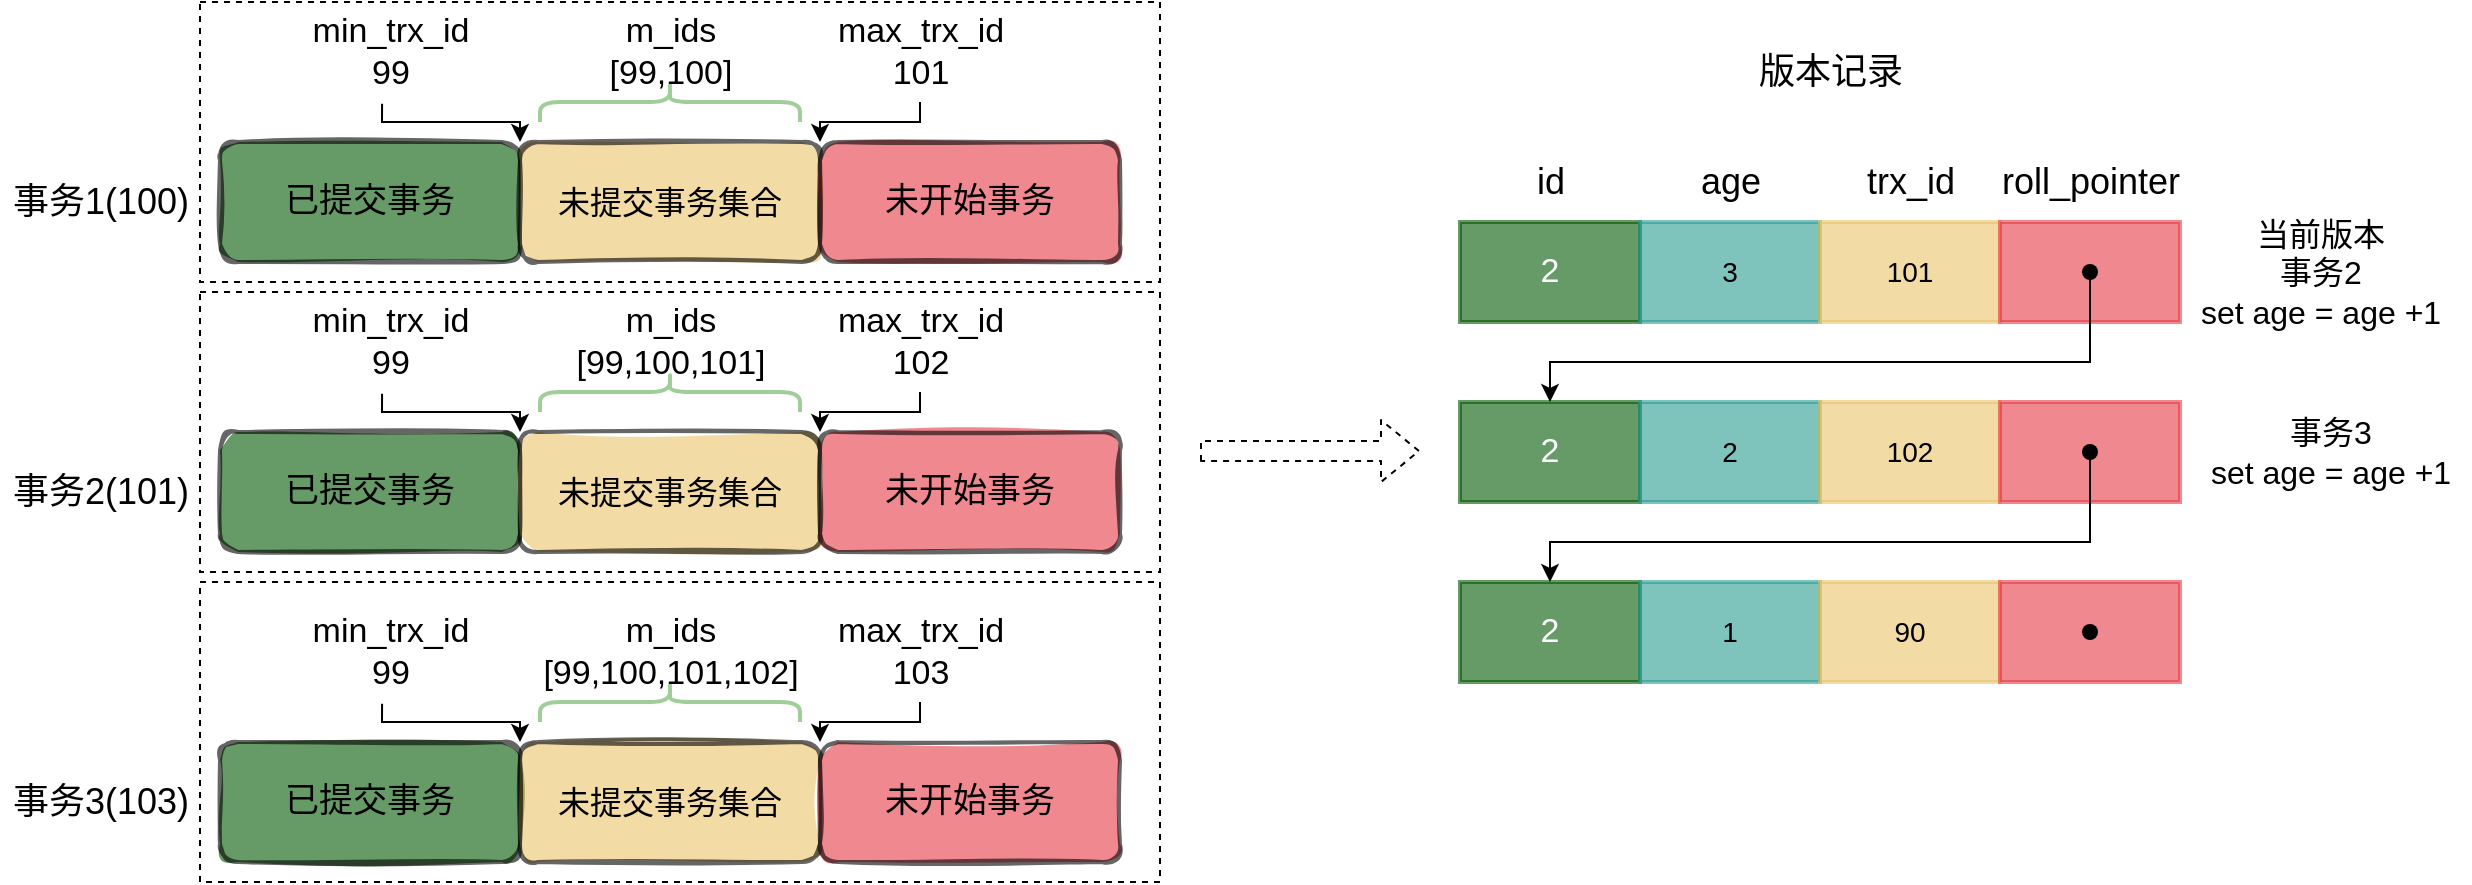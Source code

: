<mxfile pages="12">
    <diagram id="_J4XjXgLKKHXV6A4te9Y" name="mysql-read-view-demo-2">
        <mxGraphModel dx="855" dy="648" grid="1" gridSize="10" guides="1" tooltips="1" connect="1" arrows="1" fold="1" page="1" pageScale="1" pageWidth="3300" pageHeight="4681" math="0" shadow="0">
            <root>
                <mxCell id="UDBWDwwtHo7On1ECOIGF-0"/>
                <mxCell id="UDBWDwwtHo7On1ECOIGF-1" parent="UDBWDwwtHo7On1ECOIGF-0"/>
                <mxCell id="9yP0eD0n3W3w_eyqzC28-0" value="&lt;span style=&quot;font-size: 17px&quot;&gt;已提交事务&lt;/span&gt;" style="rounded=1;whiteSpace=wrap;html=1;fillStyle=solid;fontSize=16;strokeColor=default;strokeWidth=2;fillColor=#005700;fontColor=default;opacity=60;fillWeight=2;hachureGap=8;hachureAngle=45;sketch=1;" vertex="1" parent="UDBWDwwtHo7On1ECOIGF-1">
                    <mxGeometry x="280" y="840" width="150" height="60" as="geometry"/>
                </mxCell>
                <mxCell id="9yP0eD0n3W3w_eyqzC28-1" value="未提交事务集合" style="rounded=1;whiteSpace=wrap;html=1;fillStyle=solid;fontSize=16;strokeColor=default;strokeWidth=2;fillColor=#E9C46A;fontColor=default;opacity=60;fillWeight=2;hachureGap=8;hachureAngle=45;sketch=1;" vertex="1" parent="UDBWDwwtHo7On1ECOIGF-1">
                    <mxGeometry x="430" y="840" width="150" height="60" as="geometry"/>
                </mxCell>
                <mxCell id="9yP0eD0n3W3w_eyqzC28-2" value="&lt;span style=&quot;font-size: 17px&quot;&gt;未开始事务&lt;/span&gt;" style="rounded=1;whiteSpace=wrap;html=1;fillStyle=solid;fontSize=16;strokeColor=default;strokeWidth=2;fillColor=#E63946;fontColor=default;opacity=60;fillWeight=2;hachureGap=8;hachureAngle=45;sketch=1;" vertex="1" parent="UDBWDwwtHo7On1ECOIGF-1">
                    <mxGeometry x="580" y="840" width="150" height="60" as="geometry"/>
                </mxCell>
                <mxCell id="9yP0eD0n3W3w_eyqzC28-3" value="" style="shape=curlyBracket;whiteSpace=wrap;html=1;rounded=1;flipH=1;fillStyle=solid;fontSize=17;strokeColor=#5FAD56;strokeWidth=2;fillColor=#E9C46A;opacity=60;direction=south;" vertex="1" parent="UDBWDwwtHo7On1ECOIGF-1">
                    <mxGeometry x="440" y="810" width="130" height="20" as="geometry"/>
                </mxCell>
                <mxCell id="9yP0eD0n3W3w_eyqzC28-4" value="m_ids&lt;br&gt;[99,100]" style="text;html=1;align=center;verticalAlign=middle;resizable=0;points=[];autosize=1;strokeColor=none;fillColor=none;fontSize=17;" vertex="1" parent="UDBWDwwtHo7On1ECOIGF-1">
                    <mxGeometry x="465" y="770" width="80" height="50" as="geometry"/>
                </mxCell>
                <mxCell id="9yP0eD0n3W3w_eyqzC28-5" style="edgeStyle=orthogonalEdgeStyle;rounded=0;html=1;entryX=0;entryY=0;entryDx=0;entryDy=0;fontSize=17;exitX=0.456;exitY=1.017;exitDx=0;exitDy=0;exitPerimeter=0;" edge="1" parent="UDBWDwwtHo7On1ECOIGF-1" source="9yP0eD0n3W3w_eyqzC28-6" target="9yP0eD0n3W3w_eyqzC28-1">
                    <mxGeometry relative="1" as="geometry"/>
                </mxCell>
                <mxCell id="9yP0eD0n3W3w_eyqzC28-6" value="min_trx_id&lt;br&gt;99" style="text;html=1;align=center;verticalAlign=middle;resizable=0;points=[];autosize=1;strokeColor=none;fillColor=none;fontSize=17;" vertex="1" parent="UDBWDwwtHo7On1ECOIGF-1">
                    <mxGeometry x="320" y="770" width="90" height="50" as="geometry"/>
                </mxCell>
                <mxCell id="9yP0eD0n3W3w_eyqzC28-7" style="edgeStyle=orthogonalEdgeStyle;rounded=0;html=1;entryX=0;entryY=0;entryDx=0;entryDy=0;fontSize=17;" edge="1" parent="UDBWDwwtHo7On1ECOIGF-1" source="9yP0eD0n3W3w_eyqzC28-8" target="9yP0eD0n3W3w_eyqzC28-2">
                    <mxGeometry relative="1" as="geometry"/>
                </mxCell>
                <mxCell id="9yP0eD0n3W3w_eyqzC28-8" value="max_trx_id&lt;br&gt;101" style="text;html=1;align=center;verticalAlign=middle;resizable=0;points=[];autosize=1;strokeColor=none;fillColor=none;fontSize=17;" vertex="1" parent="UDBWDwwtHo7On1ECOIGF-1">
                    <mxGeometry x="580" y="770" width="100" height="50" as="geometry"/>
                </mxCell>
                <mxCell id="9yP0eD0n3W3w_eyqzC28-11" value="&lt;font style=&quot;font-size: 18px&quot;&gt;事务1(100)&lt;/font&gt;" style="text;html=1;align=center;verticalAlign=middle;resizable=0;points=[];autosize=1;strokeColor=none;fillColor=none;strokeWidth=3;" vertex="1" parent="UDBWDwwtHo7On1ECOIGF-1">
                    <mxGeometry x="170" y="860" width="100" height="20" as="geometry"/>
                </mxCell>
                <mxCell id="9yP0eD0n3W3w_eyqzC28-12" value="&lt;span style=&quot;font-size: 17px&quot;&gt;已提交事务&lt;/span&gt;" style="rounded=1;whiteSpace=wrap;html=1;fillStyle=solid;fontSize=16;strokeColor=default;strokeWidth=2;fillColor=#005700;fontColor=default;opacity=60;fillWeight=2;hachureGap=8;hachureAngle=45;sketch=1;" vertex="1" parent="UDBWDwwtHo7On1ECOIGF-1">
                    <mxGeometry x="280" y="985" width="150" height="60" as="geometry"/>
                </mxCell>
                <mxCell id="9yP0eD0n3W3w_eyqzC28-13" value="未提交事务集合" style="rounded=1;whiteSpace=wrap;html=1;fillStyle=solid;fontSize=16;strokeColor=default;strokeWidth=2;fillColor=#E9C46A;fontColor=default;opacity=60;fillWeight=2;hachureGap=8;hachureAngle=45;sketch=1;" vertex="1" parent="UDBWDwwtHo7On1ECOIGF-1">
                    <mxGeometry x="430" y="985" width="150" height="60" as="geometry"/>
                </mxCell>
                <mxCell id="9yP0eD0n3W3w_eyqzC28-14" value="&lt;span style=&quot;font-size: 17px&quot;&gt;未开始事务&lt;/span&gt;" style="rounded=1;whiteSpace=wrap;html=1;fillStyle=solid;fontSize=16;strokeColor=default;strokeWidth=2;fillColor=#E63946;fontColor=default;opacity=60;fillWeight=2;hachureGap=8;hachureAngle=45;sketch=1;" vertex="1" parent="UDBWDwwtHo7On1ECOIGF-1">
                    <mxGeometry x="580" y="985" width="150" height="60" as="geometry"/>
                </mxCell>
                <mxCell id="9yP0eD0n3W3w_eyqzC28-15" value="" style="shape=curlyBracket;whiteSpace=wrap;html=1;rounded=1;flipH=1;fillStyle=solid;fontSize=17;strokeColor=#5FAD56;strokeWidth=2;fillColor=#E9C46A;opacity=60;direction=south;" vertex="1" parent="UDBWDwwtHo7On1ECOIGF-1">
                    <mxGeometry x="440" y="955" width="130" height="20" as="geometry"/>
                </mxCell>
                <mxCell id="9yP0eD0n3W3w_eyqzC28-16" value="m_ids&lt;br&gt;[99,100,101]" style="text;html=1;align=center;verticalAlign=middle;resizable=0;points=[];autosize=1;strokeColor=none;fillColor=none;fontSize=17;" vertex="1" parent="UDBWDwwtHo7On1ECOIGF-1">
                    <mxGeometry x="450" y="915" width="110" height="50" as="geometry"/>
                </mxCell>
                <mxCell id="9yP0eD0n3W3w_eyqzC28-17" style="edgeStyle=orthogonalEdgeStyle;rounded=0;html=1;entryX=0;entryY=0;entryDx=0;entryDy=0;fontSize=17;exitX=0.456;exitY=1.017;exitDx=0;exitDy=0;exitPerimeter=0;" edge="1" parent="UDBWDwwtHo7On1ECOIGF-1" source="9yP0eD0n3W3w_eyqzC28-18" target="9yP0eD0n3W3w_eyqzC28-13">
                    <mxGeometry relative="1" as="geometry"/>
                </mxCell>
                <mxCell id="9yP0eD0n3W3w_eyqzC28-18" value="min_trx_id&lt;br&gt;99" style="text;html=1;align=center;verticalAlign=middle;resizable=0;points=[];autosize=1;strokeColor=none;fillColor=none;fontSize=17;" vertex="1" parent="UDBWDwwtHo7On1ECOIGF-1">
                    <mxGeometry x="320" y="915" width="90" height="50" as="geometry"/>
                </mxCell>
                <mxCell id="9yP0eD0n3W3w_eyqzC28-19" style="edgeStyle=orthogonalEdgeStyle;rounded=0;html=1;entryX=0;entryY=0;entryDx=0;entryDy=0;fontSize=17;" edge="1" parent="UDBWDwwtHo7On1ECOIGF-1" source="9yP0eD0n3W3w_eyqzC28-20" target="9yP0eD0n3W3w_eyqzC28-14">
                    <mxGeometry relative="1" as="geometry"/>
                </mxCell>
                <mxCell id="9yP0eD0n3W3w_eyqzC28-20" value="max_trx_id&lt;br&gt;102" style="text;html=1;align=center;verticalAlign=middle;resizable=0;points=[];autosize=1;strokeColor=none;fillColor=none;fontSize=17;" vertex="1" parent="UDBWDwwtHo7On1ECOIGF-1">
                    <mxGeometry x="580" y="915" width="100" height="50" as="geometry"/>
                </mxCell>
                <mxCell id="9yP0eD0n3W3w_eyqzC28-21" value="&lt;font style=&quot;font-size: 18px&quot;&gt;事务2(101)&lt;/font&gt;" style="text;html=1;align=center;verticalAlign=middle;resizable=0;points=[];autosize=1;strokeColor=none;fillColor=none;strokeWidth=3;" vertex="1" parent="UDBWDwwtHo7On1ECOIGF-1">
                    <mxGeometry x="170" y="1005" width="100" height="20" as="geometry"/>
                </mxCell>
                <mxCell id="9yP0eD0n3W3w_eyqzC28-22" value="&lt;span style=&quot;font-size: 17px&quot;&gt;已提交事务&lt;/span&gt;" style="rounded=1;whiteSpace=wrap;html=1;fillStyle=solid;fontSize=16;strokeColor=default;strokeWidth=2;fillColor=#005700;fontColor=default;opacity=60;fillWeight=2;hachureGap=8;hachureAngle=45;sketch=1;" vertex="1" parent="UDBWDwwtHo7On1ECOIGF-1">
                    <mxGeometry x="280" y="1140" width="150" height="60" as="geometry"/>
                </mxCell>
                <mxCell id="9yP0eD0n3W3w_eyqzC28-23" value="未提交事务集合" style="rounded=1;whiteSpace=wrap;html=1;fillStyle=solid;fontSize=16;strokeColor=default;strokeWidth=2;fillColor=#E9C46A;fontColor=default;opacity=60;fillWeight=2;hachureGap=8;hachureAngle=45;sketch=1;" vertex="1" parent="UDBWDwwtHo7On1ECOIGF-1">
                    <mxGeometry x="430" y="1140" width="150" height="60" as="geometry"/>
                </mxCell>
                <mxCell id="9yP0eD0n3W3w_eyqzC28-24" value="&lt;span style=&quot;font-size: 17px&quot;&gt;未开始事务&lt;/span&gt;" style="rounded=1;whiteSpace=wrap;html=1;fillStyle=solid;fontSize=16;strokeColor=default;strokeWidth=2;fillColor=#E63946;fontColor=default;opacity=60;fillWeight=2;hachureGap=8;hachureAngle=45;sketch=1;" vertex="1" parent="UDBWDwwtHo7On1ECOIGF-1">
                    <mxGeometry x="580" y="1140" width="150" height="60" as="geometry"/>
                </mxCell>
                <mxCell id="9yP0eD0n3W3w_eyqzC28-25" value="" style="shape=curlyBracket;whiteSpace=wrap;html=1;rounded=1;flipH=1;fillStyle=solid;fontSize=17;strokeColor=#5FAD56;strokeWidth=2;fillColor=#E9C46A;opacity=60;direction=south;" vertex="1" parent="UDBWDwwtHo7On1ECOIGF-1">
                    <mxGeometry x="440" y="1110" width="130" height="20" as="geometry"/>
                </mxCell>
                <mxCell id="9yP0eD0n3W3w_eyqzC28-26" value="m_ids&lt;br&gt;[99,100,101,102]" style="text;html=1;align=center;verticalAlign=middle;resizable=0;points=[];autosize=1;strokeColor=none;fillColor=none;fontSize=17;" vertex="1" parent="UDBWDwwtHo7On1ECOIGF-1">
                    <mxGeometry x="435" y="1070" width="140" height="50" as="geometry"/>
                </mxCell>
                <mxCell id="9yP0eD0n3W3w_eyqzC28-27" style="edgeStyle=orthogonalEdgeStyle;rounded=0;html=1;entryX=0;entryY=0;entryDx=0;entryDy=0;fontSize=17;exitX=0.456;exitY=1.017;exitDx=0;exitDy=0;exitPerimeter=0;" edge="1" parent="UDBWDwwtHo7On1ECOIGF-1" source="9yP0eD0n3W3w_eyqzC28-28" target="9yP0eD0n3W3w_eyqzC28-23">
                    <mxGeometry relative="1" as="geometry"/>
                </mxCell>
                <mxCell id="9yP0eD0n3W3w_eyqzC28-28" value="min_trx_id&lt;br&gt;99" style="text;html=1;align=center;verticalAlign=middle;resizable=0;points=[];autosize=1;strokeColor=none;fillColor=none;fontSize=17;" vertex="1" parent="UDBWDwwtHo7On1ECOIGF-1">
                    <mxGeometry x="320" y="1070" width="90" height="50" as="geometry"/>
                </mxCell>
                <mxCell id="9yP0eD0n3W3w_eyqzC28-29" style="edgeStyle=orthogonalEdgeStyle;rounded=0;html=1;entryX=0;entryY=0;entryDx=0;entryDy=0;fontSize=17;" edge="1" parent="UDBWDwwtHo7On1ECOIGF-1" source="9yP0eD0n3W3w_eyqzC28-30" target="9yP0eD0n3W3w_eyqzC28-24">
                    <mxGeometry relative="1" as="geometry"/>
                </mxCell>
                <mxCell id="9yP0eD0n3W3w_eyqzC28-30" value="max_trx_id&lt;br&gt;103" style="text;html=1;align=center;verticalAlign=middle;resizable=0;points=[];autosize=1;strokeColor=none;fillColor=none;fontSize=17;" vertex="1" parent="UDBWDwwtHo7On1ECOIGF-1">
                    <mxGeometry x="580" y="1070" width="100" height="50" as="geometry"/>
                </mxCell>
                <mxCell id="9yP0eD0n3W3w_eyqzC28-31" value="&lt;font style=&quot;font-size: 18px&quot;&gt;事务3(103)&lt;/font&gt;" style="text;html=1;align=center;verticalAlign=middle;resizable=0;points=[];autosize=1;strokeColor=none;fillColor=none;strokeWidth=3;" vertex="1" parent="UDBWDwwtHo7On1ECOIGF-1">
                    <mxGeometry x="170" y="1160" width="100" height="20" as="geometry"/>
                </mxCell>
                <mxCell id="zWuIL43p6YgHYGUD7xD9-0" value="&lt;span style=&quot;color: rgba(0 , 0 , 0 , 0) ; font-family: monospace ; font-size: 0px&quot;&gt;%3CmxGraphModel%3E%3Croot%3E%3CmxCell%20id%3D%220%22%2F%3E%3CmxCell%20id%3D%221%22%20parent%3D%220%22%2F%3E%3CmxCell%20id%3D%222%22%20value%3D%22%26lt%3Bspan%20style%3D%26quot%3Bfont-size%3A%2017px%26quot%3B%26gt%3B2%26lt%3B%2Fspan%26gt%3B%22%20style%3D%22rounded%3D0%3BwhiteSpace%3Dwrap%3Bhtml%3D1%3BfillStyle%3Dauto%3BfontSize%3D14%3BstrokeColor%3D%23005700%3BstrokeWidth%3D2%3BfillColor%3D%23005700%3BfontColor%3D%23ffffff%3Bopacity%3D60%3B%22%20vertex%3D%221%22%20parent%3D%221%22%3E%3CmxGeometry%20x%3D%22282.5%22%20y%3D%221355%22%20width%3D%2290%22%20height%3D%2250%22%20as%3D%22geometry%22%2F%3E%3C%2FmxCell%3E%3CmxCell%20id%3D%223%22%20value%3D%223%22%20style%3D%22rounded%3D0%3BwhiteSpace%3Dwrap%3Bhtml%3D1%3BfillStyle%3Dauto%3BfontSize%3D14%3BstrokeColor%3D%232A9D8F%3BstrokeWidth%3D2%3BfillColor%3D%232A9D8F%3Bopacity%3D60%3B%22%20vertex%3D%221%22%20parent%3D%221%22%3E%3CmxGeometry%20x%3D%22372.5%22%20y%3D%221355%22%20width%3D%2290%22%20height%3D%2250%22%20as%3D%22geometry%22%2F%3E%3C%2FmxCell%3E%3CmxCell%20id%3D%224%22%20value%3D%22101%22%20style%3D%22rounded%3D0%3BwhiteSpace%3Dwrap%3Bhtml%3D1%3BfillStyle%3Dauto%3BfontSize%3D14%3BstrokeColor%3D%23E9C46A%3BstrokeWidth%3D2%3BfillColor%3D%23E9C46A%3Bopacity%3D60%3B%22%20vertex%3D%221%22%20parent%3D%221%22%3E%3CmxGeometry%20x%3D%22462.5%22%20y%3D%221355%22%20width%3D%2290%22%20height%3D%2250%22%20as%3D%22geometry%22%2F%3E%3C%2FmxCell%3E%3CmxCell%20id%3D%225%22%20value%3D%22%22%20style%3D%22rounded%3D0%3BwhiteSpace%3Dwrap%3Bhtml%3D1%3BfillStyle%3Dauto%3BfontSize%3D14%3BstrokeColor%3D%23E63946%3BstrokeWidth%3D2%3BfillColor%3D%23E63946%3Bopacity%3D60%3B%22%20vertex%3D%221%22%20parent%3D%221%22%3E%3CmxGeometry%20x%3D%22552.5%22%20y%3D%221355%22%20width%3D%2290%22%20height%3D%2250%22%20as%3D%22geometry%22%2F%3E%3C%2FmxCell%3E%3CmxCell%20id%3D%226%22%20value%3D%22%26lt%3Bfont%20style%3D%26quot%3Bfont-size%3A%2018px%26quot%3B%26gt%3Bid%26lt%3B%2Ffont%26gt%3B%22%20style%3D%22text%3Bhtml%3D1%3Balign%3Dcenter%3BverticalAlign%3Dmiddle%3Bresizable%3D0%3Bpoints%3D%5B%5D%3Bautosize%3D1%3BstrokeColor%3Dnone%3BfillColor%3Dnone%3BfontSize%3D14%3B%22%20vertex%3D%221%22%20parent%3D%221%22%3E%3CmxGeometry%20x%3D%22312.5%22%20y%3D%221325%22%20width%3D%2230%22%20height%3D%2220%22%20as%3D%22geometry%22%2F%3E%3C%2FmxCell%3E%3CmxCell%20id%3D%227%22%20value%3D%22age%22%20style%3D%22text%3Bhtml%3D1%3Balign%3Dcenter%3BverticalAlign%3Dmiddle%3Bresizable%3D0%3Bpoints%3D%5B%5D%3Bautosize%3D1%3BstrokeColor%3Dnone%3BfillColor%3Dnone%3BfontSize%3D18%3B%22%20vertex%3D%221%22%20parent%3D%221%22%3E%3CmxGeometry%20x%3D%22392.5%22%20y%3D%221320%22%20width%3D%2250%22%20height%3D%2230%22%20as%3D%22geometry%22%2F%3E%3C%2FmxCell%3E%3CmxCell%20id%3D%228%22%20value%3D%22trx_id%22%20style%3D%22text%3Bhtml%3D1%3Balign%3Dcenter%3BverticalAlign%3Dmiddle%3Bresizable%3D0%3Bpoints%3D%5B%5D%3Bautosize%3D1%3BstrokeColor%3Dnone%3BfillColor%3Dnone%3BfontSize%3D18%3B%22%20vertex%3D%221%22%20parent%3D%221%22%3E%3CmxGeometry%20x%3D%22477.5%22%20y%3D%221320%22%20width%3D%2260%22%20height%3D%2230%22%20as%3D%22geometry%22%2F%3E%3C%2FmxCell%3E%3CmxCell%20id%3D%229%22%20value%3D%22roll_pointer%22%20style%3D%22text%3Bhtml%3D1%3Balign%3Dcenter%3BverticalAlign%3Dmiddle%3Bresizable%3D0%3Bpoints%3D%5B%5D%3Bautosize%3D1%3BstrokeColor%3Dnone%3BfillColor%3Dnone%3BfontSize%3D18%3B%22%20vertex%3D%221%22%20parent%3D%221%22%3E%3CmxGeometry%20x%3D%22547.5%22%20y%3D%221320%22%20width%3D%22100%22%20height%3D%2230%22%20as%3D%22geometry%22%2F%3E%3C%2FmxCell%3E%3CmxCell%20id%3D%2210%22%20value%3D%22%26lt%3Bspan%20style%3D%26quot%3Bfont-size%3A%2017px%26quot%3B%26gt%3B2%26lt%3B%2Fspan%26gt%3B%22%20style%3D%22rounded%3D0%3BwhiteSpace%3Dwrap%3Bhtml%3D1%3BfillStyle%3Dauto%3BfontSize%3D14%3BstrokeColor%3D%23005700%3BstrokeWidth%3D2%3BfillColor%3D%23005700%3BfontColor%3D%23ffffff%3Bopacity%3D60%3B%22%20vertex%3D%221%22%20parent%3D%221%22%3E%3CmxGeometry%20x%3D%22282.5%22%20y%3D%221445%22%20width%3D%2290%22%20height%3D%2250%22%20as%3D%22geometry%22%2F%3E%3C%2FmxCell%3E%3CmxCell%20id%3D%2211%22%20value%3D%222%22%20style%3D%22rounded%3D0%3BwhiteSpace%3Dwrap%3Bhtml%3D1%3BfillStyle%3Dauto%3BfontSize%3D14%3BstrokeColor%3D%232A9D8F%3BstrokeWidth%3D2%3BfillColor%3D%232A9D8F%3Bopacity%3D60%3B%22%20vertex%3D%221%22%20parent%3D%221%22%3E%3CmxGeometry%20x%3D%22372.5%22%20y%3D%221445%22%20width%3D%2290%22%20height%3D%2250%22%20as%3D%22geometry%22%2F%3E%3C%2FmxCell%3E%3CmxCell%20id%3D%2212%22%20value%3D%22102%22%20style%3D%22rounded%3D0%3BwhiteSpace%3Dwrap%3Bhtml%3D1%3BfillStyle%3Dauto%3BfontSize%3D14%3BstrokeColor%3D%23E9C46A%3BstrokeWidth%3D2%3BfillColor%3D%23E9C46A%3Bopacity%3D60%3B%22%20vertex%3D%221%22%20parent%3D%221%22%3E%3CmxGeometry%20x%3D%22462.5%22%20y%3D%221445%22%20width%3D%2290%22%20height%3D%2250%22%20as%3D%22geometry%22%2F%3E%3C%2FmxCell%3E%3CmxCell%20id%3D%2213%22%20value%3D%22%22%20style%3D%22rounded%3D0%3BwhiteSpace%3Dwrap%3Bhtml%3D1%3BfillStyle%3Dauto%3BfontSize%3D14%3BstrokeColor%3D%23E63946%3BstrokeWidth%3D2%3BfillColor%3D%23E63946%3Bopacity%3D60%3B%22%20vertex%3D%221%22%20parent%3D%221%22%3E%3CmxGeometry%20x%3D%22552.5%22%20y%3D%221445%22%20width%3D%2290%22%20height%3D%2250%22%20as%3D%22geometry%22%2F%3E%3C%2FmxCell%3E%3CmxCell%20id%3D%2214%22%20value%3D%22%26lt%3Bspan%20style%3D%26quot%3Bfont-size%3A%2017px%26quot%3B%26gt%3B2%26lt%3B%2Fspan%26gt%3B%22%20style%3D%22rounded%3D0%3BwhiteSpace%3Dwrap%3Bhtml%3D1%3BfillStyle%3Dauto%3BfontSize%3D14%3BstrokeColor%3D%23005700%3BstrokeWidth%3D2%3BfillColor%3D%23005700%3BfontColor%3D%23ffffff%3Bopacity%3D60%3B%22%20vertex%3D%221%22%20parent%3D%221%22%3E%3CmxGeometry%20x%3D%22282.5%22%20y%3D%221535%22%20width%3D%2290%22%20height%3D%2250%22%20as%3D%22geometry%22%2F%3E%3C%2FmxCell%3E%3CmxCell%20id%3D%2215%22%20value%3D%221%22%20style%3D%22rounded%3D0%3BwhiteSpace%3Dwrap%3Bhtml%3D1%3BfillStyle%3Dauto%3BfontSize%3D14%3BstrokeColor%3D%232A9D8F%3BstrokeWidth%3D2%3BfillColor%3D%232A9D8F%3Bopacity%3D60%3B%22%20vertex%3D%221%22%20parent%3D%221%22%3E%3CmxGeometry%20x%3D%22372.5%22%20y%3D%221535%22%20width%3D%2290%22%20height%3D%2250%22%20as%3D%22geometry%22%2F%3E%3C%2FmxCell%3E%3CmxCell%20id%3D%2216%22%20value%3D%2290%22%20style%3D%22rounded%3D0%3BwhiteSpace%3Dwrap%3Bhtml%3D1%3BfillStyle%3Dauto%3BfontSize%3D14%3BstrokeColor%3D%23E9C46A%3BstrokeWidth%3D2%3BfillColor%3D%23E9C46A%3Bopacity%3D60%3B%22%20vertex%3D%221%22%20parent%3D%221%22%3E%3CmxGeometry%20x%3D%22462.5%22%20y%3D%221535%22%20width%3D%2290%22%20height%3D%2250%22%20as%3D%22geometry%22%2F%3E%3C%2FmxCell%3E%3CmxCell%20id%3D%2217%22%20value%3D%22%22%20style%3D%22rounded%3D0%3BwhiteSpace%3Dwrap%3Bhtml%3D1%3BfillStyle%3Dauto%3BfontSize%3D14%3BstrokeColor%3D%23E63946%3BstrokeWidth%3D2%3BfillColor%3D%23E63946%3Bopacity%3D60%3B%22%20vertex%3D%221%22%20parent%3D%221%22%3E%3CmxGeometry%20x%3D%22552.5%22%20y%3D%221535%22%20width%3D%2290%22%20height%3D%2250%22%20as%3D%22geometry%22%2F%3E%3C%2FmxCell%3E%3CmxCell%20id%3D%2218%22%20style%3D%22edgeStyle%3DorthogonalEdgeStyle%3Brounded%3D0%3Bhtml%3D1%3BfontSize%3D17%3B%22%20edge%3D%221%22%20source%3D%2219%22%20target%3D%2210%22%20parent%3D%221%22%3E%3CmxGeometry%20relative%3D%221%22%20as%3D%22geometry%22%3E%3CArray%20as%3D%22points%22%3E%3CmxPoint%20x%3D%22597.5%22%20y%3D%221425%22%2F%3E%3CmxPoint%20x%3D%22327.5%22%20y%3D%221425%22%2F%3E%3C%2FArray%3E%3C%2FmxGeometry%3E%3C%2FmxCell%3E%3CmxCell%20id%3D%2219%22%20value%3D%22%22%20style%3D%22shape%3Dwaypoint%3Bsketch%3D0%3BfillStyle%3Dsolid%3Bsize%3D6%3BpointerEvents%3D1%3Bpoints%3D%5B%5D%3BfillColor%3Dnone%3Bresizable%3D0%3Brotatable%3D0%3Bperimeter%3DcenterPerimeter%3BsnapToPoint%3D1%3BfontSize%3D17%3BstrokeColor%3D%23000000%3BstrokeWidth%3D2%3B%22%20vertex%3D%221%22%20parent%3D%221%22%3E%3CmxGeometry%20x%3D%22577.5%22%20y%3D%221360%22%20width%3D%2240%22%20height%3D%2240%22%20as%3D%22geometry%22%2F%3E%3C%2FmxCell%3E%3CmxCell%20id%3D%2220%22%20style%3D%22edgeStyle%3DorthogonalEdgeStyle%3Brounded%3D0%3Bhtml%3D1%3BfontSize%3D17%3B%22%20edge%3D%221%22%20source%3D%2221%22%20target%3D%2214%22%20parent%3D%221%22%3E%3CmxGeometry%20relative%3D%221%22%20as%3D%22geometry%22%3E%3CArray%20as%3D%22points%22%3E%3CmxPoint%20x%3D%22597.5%22%20y%3D%221515%22%2F%3E%3CmxPoint%20x%3D%22327.5%22%20y%3D%221515%22%2F%3E%3C%2FArray%3E%3C%2FmxGeometry%3E%3C%2FmxCell%3E%3CmxCell%20id%3D%2221%22%20value%3D%22%22%20style%3D%22shape%3Dwaypoint%3Bsketch%3D0%3BfillStyle%3Dsolid%3Bsize%3D6%3BpointerEvents%3D1%3Bpoints%3D%5B%5D%3BfillColor%3Dnone%3Bresizable%3D0%3Brotatable%3D0%3Bperimeter%3DcenterPerimeter%3BsnapToPoint%3D1%3BfontSize%3D17%3BstrokeColor%3D%23000000%3BstrokeWidth%3D2%3B%22%20vertex%3D%221%22%20parent%3D%221%22%3E%3CmxGeometry%20x%3D%22577.5%22%20y%3D%221450%22%20width%3D%2240%22%20height%3D%2240%22%20as%3D%22geometry%22%2F%3E%3C%2FmxCell%3E%3CmxCell%20id%3D%2222%22%20value%3D%22%22%20style%3D%22shape%3Dwaypoint%3Bsketch%3D0%3BfillStyle%3Dsolid%3Bsize%3D6%3BpointerEvents%3D1%3Bpoints%3D%5B%5D%3BfillColor%3Dnone%3Bresizable%3D0%3Brotatable%3D0%3Bperimeter%3DcenterPerimeter%3BsnapToPoint%3D1%3BfontSize%3D17%3BstrokeColor%3D%23000000%3BstrokeWidth%3D2%3B%22%20vertex%3D%221%22%20parent%3D%221%22%3E%3CmxGeometry%20x%3D%22577.5%22%20y%3D%221540%22%20width%3D%2240%22%20height%3D%2240%22%20as%3D%22geometry%22%2F%3E%3C%2FmxCell%3E%3CmxCell%20id%3D%2223%22%20value%3D%22%E5%BD%93%E5%89%8D%E7%89%88%E6%9C%AC%26lt%3Bbr%26gt%3B%E4%BA%8B%E5%8A%A12%26lt%3Bbr%26gt%3Bset%20age%20%3D%20age%20%2B1%26lt%3Bbr%26gt%3B%26lt%3Bspan%20style%3D%26quot%3Bcolor%3A%20rgba(0%20%2C%200%20%2C%200%20%2C%200)%20%3B%20font-family%3A%20monospace%20%3B%20font-size%3A%200px%26quot%3B%26gt%3B%253CmxGraphModel%253E%253Croot%253E%253CmxCell%2520id%253D%25220%2522%252F%253E%253CmxCell%2520id%253D%25221%2522%2520parent%253D%25220%2522%252F%253E%253CmxCell%2520id%253D%25222%2522%2520value%253D%2522%25E4%25BA%258B%25E5%258A%25A13%2526lt%253Bbr%2526gt%253Bset%2520age%2520%253D%2520age%2520%252B1%2522%2520style%253D%2522text%253Bhtml%253D1%253Balign%253Dcenter%253BverticalAlign%253Dmiddle%253Bresizable%253D0%253Bpoints%253D%255B%255D%253Bautosize%253D1%253BstrokeColor%253Dnone%253BfillColor%253Dnone%253BfontSize%253D16%253B%2522%2520vertex%253D%25221%2522%2520parent%253D%25221%2522%253E%253CmxGeometry%2520x%253D%2522647.5%2522%2520y%253D%25221450%2522%2520width%253D%2522140%2522%2520height%253D%252240%2522%2520as%253D%2522geometry%2522%252F%253E%253C%252FmxCell%253E%253C%252Froot%253E%253C%252FmxGraphModel%253E%26lt%3B%2Fspan%26gt%3B%22%20style%3D%22text%3Bhtml%3D1%3Balign%3Dcenter%3BverticalAlign%3Dmiddle%3Bresizable%3D0%3Bpoints%3D%5B%5D%3Bautosize%3D1%3BstrokeColor%3Dnone%3BfillColor%3Dnone%3BfontSize%3D16%3B%22%20vertex%3D%221%22%20parent%3D%221%22%3E%3CmxGeometry%20x%3D%22642.5%22%20y%3D%221345%22%20width%3D%22140%22%20height%3D%2290%22%20as%3D%22geometry%22%2F%3E%3C%2FmxCell%3E%3CmxCell%20id%3D%2224%22%20value%3D%22%E4%BA%8B%E5%8A%A13%26lt%3Bbr%26gt%3Bset%20age%20%3D%20age%20%2B1%22%20style%3D%22text%3Bhtml%3D1%3Balign%3Dcenter%3BverticalAlign%3Dmiddle%3Bresizable%3D0%3Bpoints%3D%5B%5D%3Bautosize%3D1%3BstrokeColor%3Dnone%3BfillColor%3Dnone%3BfontSize%3D16%3B%22%20vertex%3D%221%22%20parent%3D%221%22%3E%3CmxGeometry%20x%3D%22647.5%22%20y%3D%221450%22%20width%3D%22140%22%20height%3D%2240%22%20as%3D%22geometry%22%2F%3E%3C%2FmxCell%3E%3C%2Froot%3E%3C%2FmxGraphModel%3E&lt;/span&gt;" style="text;html=1;align=center;verticalAlign=middle;resizable=0;points=[];autosize=1;strokeColor=none;fillColor=none;fontSize=16;" vertex="1" parent="UDBWDwwtHo7On1ECOIGF-1">
                    <mxGeometry x="1000" y="1040" width="20" height="30" as="geometry"/>
                </mxCell>
                <mxCell id="zWuIL43p6YgHYGUD7xD9-1" value="&lt;span style=&quot;font-size: 17px&quot;&gt;2&lt;/span&gt;" style="rounded=0;whiteSpace=wrap;html=1;fillStyle=auto;fontSize=14;strokeColor=#005700;strokeWidth=2;fillColor=#005700;fontColor=#ffffff;opacity=60;" vertex="1" parent="UDBWDwwtHo7On1ECOIGF-1">
                    <mxGeometry x="900" y="880" width="90" height="50" as="geometry"/>
                </mxCell>
                <mxCell id="zWuIL43p6YgHYGUD7xD9-2" value="3" style="rounded=0;whiteSpace=wrap;html=1;fillStyle=auto;fontSize=14;strokeColor=#2A9D8F;strokeWidth=2;fillColor=#2A9D8F;opacity=60;" vertex="1" parent="UDBWDwwtHo7On1ECOIGF-1">
                    <mxGeometry x="990" y="880" width="90" height="50" as="geometry"/>
                </mxCell>
                <mxCell id="zWuIL43p6YgHYGUD7xD9-3" value="101" style="rounded=0;whiteSpace=wrap;html=1;fillStyle=auto;fontSize=14;strokeColor=#E9C46A;strokeWidth=2;fillColor=#E9C46A;opacity=60;" vertex="1" parent="UDBWDwwtHo7On1ECOIGF-1">
                    <mxGeometry x="1080" y="880" width="90" height="50" as="geometry"/>
                </mxCell>
                <mxCell id="zWuIL43p6YgHYGUD7xD9-4" value="" style="rounded=0;whiteSpace=wrap;html=1;fillStyle=auto;fontSize=14;strokeColor=#E63946;strokeWidth=2;fillColor=#E63946;opacity=60;" vertex="1" parent="UDBWDwwtHo7On1ECOIGF-1">
                    <mxGeometry x="1170" y="880" width="90" height="50" as="geometry"/>
                </mxCell>
                <mxCell id="zWuIL43p6YgHYGUD7xD9-5" value="&lt;font style=&quot;font-size: 18px&quot;&gt;id&lt;/font&gt;" style="text;html=1;align=center;verticalAlign=middle;resizable=0;points=[];autosize=1;strokeColor=none;fillColor=none;fontSize=14;" vertex="1" parent="UDBWDwwtHo7On1ECOIGF-1">
                    <mxGeometry x="930" y="850" width="30" height="20" as="geometry"/>
                </mxCell>
                <mxCell id="zWuIL43p6YgHYGUD7xD9-6" value="age" style="text;html=1;align=center;verticalAlign=middle;resizable=0;points=[];autosize=1;strokeColor=none;fillColor=none;fontSize=18;" vertex="1" parent="UDBWDwwtHo7On1ECOIGF-1">
                    <mxGeometry x="1010" y="845" width="50" height="30" as="geometry"/>
                </mxCell>
                <mxCell id="zWuIL43p6YgHYGUD7xD9-7" value="trx_id" style="text;html=1;align=center;verticalAlign=middle;resizable=0;points=[];autosize=1;strokeColor=none;fillColor=none;fontSize=18;" vertex="1" parent="UDBWDwwtHo7On1ECOIGF-1">
                    <mxGeometry x="1095" y="845" width="60" height="30" as="geometry"/>
                </mxCell>
                <mxCell id="zWuIL43p6YgHYGUD7xD9-8" value="roll_pointer" style="text;html=1;align=center;verticalAlign=middle;resizable=0;points=[];autosize=1;strokeColor=none;fillColor=none;fontSize=18;" vertex="1" parent="UDBWDwwtHo7On1ECOIGF-1">
                    <mxGeometry x="1165" y="845" width="100" height="30" as="geometry"/>
                </mxCell>
                <mxCell id="zWuIL43p6YgHYGUD7xD9-9" value="&lt;span style=&quot;font-size: 17px&quot;&gt;2&lt;/span&gt;" style="rounded=0;whiteSpace=wrap;html=1;fillStyle=auto;fontSize=14;strokeColor=#005700;strokeWidth=2;fillColor=#005700;fontColor=#ffffff;opacity=60;" vertex="1" parent="UDBWDwwtHo7On1ECOIGF-1">
                    <mxGeometry x="900" y="970" width="90" height="50" as="geometry"/>
                </mxCell>
                <mxCell id="zWuIL43p6YgHYGUD7xD9-10" value="2" style="rounded=0;whiteSpace=wrap;html=1;fillStyle=auto;fontSize=14;strokeColor=#2A9D8F;strokeWidth=2;fillColor=#2A9D8F;opacity=60;" vertex="1" parent="UDBWDwwtHo7On1ECOIGF-1">
                    <mxGeometry x="990" y="970" width="90" height="50" as="geometry"/>
                </mxCell>
                <mxCell id="zWuIL43p6YgHYGUD7xD9-11" value="102" style="rounded=0;whiteSpace=wrap;html=1;fillStyle=auto;fontSize=14;strokeColor=#E9C46A;strokeWidth=2;fillColor=#E9C46A;opacity=60;" vertex="1" parent="UDBWDwwtHo7On1ECOIGF-1">
                    <mxGeometry x="1080" y="970" width="90" height="50" as="geometry"/>
                </mxCell>
                <mxCell id="zWuIL43p6YgHYGUD7xD9-12" value="" style="rounded=0;whiteSpace=wrap;html=1;fillStyle=auto;fontSize=14;strokeColor=#E63946;strokeWidth=2;fillColor=#E63946;opacity=60;" vertex="1" parent="UDBWDwwtHo7On1ECOIGF-1">
                    <mxGeometry x="1170" y="970" width="90" height="50" as="geometry"/>
                </mxCell>
                <mxCell id="zWuIL43p6YgHYGUD7xD9-13" value="&lt;span style=&quot;font-size: 17px&quot;&gt;2&lt;/span&gt;" style="rounded=0;whiteSpace=wrap;html=1;fillStyle=auto;fontSize=14;strokeColor=#005700;strokeWidth=2;fillColor=#005700;fontColor=#ffffff;opacity=60;" vertex="1" parent="UDBWDwwtHo7On1ECOIGF-1">
                    <mxGeometry x="900" y="1060" width="90" height="50" as="geometry"/>
                </mxCell>
                <mxCell id="zWuIL43p6YgHYGUD7xD9-14" value="1" style="rounded=0;whiteSpace=wrap;html=1;fillStyle=auto;fontSize=14;strokeColor=#2A9D8F;strokeWidth=2;fillColor=#2A9D8F;opacity=60;" vertex="1" parent="UDBWDwwtHo7On1ECOIGF-1">
                    <mxGeometry x="990" y="1060" width="90" height="50" as="geometry"/>
                </mxCell>
                <mxCell id="zWuIL43p6YgHYGUD7xD9-15" value="90" style="rounded=0;whiteSpace=wrap;html=1;fillStyle=auto;fontSize=14;strokeColor=#E9C46A;strokeWidth=2;fillColor=#E9C46A;opacity=60;" vertex="1" parent="UDBWDwwtHo7On1ECOIGF-1">
                    <mxGeometry x="1080" y="1060" width="90" height="50" as="geometry"/>
                </mxCell>
                <mxCell id="zWuIL43p6YgHYGUD7xD9-16" value="" style="rounded=0;whiteSpace=wrap;html=1;fillStyle=auto;fontSize=14;strokeColor=#E63946;strokeWidth=2;fillColor=#E63946;opacity=60;" vertex="1" parent="UDBWDwwtHo7On1ECOIGF-1">
                    <mxGeometry x="1170" y="1060" width="90" height="50" as="geometry"/>
                </mxCell>
                <mxCell id="zWuIL43p6YgHYGUD7xD9-17" style="edgeStyle=orthogonalEdgeStyle;rounded=0;html=1;fontSize=17;" edge="1" parent="UDBWDwwtHo7On1ECOIGF-1" source="zWuIL43p6YgHYGUD7xD9-18" target="zWuIL43p6YgHYGUD7xD9-9">
                    <mxGeometry relative="1" as="geometry">
                        <Array as="points">
                            <mxPoint x="1215" y="950"/>
                            <mxPoint x="945" y="950"/>
                        </Array>
                    </mxGeometry>
                </mxCell>
                <mxCell id="zWuIL43p6YgHYGUD7xD9-18" value="" style="shape=waypoint;sketch=0;fillStyle=solid;size=6;pointerEvents=1;points=[];fillColor=none;resizable=0;rotatable=0;perimeter=centerPerimeter;snapToPoint=1;fontSize=17;strokeColor=#000000;strokeWidth=2;" vertex="1" parent="UDBWDwwtHo7On1ECOIGF-1">
                    <mxGeometry x="1195" y="885" width="40" height="40" as="geometry"/>
                </mxCell>
                <mxCell id="zWuIL43p6YgHYGUD7xD9-19" style="edgeStyle=orthogonalEdgeStyle;rounded=0;html=1;fontSize=17;" edge="1" parent="UDBWDwwtHo7On1ECOIGF-1" source="zWuIL43p6YgHYGUD7xD9-20" target="zWuIL43p6YgHYGUD7xD9-13">
                    <mxGeometry relative="1" as="geometry">
                        <Array as="points">
                            <mxPoint x="1215" y="1040"/>
                            <mxPoint x="945" y="1040"/>
                        </Array>
                    </mxGeometry>
                </mxCell>
                <mxCell id="zWuIL43p6YgHYGUD7xD9-20" value="" style="shape=waypoint;sketch=0;fillStyle=solid;size=6;pointerEvents=1;points=[];fillColor=none;resizable=0;rotatable=0;perimeter=centerPerimeter;snapToPoint=1;fontSize=17;strokeColor=#000000;strokeWidth=2;" vertex="1" parent="UDBWDwwtHo7On1ECOIGF-1">
                    <mxGeometry x="1195" y="975" width="40" height="40" as="geometry"/>
                </mxCell>
                <mxCell id="zWuIL43p6YgHYGUD7xD9-21" value="" style="shape=waypoint;sketch=0;fillStyle=solid;size=6;pointerEvents=1;points=[];fillColor=none;resizable=0;rotatable=0;perimeter=centerPerimeter;snapToPoint=1;fontSize=17;strokeColor=#000000;strokeWidth=2;" vertex="1" parent="UDBWDwwtHo7On1ECOIGF-1">
                    <mxGeometry x="1195" y="1065" width="40" height="40" as="geometry"/>
                </mxCell>
                <mxCell id="zWuIL43p6YgHYGUD7xD9-22" value="当前版本&lt;br&gt;事务2&lt;br&gt;set age = age +1&lt;br&gt;&lt;span style=&quot;color: rgba(0 , 0 , 0 , 0) ; font-family: monospace ; font-size: 0px&quot;&gt;%3CmxGraphModel%3E%3Croot%3E%3CmxCell%20id%3D%220%22%2F%3E%3CmxCell%20id%3D%221%22%20parent%3D%220%22%2F%3E%3CmxCell%20id%3D%222%22%20value%3D%22%E4%BA%8B%E5%8A%A13%26lt%3Bbr%26gt%3Bset%20age%20%3D%20age%20%2B1%22%20style%3D%22text%3Bhtml%3D1%3Balign%3Dcenter%3BverticalAlign%3Dmiddle%3Bresizable%3D0%3Bpoints%3D%5B%5D%3Bautosize%3D1%3BstrokeColor%3Dnone%3BfillColor%3Dnone%3BfontSize%3D16%3B%22%20vertex%3D%221%22%20parent%3D%221%22%3E%3CmxGeometry%20x%3D%22647.5%22%20y%3D%221450%22%20width%3D%22140%22%20height%3D%2240%22%20as%3D%22geometry%22%2F%3E%3C%2FmxCell%3E%3C%2Froot%3E%3C%2FmxGraphModel%3E&lt;/span&gt;" style="text;html=1;align=center;verticalAlign=middle;resizable=0;points=[];autosize=1;strokeColor=none;fillColor=none;fontSize=16;" vertex="1" parent="UDBWDwwtHo7On1ECOIGF-1">
                    <mxGeometry x="1260" y="870" width="140" height="90" as="geometry"/>
                </mxCell>
                <mxCell id="zWuIL43p6YgHYGUD7xD9-23" value="事务3&lt;br&gt;set age = age +1" style="text;html=1;align=center;verticalAlign=middle;resizable=0;points=[];autosize=1;strokeColor=none;fillColor=none;fontSize=16;" vertex="1" parent="UDBWDwwtHo7On1ECOIGF-1">
                    <mxGeometry x="1265" y="975" width="140" height="40" as="geometry"/>
                </mxCell>
                <mxCell id="TFEQPC-8AXjJanAnf2LL-0" value="" style="verticalLabelPosition=bottom;verticalAlign=top;html=1;shape=mxgraph.basic.rect;fillColor2=none;strokeWidth=1;size=20;indent=5;fillColor=none;dashed=1;" vertex="1" parent="UDBWDwwtHo7On1ECOIGF-1">
                    <mxGeometry x="270" y="770" width="480" height="140" as="geometry"/>
                </mxCell>
                <mxCell id="TFEQPC-8AXjJanAnf2LL-1" value="" style="verticalLabelPosition=bottom;verticalAlign=top;html=1;shape=mxgraph.basic.rect;fillColor2=none;strokeWidth=1;size=20;indent=5;fillColor=none;dashed=1;" vertex="1" parent="UDBWDwwtHo7On1ECOIGF-1">
                    <mxGeometry x="270" y="915" width="480" height="140" as="geometry"/>
                </mxCell>
                <mxCell id="TFEQPC-8AXjJanAnf2LL-2" value="" style="verticalLabelPosition=bottom;verticalAlign=top;html=1;shape=mxgraph.basic.rect;fillColor2=none;strokeWidth=1;size=20;indent=5;fillColor=none;dashed=1;" vertex="1" parent="UDBWDwwtHo7On1ECOIGF-1">
                    <mxGeometry x="270" y="1060" width="480" height="150" as="geometry"/>
                </mxCell>
                <mxCell id="TFEQPC-8AXjJanAnf2LL-3" value="" style="shape=flexArrow;endArrow=classic;html=1;dashed=1;fontSize=16;" edge="1" parent="UDBWDwwtHo7On1ECOIGF-1">
                    <mxGeometry width="50" height="50" relative="1" as="geometry">
                        <mxPoint x="770" y="994.52" as="sourcePoint"/>
                        <mxPoint x="880" y="994.52" as="targetPoint"/>
                    </mxGeometry>
                </mxCell>
                <mxCell id="TFEQPC-8AXjJanAnf2LL-4" value="&lt;font style=&quot;font-size: 18px&quot;&gt;版本记录&lt;/font&gt;" style="text;html=1;align=center;verticalAlign=middle;resizable=0;points=[];autosize=1;strokeColor=none;fillColor=none;fontSize=16;" vertex="1" parent="UDBWDwwtHo7On1ECOIGF-1">
                    <mxGeometry x="1040" y="790" width="90" height="30" as="geometry"/>
                </mxCell>
            </root>
        </mxGraphModel>
    </diagram>
    <diagram id="iDF6k9UXqJQjaIkXvMp4" name="mysql-read-view-demo-3">
        <mxGraphModel dx="898" dy="680" grid="1" gridSize="10" guides="1" tooltips="1" connect="1" arrows="1" fold="1" page="1" pageScale="1" pageWidth="3300" pageHeight="4681" math="0" shadow="0">
            <root>
                <mxCell id="6irPuteEEFEpLj3GPnqq-0"/>
                <mxCell id="6irPuteEEFEpLj3GPnqq-1" parent="6irPuteEEFEpLj3GPnqq-0"/>
                <mxCell id="6irPuteEEFEpLj3GPnqq-2" value="&lt;span style=&quot;font-size: 17px&quot;&gt;2&lt;/span&gt;" style="rounded=0;whiteSpace=wrap;html=1;fillStyle=auto;fontSize=14;strokeColor=#005700;strokeWidth=2;fillColor=#005700;fontColor=#ffffff;opacity=60;" vertex="1" parent="6irPuteEEFEpLj3GPnqq-1">
                    <mxGeometry x="282.5" y="1355" width="90" height="50" as="geometry"/>
                </mxCell>
                <mxCell id="6irPuteEEFEpLj3GPnqq-3" value="3" style="rounded=0;whiteSpace=wrap;html=1;fillStyle=auto;fontSize=14;strokeColor=#2A9D8F;strokeWidth=2;fillColor=#2A9D8F;opacity=60;" vertex="1" parent="6irPuteEEFEpLj3GPnqq-1">
                    <mxGeometry x="372.5" y="1355" width="90" height="50" as="geometry"/>
                </mxCell>
                <mxCell id="6irPuteEEFEpLj3GPnqq-4" value="101" style="rounded=0;whiteSpace=wrap;html=1;fillStyle=auto;fontSize=14;strokeColor=#E9C46A;strokeWidth=2;fillColor=#E9C46A;opacity=60;" vertex="1" parent="6irPuteEEFEpLj3GPnqq-1">
                    <mxGeometry x="462.5" y="1355" width="90" height="50" as="geometry"/>
                </mxCell>
                <mxCell id="6irPuteEEFEpLj3GPnqq-5" value="" style="rounded=0;whiteSpace=wrap;html=1;fillStyle=auto;fontSize=14;strokeColor=#E63946;strokeWidth=2;fillColor=#E63946;opacity=60;" vertex="1" parent="6irPuteEEFEpLj3GPnqq-1">
                    <mxGeometry x="552.5" y="1355" width="90" height="50" as="geometry"/>
                </mxCell>
                <mxCell id="6irPuteEEFEpLj3GPnqq-6" value="&lt;font style=&quot;font-size: 18px&quot;&gt;id&lt;/font&gt;" style="text;html=1;align=center;verticalAlign=middle;resizable=0;points=[];autosize=1;strokeColor=none;fillColor=none;fontSize=14;" vertex="1" parent="6irPuteEEFEpLj3GPnqq-1">
                    <mxGeometry x="312.5" y="1325" width="30" height="20" as="geometry"/>
                </mxCell>
                <mxCell id="6irPuteEEFEpLj3GPnqq-7" value="age" style="text;html=1;align=center;verticalAlign=middle;resizable=0;points=[];autosize=1;strokeColor=none;fillColor=none;fontSize=18;" vertex="1" parent="6irPuteEEFEpLj3GPnqq-1">
                    <mxGeometry x="392.5" y="1320" width="50" height="30" as="geometry"/>
                </mxCell>
                <mxCell id="6irPuteEEFEpLj3GPnqq-8" value="trx_id" style="text;html=1;align=center;verticalAlign=middle;resizable=0;points=[];autosize=1;strokeColor=none;fillColor=none;fontSize=18;" vertex="1" parent="6irPuteEEFEpLj3GPnqq-1">
                    <mxGeometry x="477.5" y="1320" width="60" height="30" as="geometry"/>
                </mxCell>
                <mxCell id="6irPuteEEFEpLj3GPnqq-9" value="roll_pointer" style="text;html=1;align=center;verticalAlign=middle;resizable=0;points=[];autosize=1;strokeColor=none;fillColor=none;fontSize=18;" vertex="1" parent="6irPuteEEFEpLj3GPnqq-1">
                    <mxGeometry x="547.5" y="1320" width="100" height="30" as="geometry"/>
                </mxCell>
                <mxCell id="6irPuteEEFEpLj3GPnqq-10" value="&lt;span style=&quot;font-size: 17px&quot;&gt;2&lt;/span&gt;" style="rounded=0;whiteSpace=wrap;html=1;fillStyle=auto;fontSize=14;strokeColor=#005700;strokeWidth=2;fillColor=#005700;fontColor=#ffffff;opacity=60;" vertex="1" parent="6irPuteEEFEpLj3GPnqq-1">
                    <mxGeometry x="282.5" y="1445" width="90" height="50" as="geometry"/>
                </mxCell>
                <mxCell id="6irPuteEEFEpLj3GPnqq-11" value="2" style="rounded=0;whiteSpace=wrap;html=1;fillStyle=auto;fontSize=14;strokeColor=#2A9D8F;strokeWidth=2;fillColor=#2A9D8F;opacity=60;" vertex="1" parent="6irPuteEEFEpLj3GPnqq-1">
                    <mxGeometry x="372.5" y="1445" width="90" height="50" as="geometry"/>
                </mxCell>
                <mxCell id="6irPuteEEFEpLj3GPnqq-12" value="102" style="rounded=0;whiteSpace=wrap;html=1;fillStyle=auto;fontSize=14;strokeColor=#E9C46A;strokeWidth=2;fillColor=#E9C46A;opacity=60;" vertex="1" parent="6irPuteEEFEpLj3GPnqq-1">
                    <mxGeometry x="462.5" y="1445" width="90" height="50" as="geometry"/>
                </mxCell>
                <mxCell id="6irPuteEEFEpLj3GPnqq-13" value="" style="rounded=0;whiteSpace=wrap;html=1;fillStyle=auto;fontSize=14;strokeColor=#E63946;strokeWidth=2;fillColor=#E63946;opacity=60;" vertex="1" parent="6irPuteEEFEpLj3GPnqq-1">
                    <mxGeometry x="552.5" y="1445" width="90" height="50" as="geometry"/>
                </mxCell>
                <mxCell id="6irPuteEEFEpLj3GPnqq-14" value="&lt;span style=&quot;font-size: 17px&quot;&gt;2&lt;/span&gt;" style="rounded=0;whiteSpace=wrap;html=1;fillStyle=auto;fontSize=14;strokeColor=#005700;strokeWidth=2;fillColor=#005700;fontColor=#ffffff;opacity=60;" vertex="1" parent="6irPuteEEFEpLj3GPnqq-1">
                    <mxGeometry x="282.5" y="1535" width="90" height="50" as="geometry"/>
                </mxCell>
                <mxCell id="6irPuteEEFEpLj3GPnqq-15" value="1" style="rounded=0;whiteSpace=wrap;html=1;fillStyle=auto;fontSize=14;strokeColor=#2A9D8F;strokeWidth=2;fillColor=#2A9D8F;opacity=60;" vertex="1" parent="6irPuteEEFEpLj3GPnqq-1">
                    <mxGeometry x="372.5" y="1535" width="90" height="50" as="geometry"/>
                </mxCell>
                <mxCell id="6irPuteEEFEpLj3GPnqq-16" value="90" style="rounded=0;whiteSpace=wrap;html=1;fillStyle=auto;fontSize=14;strokeColor=#E9C46A;strokeWidth=2;fillColor=#E9C46A;opacity=60;" vertex="1" parent="6irPuteEEFEpLj3GPnqq-1">
                    <mxGeometry x="462.5" y="1535" width="90" height="50" as="geometry"/>
                </mxCell>
                <mxCell id="6irPuteEEFEpLj3GPnqq-17" value="" style="rounded=0;whiteSpace=wrap;html=1;fillStyle=auto;fontSize=14;strokeColor=#E63946;strokeWidth=2;fillColor=#E63946;opacity=60;" vertex="1" parent="6irPuteEEFEpLj3GPnqq-1">
                    <mxGeometry x="552.5" y="1535" width="90" height="50" as="geometry"/>
                </mxCell>
                <mxCell id="6irPuteEEFEpLj3GPnqq-18" style="edgeStyle=orthogonalEdgeStyle;rounded=0;html=1;fontSize=17;" edge="1" parent="6irPuteEEFEpLj3GPnqq-1" source="6irPuteEEFEpLj3GPnqq-19" target="6irPuteEEFEpLj3GPnqq-10">
                    <mxGeometry relative="1" as="geometry">
                        <Array as="points">
                            <mxPoint x="597.5" y="1425"/>
                            <mxPoint x="327.5" y="1425"/>
                        </Array>
                    </mxGeometry>
                </mxCell>
                <mxCell id="6irPuteEEFEpLj3GPnqq-19" value="" style="shape=waypoint;sketch=0;fillStyle=solid;size=6;pointerEvents=1;points=[];fillColor=none;resizable=0;rotatable=0;perimeter=centerPerimeter;snapToPoint=1;fontSize=17;strokeColor=#000000;strokeWidth=2;" vertex="1" parent="6irPuteEEFEpLj3GPnqq-1">
                    <mxGeometry x="577.5" y="1360" width="40" height="40" as="geometry"/>
                </mxCell>
                <mxCell id="6irPuteEEFEpLj3GPnqq-20" style="edgeStyle=orthogonalEdgeStyle;rounded=0;html=1;fontSize=17;" edge="1" parent="6irPuteEEFEpLj3GPnqq-1" source="6irPuteEEFEpLj3GPnqq-21" target="6irPuteEEFEpLj3GPnqq-14">
                    <mxGeometry relative="1" as="geometry">
                        <Array as="points">
                            <mxPoint x="597.5" y="1515"/>
                            <mxPoint x="327.5" y="1515"/>
                        </Array>
                    </mxGeometry>
                </mxCell>
                <mxCell id="6irPuteEEFEpLj3GPnqq-21" value="" style="shape=waypoint;sketch=0;fillStyle=solid;size=6;pointerEvents=1;points=[];fillColor=none;resizable=0;rotatable=0;perimeter=centerPerimeter;snapToPoint=1;fontSize=17;strokeColor=#000000;strokeWidth=2;" vertex="1" parent="6irPuteEEFEpLj3GPnqq-1">
                    <mxGeometry x="577.5" y="1450" width="40" height="40" as="geometry"/>
                </mxCell>
                <mxCell id="6irPuteEEFEpLj3GPnqq-22" value="" style="shape=waypoint;sketch=0;fillStyle=solid;size=6;pointerEvents=1;points=[];fillColor=none;resizable=0;rotatable=0;perimeter=centerPerimeter;snapToPoint=1;fontSize=17;strokeColor=#000000;strokeWidth=2;" vertex="1" parent="6irPuteEEFEpLj3GPnqq-1">
                    <mxGeometry x="577.5" y="1540" width="40" height="40" as="geometry"/>
                </mxCell>
                <mxCell id="6irPuteEEFEpLj3GPnqq-23" value="当前版本&lt;br&gt;事务2&lt;br&gt;set age = age +1&lt;br&gt;&lt;span style=&quot;color: rgba(0 , 0 , 0 , 0) ; font-family: monospace ; font-size: 0px&quot;&gt;%3CmxGraphModel%3E%3Croot%3E%3CmxCell%20id%3D%220%22%2F%3E%3CmxCell%20id%3D%221%22%20parent%3D%220%22%2F%3E%3CmxCell%20id%3D%222%22%20value%3D%22%E4%BA%8B%E5%8A%A13%26lt%3Bbr%26gt%3Bset%20age%20%3D%20age%20%2B1%22%20style%3D%22text%3Bhtml%3D1%3Balign%3Dcenter%3BverticalAlign%3Dmiddle%3Bresizable%3D0%3Bpoints%3D%5B%5D%3Bautosize%3D1%3BstrokeColor%3Dnone%3BfillColor%3Dnone%3BfontSize%3D16%3B%22%20vertex%3D%221%22%20parent%3D%221%22%3E%3CmxGeometry%20x%3D%22647.5%22%20y%3D%221450%22%20width%3D%22140%22%20height%3D%2240%22%20as%3D%22geometry%22%2F%3E%3C%2FmxCell%3E%3C%2Froot%3E%3C%2FmxGraphModel%3E&lt;/span&gt;" style="text;html=1;align=center;verticalAlign=middle;resizable=0;points=[];autosize=1;strokeColor=none;fillColor=none;fontSize=16;" vertex="1" parent="6irPuteEEFEpLj3GPnqq-1">
                    <mxGeometry x="642.5" y="1345" width="140" height="90" as="geometry"/>
                </mxCell>
                <mxCell id="KXXYVG3JQlSU9AcT8QnS-0" value="事务3&lt;br&gt;set age = age +1" style="text;html=1;align=center;verticalAlign=middle;resizable=0;points=[];autosize=1;strokeColor=none;fillColor=none;fontSize=16;" vertex="1" parent="6irPuteEEFEpLj3GPnqq-1">
                    <mxGeometry x="647.5" y="1450" width="140" height="40" as="geometry"/>
                </mxCell>
            </root>
        </mxGraphModel>
    </diagram>
    <diagram id="35Xi3pZ33_T4ljAG1N7c" name="mysql-read-view-demo">
        <mxGraphModel dx="898" dy="680" grid="1" gridSize="10" guides="1" tooltips="1" connect="1" arrows="1" fold="1" page="1" pageScale="1" pageWidth="3300" pageHeight="4681" math="0" shadow="0">
            <root>
                <mxCell id="MnX2sLWk_dR5rlYetif--0"/>
                <mxCell id="MnX2sLWk_dR5rlYetif--1" parent="MnX2sLWk_dR5rlYetif--0"/>
                <mxCell id="X-H6IpiLHbUiRsTkxMqK-0" style="edgeStyle=none;html=1;dashed=1;fontSize=16;endArrow=none;endFill=0;" parent="MnX2sLWk_dR5rlYetif--1" source="X-H6IpiLHbUiRsTkxMqK-19" edge="1">
                    <mxGeometry relative="1" as="geometry">
                        <mxPoint x="1330" y="1121" as="targetPoint"/>
                    </mxGeometry>
                </mxCell>
                <mxCell id="X-H6IpiLHbUiRsTkxMqK-1" style="edgeStyle=none;html=1;dashed=1;fontSize=16;endArrow=none;endFill=0;" parent="MnX2sLWk_dR5rlYetif--1" source="X-H6IpiLHbUiRsTkxMqK-12" edge="1">
                    <mxGeometry relative="1" as="geometry">
                        <mxPoint x="1330" y="800" as="targetPoint"/>
                    </mxGeometry>
                </mxCell>
                <mxCell id="X-H6IpiLHbUiRsTkxMqK-2" value="" style="endArrow=classic;html=1;fontSize=18;" parent="MnX2sLWk_dR5rlYetif--1" edge="1">
                    <mxGeometry width="50" height="50" relative="1" as="geometry">
                        <mxPoint x="829" y="680" as="sourcePoint"/>
                        <mxPoint x="829" y="1160" as="targetPoint"/>
                    </mxGeometry>
                </mxCell>
                <mxCell id="X-H6IpiLHbUiRsTkxMqK-3" style="edgeStyle=none;html=1;fontSize=16;endArrow=none;endFill=0;dashed=1;" parent="MnX2sLWk_dR5rlYetif--1" source="X-H6IpiLHbUiRsTkxMqK-4" edge="1">
                    <mxGeometry relative="1" as="geometry">
                        <mxPoint x="1330" y="720" as="targetPoint"/>
                    </mxGeometry>
                </mxCell>
                <mxCell id="X-H6IpiLHbUiRsTkxMqK-4" value="T1" style="text;html=1;align=center;verticalAlign=middle;resizable=0;points=[];autosize=1;strokeColor=none;fillColor=none;fontSize=18;rounded=1;" parent="MnX2sLWk_dR5rlYetif--1" vertex="1">
                    <mxGeometry x="790" y="705" width="40" height="30" as="geometry"/>
                </mxCell>
                <mxCell id="X-H6IpiLHbUiRsTkxMqK-5" value="事务1" style="rounded=1;whiteSpace=wrap;html=1;arcSize=40;fillStyle=auto;fontSize=18;fillColor=#2A9D8F;fontColor=#ffffff;strokeColor=#2D7600;opacity=60;" parent="MnX2sLWk_dR5rlYetif--1" vertex="1">
                    <mxGeometry x="880" y="635" width="120" height="40" as="geometry"/>
                </mxCell>
                <mxCell id="X-H6IpiLHbUiRsTkxMqK-6" value="" style="edgeStyle=orthogonalEdgeStyle;html=1;verticalAlign=bottom;endArrow=open;endSize=8;fontSize=18;rounded=1;dashed=1;" parent="MnX2sLWk_dR5rlYetif--1" source="X-H6IpiLHbUiRsTkxMqK-5" edge="1">
                    <mxGeometry relative="1" as="geometry">
                        <mxPoint x="940" y="1160" as="targetPoint"/>
                    </mxGeometry>
                </mxCell>
                <mxCell id="X-H6IpiLHbUiRsTkxMqK-7" value="事务2" style="rounded=1;whiteSpace=wrap;html=1;arcSize=40;fillStyle=auto;fontSize=18;fillColor=#E9C46A;fontColor=#ffffff;strokeColor=#006EAF;opacity=60;" parent="MnX2sLWk_dR5rlYetif--1" vertex="1">
                    <mxGeometry x="1060" y="635" width="120" height="40" as="geometry"/>
                </mxCell>
                <mxCell id="X-H6IpiLHbUiRsTkxMqK-8" value="" style="edgeStyle=orthogonalEdgeStyle;html=1;verticalAlign=bottom;endArrow=open;endSize=8;fontSize=18;dashed=1;" parent="MnX2sLWk_dR5rlYetif--1" source="X-H6IpiLHbUiRsTkxMqK-7" edge="1">
                    <mxGeometry relative="1" as="geometry">
                        <mxPoint x="1120" y="1160" as="targetPoint"/>
                    </mxGeometry>
                </mxCell>
                <mxCell id="X-H6IpiLHbUiRsTkxMqK-9" value="提交事务2" style="edgeLabel;html=1;align=center;verticalAlign=middle;resizable=0;points=[];fontSize=16;rounded=1;" parent="X-H6IpiLHbUiRsTkxMqK-8" vertex="1" connectable="0">
                    <mxGeometry x="0.778" y="1" relative="1" as="geometry">
                        <mxPoint y="12" as="offset"/>
                    </mxGeometry>
                </mxCell>
                <mxCell id="X-H6IpiLHbUiRsTkxMqK-10" value="启动事务" style="edgeLabel;html=1;align=center;verticalAlign=middle;resizable=0;points=[];fontSize=16;rounded=1;" parent="X-H6IpiLHbUiRsTkxMqK-8" vertex="1" connectable="0">
                    <mxGeometry x="-0.215" y="1" relative="1" as="geometry">
                        <mxPoint x="-1" y="-67" as="offset"/>
                    </mxGeometry>
                </mxCell>
                <mxCell id="X-H6IpiLHbUiRsTkxMqK-12" value="T2" style="text;html=1;align=center;verticalAlign=middle;resizable=0;points=[];autosize=1;strokeColor=none;fillColor=none;fontSize=18;rounded=1;" parent="MnX2sLWk_dR5rlYetif--1" vertex="1">
                    <mxGeometry x="790" y="785" width="40" height="30" as="geometry"/>
                </mxCell>
                <mxCell id="X-H6IpiLHbUiRsTkxMqK-13" style="edgeStyle=none;html=1;dashed=1;fontSize=16;endArrow=none;endFill=0;" parent="MnX2sLWk_dR5rlYetif--1" source="X-H6IpiLHbUiRsTkxMqK-14" edge="1">
                    <mxGeometry relative="1" as="geometry">
                        <mxPoint x="1330" y="880" as="targetPoint"/>
                    </mxGeometry>
                </mxCell>
                <mxCell id="X-H6IpiLHbUiRsTkxMqK-14" value="T3" style="text;html=1;align=center;verticalAlign=middle;resizable=0;points=[];autosize=1;strokeColor=none;fillColor=none;fontSize=18;rounded=1;" parent="MnX2sLWk_dR5rlYetif--1" vertex="1">
                    <mxGeometry x="790" y="865" width="40" height="30" as="geometry"/>
                </mxCell>
                <mxCell id="X-H6IpiLHbUiRsTkxMqK-15" style="edgeStyle=none;html=1;dashed=1;fontSize=16;endArrow=none;endFill=0;" parent="MnX2sLWk_dR5rlYetif--1" source="X-H6IpiLHbUiRsTkxMqK-16" edge="1">
                    <mxGeometry relative="1" as="geometry">
                        <mxPoint x="1330" y="961" as="targetPoint"/>
                    </mxGeometry>
                </mxCell>
                <mxCell id="X-H6IpiLHbUiRsTkxMqK-16" value="T4" style="text;html=1;align=center;verticalAlign=middle;resizable=0;points=[];autosize=1;strokeColor=none;fillColor=none;fontSize=18;rounded=1;" parent="MnX2sLWk_dR5rlYetif--1" vertex="1">
                    <mxGeometry x="790" y="946" width="40" height="30" as="geometry"/>
                </mxCell>
                <mxCell id="X-H6IpiLHbUiRsTkxMqK-17" style="edgeStyle=none;html=1;dashed=1;fontSize=16;endArrow=none;endFill=0;" parent="MnX2sLWk_dR5rlYetif--1" source="X-H6IpiLHbUiRsTkxMqK-18" edge="1">
                    <mxGeometry relative="1" as="geometry">
                        <mxPoint x="1330" y="1040" as="targetPoint"/>
                    </mxGeometry>
                </mxCell>
                <mxCell id="X-H6IpiLHbUiRsTkxMqK-18" value="T5" style="text;html=1;align=center;verticalAlign=middle;resizable=0;points=[];autosize=1;strokeColor=none;fillColor=none;fontSize=18;rounded=1;" parent="MnX2sLWk_dR5rlYetif--1" vertex="1">
                    <mxGeometry x="790" y="1025" width="40" height="30" as="geometry"/>
                </mxCell>
                <mxCell id="X-H6IpiLHbUiRsTkxMqK-19" value="T6" style="text;html=1;align=center;verticalAlign=middle;resizable=0;points=[];autosize=1;strokeColor=none;fillColor=none;fontSize=18;rounded=1;" parent="MnX2sLWk_dR5rlYetif--1" vertex="1">
                    <mxGeometry x="790" y="1106" width="40" height="30" as="geometry"/>
                </mxCell>
                <mxCell id="X-H6IpiLHbUiRsTkxMqK-21" value="&lt;font style=&quot;font-size: 14px&quot;&gt;原本的数据&lt;br&gt;INSERT INTO `user` (`id`, `username`, `age`) VALUES (2, '小张', 1);&lt;/font&gt;" style="text;html=1;align=center;verticalAlign=middle;resizable=0;points=[];autosize=1;strokeColor=none;fillColor=none;fontSize=16;rounded=1;" parent="MnX2sLWk_dR5rlYetif--1" vertex="1">
                    <mxGeometry x="900" y="590" width="440" height="40" as="geometry"/>
                </mxCell>
                <mxCell id="X-H6IpiLHbUiRsTkxMqK-22" value="事务3" style="rounded=1;whiteSpace=wrap;html=1;arcSize=40;fillStyle=auto;fontSize=18;fillColor=#E63946;fontColor=#ffffff;strokeColor=#6F0000;opacity=60;" parent="MnX2sLWk_dR5rlYetif--1" vertex="1">
                    <mxGeometry x="1270" y="635" width="120" height="40" as="geometry"/>
                </mxCell>
                <mxCell id="X-H6IpiLHbUiRsTkxMqK-23" value="" style="edgeStyle=orthogonalEdgeStyle;html=1;verticalAlign=bottom;endArrow=open;endSize=8;fontSize=18;dashed=1;" parent="MnX2sLWk_dR5rlYetif--1" source="X-H6IpiLHbUiRsTkxMqK-22" edge="1">
                    <mxGeometry relative="1" as="geometry">
                        <mxPoint x="1330" y="1160" as="targetPoint"/>
                    </mxGeometry>
                </mxCell>
                <mxCell id="FXKDH4t00L3KgYuXAS2i-0" value="update user set age = age +1&lt;br&gt;where id = 2" style="edgeLabel;html=1;align=center;verticalAlign=middle;resizable=0;points=[];fontSize=16;rounded=1;" vertex="1" connectable="0" parent="X-H6IpiLHbUiRsTkxMqK-23">
                    <mxGeometry x="-0.155" y="3" relative="1" as="geometry">
                        <mxPoint x="-53" as="offset"/>
                    </mxGeometry>
                </mxCell>
                <mxCell id="X-H6IpiLHbUiRsTkxMqK-25" value="查询 id=2 的 age&lt;br&gt;结果为V2&lt;br&gt;提交事务1" style="edgeLabel;html=1;align=center;verticalAlign=middle;resizable=0;points=[];fontSize=16;rounded=1;" parent="MnX2sLWk_dR5rlYetif--1" vertex="1" connectable="0">
                    <mxGeometry x="950" y="1040" as="geometry"/>
                </mxCell>
                <mxCell id="X-H6IpiLHbUiRsTkxMqK-26" value="&lt;font style=&quot;font-size: 16px;&quot;&gt;update user set age = age+1&lt;br&gt;where id = 2;&lt;br&gt;查询 id = 2 的 age 的结果为 V1&lt;br&gt;&lt;/font&gt;" style="edgeLabel;html=1;align=center;verticalAlign=middle;resizable=0;points=[];rounded=1;" parent="MnX2sLWk_dR5rlYetif--1" vertex="1" connectable="0">
                    <mxGeometry x="1140" y="970" as="geometry">
                        <mxPoint y="-3" as="offset"/>
                    </mxGeometry>
                </mxCell>
                <mxCell id="X-H6IpiLHbUiRsTkxMqK-11" value="&lt;font style=&quot;font-size: 16px&quot;&gt;&lt;br&gt;&lt;/font&gt;" style="text;html=1;align=center;verticalAlign=middle;resizable=0;points=[];autosize=1;fontSize=11;rounded=1;" parent="MnX2sLWk_dR5rlYetif--1" vertex="1">
                    <mxGeometry x="955" y="740" width="20" height="20" as="geometry"/>
                </mxCell>
                <mxCell id="FXKDH4t00L3KgYuXAS2i-2" value="启动事务" style="edgeLabel;html=1;align=center;verticalAlign=middle;resizable=0;points=[];fontSize=16;rounded=1;" vertex="1" connectable="0" parent="MnX2sLWk_dR5rlYetif--1">
                    <mxGeometry x="940" y="720" as="geometry"/>
                </mxCell>
            </root>
        </mxGraphModel>
    </diagram>
    <diagram id="06R4g4CewN80diImGovf" name="mysql-read-view">
        <mxGraphModel dx="898" dy="680" grid="1" gridSize="10" guides="1" tooltips="1" connect="1" arrows="1" fold="1" page="1" pageScale="1" pageWidth="3300" pageHeight="4681" math="0" shadow="0">
            <root>
                <mxCell id="eBJBt1_BDjpxEeyf58Fv-0"/>
                <mxCell id="eBJBt1_BDjpxEeyf58Fv-1" parent="eBJBt1_BDjpxEeyf58Fv-0"/>
                <mxCell id="y6J7TiWNtfV6GoMwFHr2-0" value="&lt;span style=&quot;font-size: 17px&quot;&gt;已提交事务&lt;/span&gt;" style="rounded=1;whiteSpace=wrap;html=1;fillStyle=solid;fontSize=16;strokeColor=default;strokeWidth=2;fillColor=#005700;fontColor=default;opacity=60;fillWeight=2;hachureGap=8;hachureAngle=45;sketch=1;" parent="eBJBt1_BDjpxEeyf58Fv-1" vertex="1">
                    <mxGeometry x="280" y="840" width="150" height="70" as="geometry"/>
                </mxCell>
                <mxCell id="bheMwDuQisMkQHxtI6Mr-0" value="未提交事务集合" style="rounded=1;whiteSpace=wrap;html=1;fillStyle=solid;fontSize=16;strokeColor=default;strokeWidth=2;fillColor=#E9C46A;fontColor=default;opacity=60;fillWeight=2;hachureGap=8;hachureAngle=45;sketch=1;" parent="eBJBt1_BDjpxEeyf58Fv-1" vertex="1">
                    <mxGeometry x="430" y="840" width="150" height="70" as="geometry"/>
                </mxCell>
                <mxCell id="bheMwDuQisMkQHxtI6Mr-1" value="&lt;span style=&quot;font-size: 17px&quot;&gt;未开始事务&lt;/span&gt;" style="rounded=1;whiteSpace=wrap;html=1;fillStyle=solid;fontSize=16;strokeColor=default;strokeWidth=2;fillColor=#E63946;fontColor=default;opacity=60;fillWeight=2;hachureGap=8;hachureAngle=45;sketch=1;" parent="eBJBt1_BDjpxEeyf58Fv-1" vertex="1">
                    <mxGeometry x="580" y="840" width="150" height="70" as="geometry"/>
                </mxCell>
                <mxCell id="bheMwDuQisMkQHxtI6Mr-5" value="" style="shape=curlyBracket;whiteSpace=wrap;html=1;rounded=1;flipH=1;fillStyle=solid;fontSize=17;strokeColor=#5FAD56;strokeWidth=2;fillColor=#E9C46A;opacity=60;direction=south;" parent="eBJBt1_BDjpxEeyf58Fv-1" vertex="1">
                    <mxGeometry x="440" y="810" width="130" height="20" as="geometry"/>
                </mxCell>
                <mxCell id="bheMwDuQisMkQHxtI6Mr-6" value="m_ids" style="text;html=1;align=center;verticalAlign=middle;resizable=0;points=[];autosize=1;strokeColor=none;fillColor=none;fontSize=17;" parent="eBJBt1_BDjpxEeyf58Fv-1" vertex="1">
                    <mxGeometry x="475" y="780" width="60" height="30" as="geometry"/>
                </mxCell>
                <mxCell id="bheMwDuQisMkQHxtI6Mr-9" style="edgeStyle=orthogonalEdgeStyle;rounded=0;html=1;entryX=0;entryY=0;entryDx=0;entryDy=0;fontSize=17;exitX=0.456;exitY=1.017;exitDx=0;exitDy=0;exitPerimeter=0;" parent="eBJBt1_BDjpxEeyf58Fv-1" source="bheMwDuQisMkQHxtI6Mr-7" target="bheMwDuQisMkQHxtI6Mr-0" edge="1">
                    <mxGeometry relative="1" as="geometry"/>
                </mxCell>
                <mxCell id="bheMwDuQisMkQHxtI6Mr-7" value="min_trx_id" style="text;html=1;align=center;verticalAlign=middle;resizable=0;points=[];autosize=1;strokeColor=none;fillColor=none;fontSize=17;" parent="eBJBt1_BDjpxEeyf58Fv-1" vertex="1">
                    <mxGeometry x="320" y="780" width="90" height="30" as="geometry"/>
                </mxCell>
                <mxCell id="bheMwDuQisMkQHxtI6Mr-12" style="edgeStyle=orthogonalEdgeStyle;rounded=0;html=1;entryX=0;entryY=0;entryDx=0;entryDy=0;fontSize=17;" parent="eBJBt1_BDjpxEeyf58Fv-1" source="bheMwDuQisMkQHxtI6Mr-11" target="bheMwDuQisMkQHxtI6Mr-1" edge="1">
                    <mxGeometry relative="1" as="geometry"/>
                </mxCell>
                <mxCell id="bheMwDuQisMkQHxtI6Mr-11" value="max_trx_id" style="text;html=1;align=center;verticalAlign=middle;resizable=0;points=[];autosize=1;strokeColor=none;fillColor=none;fontSize=17;" parent="eBJBt1_BDjpxEeyf58Fv-1" vertex="1">
                    <mxGeometry x="580" y="780" width="100" height="30" as="geometry"/>
                </mxCell>
                <mxCell id="bheMwDuQisMkQHxtI6Mr-15" style="edgeStyle=orthogonalEdgeStyle;rounded=0;html=1;entryX=0.5;entryY=1;entryDx=0;entryDy=0;fontSize=17;" parent="eBJBt1_BDjpxEeyf58Fv-1" source="bheMwDuQisMkQHxtI6Mr-13" target="bheMwDuQisMkQHxtI6Mr-0" edge="1">
                    <mxGeometry relative="1" as="geometry"/>
                </mxCell>
                <mxCell id="bheMwDuQisMkQHxtI6Mr-13" value="当前事务" style="text;html=1;align=center;verticalAlign=middle;resizable=0;points=[];autosize=1;strokeColor=none;fillColor=none;fontSize=17;" parent="eBJBt1_BDjpxEeyf58Fv-1" vertex="1">
                    <mxGeometry x="465" y="940" width="80" height="30" as="geometry"/>
                </mxCell>
            </root>
        </mxGraphModel>
    </diagram>
    <diagram id="D5WNsF7SjQdevUL5bSLl" name="mysql-mvcc-undolog">
        <mxGraphModel dx="898" dy="280" grid="0" gridSize="10" guides="1" tooltips="1" connect="1" arrows="1" fold="1" page="0" pageScale="1" pageWidth="3300" pageHeight="4681" math="0" shadow="0">
            <root>
                <mxCell id="q_E4oddG3_Drv03ctLGm-0"/>
                <mxCell id="q_E4oddG3_Drv03ctLGm-1" parent="q_E4oddG3_Drv03ctLGm-0"/>
                <mxCell id="r03lbwn4EiB3606aDdrz-0" value="&lt;font style=&quot;font-size: 17px&quot;&gt;1&lt;/font&gt;" style="rounded=0;whiteSpace=wrap;html=1;fillStyle=auto;fontSize=14;strokeColor=#005700;strokeWidth=2;fillColor=#005700;fontColor=#ffffff;opacity=60;" parent="q_E4oddG3_Drv03ctLGm-1" vertex="1">
                    <mxGeometry x="350" y="780" width="90" height="50" as="geometry"/>
                </mxCell>
                <mxCell id="r03lbwn4EiB3606aDdrz-1" value="50" style="rounded=0;whiteSpace=wrap;html=1;fillStyle=auto;fontSize=14;strokeColor=#2A9D8F;strokeWidth=2;fillColor=#2A9D8F;opacity=60;" parent="q_E4oddG3_Drv03ctLGm-1" vertex="1">
                    <mxGeometry x="440" y="780" width="90" height="50" as="geometry"/>
                </mxCell>
                <mxCell id="r03lbwn4EiB3606aDdrz-3" value="400" style="rounded=0;whiteSpace=wrap;html=1;fillStyle=auto;fontSize=14;strokeColor=#E9C46A;strokeWidth=2;fillColor=#E9C46A;opacity=60;" parent="q_E4oddG3_Drv03ctLGm-1" vertex="1">
                    <mxGeometry x="530" y="780" width="90" height="50" as="geometry"/>
                </mxCell>
                <mxCell id="r03lbwn4EiB3606aDdrz-4" value="" style="rounded=0;whiteSpace=wrap;html=1;fillStyle=auto;fontSize=14;strokeColor=#E63946;strokeWidth=2;fillColor=#E63946;opacity=60;" parent="q_E4oddG3_Drv03ctLGm-1" vertex="1">
                    <mxGeometry x="620" y="780" width="90" height="50" as="geometry"/>
                </mxCell>
                <mxCell id="hpZYSqXiX42VchJoBW6O-0" value="&lt;font style=&quot;font-size: 18px&quot;&gt;id&lt;/font&gt;" style="text;html=1;align=center;verticalAlign=middle;resizable=0;points=[];autosize=1;strokeColor=none;fillColor=none;fontSize=14;" parent="q_E4oddG3_Drv03ctLGm-1" vertex="1">
                    <mxGeometry x="380" y="750" width="30" height="20" as="geometry"/>
                </mxCell>
                <mxCell id="hpZYSqXiX42VchJoBW6O-1" value="age" style="text;html=1;align=center;verticalAlign=middle;resizable=0;points=[];autosize=1;strokeColor=none;fillColor=none;fontSize=18;" parent="q_E4oddG3_Drv03ctLGm-1" vertex="1">
                    <mxGeometry x="460" y="745" width="50" height="30" as="geometry"/>
                </mxCell>
                <mxCell id="hpZYSqXiX42VchJoBW6O-2" value="trx_id" style="text;html=1;align=center;verticalAlign=middle;resizable=0;points=[];autosize=1;strokeColor=none;fillColor=none;fontSize=18;" parent="q_E4oddG3_Drv03ctLGm-1" vertex="1">
                    <mxGeometry x="545" y="745" width="60" height="30" as="geometry"/>
                </mxCell>
                <mxCell id="hpZYSqXiX42VchJoBW6O-3" value="roll_pointer" style="text;html=1;align=center;verticalAlign=middle;resizable=0;points=[];autosize=1;strokeColor=none;fillColor=none;fontSize=18;" parent="q_E4oddG3_Drv03ctLGm-1" vertex="1">
                    <mxGeometry x="615" y="745" width="100" height="30" as="geometry"/>
                </mxCell>
                <mxCell id="UV3kY-UK1xx1OsDNgLS--0" value="&lt;font style=&quot;font-size: 17px&quot;&gt;1&lt;/font&gt;" style="rounded=0;whiteSpace=wrap;html=1;fillStyle=auto;fontSize=14;strokeColor=#005700;strokeWidth=2;fillColor=#005700;fontColor=#ffffff;opacity=60;" parent="q_E4oddG3_Drv03ctLGm-1" vertex="1">
                    <mxGeometry x="350" y="870" width="90" height="50" as="geometry"/>
                </mxCell>
                <mxCell id="UV3kY-UK1xx1OsDNgLS--1" value="35" style="rounded=0;whiteSpace=wrap;html=1;fillStyle=auto;fontSize=14;strokeColor=#2A9D8F;strokeWidth=2;fillColor=#2A9D8F;opacity=60;" parent="q_E4oddG3_Drv03ctLGm-1" vertex="1">
                    <mxGeometry x="440" y="870" width="90" height="50" as="geometry"/>
                </mxCell>
                <mxCell id="UV3kY-UK1xx1OsDNgLS--2" value="300" style="rounded=0;whiteSpace=wrap;html=1;fillStyle=auto;fontSize=14;strokeColor=#E9C46A;strokeWidth=2;fillColor=#E9C46A;opacity=60;" parent="q_E4oddG3_Drv03ctLGm-1" vertex="1">
                    <mxGeometry x="530" y="870" width="90" height="50" as="geometry"/>
                </mxCell>
                <mxCell id="UV3kY-UK1xx1OsDNgLS--3" value="" style="rounded=0;whiteSpace=wrap;html=1;fillStyle=auto;fontSize=14;strokeColor=#E63946;strokeWidth=2;fillColor=#E63946;opacity=60;" parent="q_E4oddG3_Drv03ctLGm-1" vertex="1">
                    <mxGeometry x="620" y="870" width="90" height="50" as="geometry"/>
                </mxCell>
                <mxCell id="UV3kY-UK1xx1OsDNgLS--4" value="&lt;font style=&quot;font-size: 17px&quot;&gt;1&lt;/font&gt;" style="rounded=0;whiteSpace=wrap;html=1;fillStyle=auto;fontSize=14;strokeColor=#005700;strokeWidth=2;fillColor=#005700;fontColor=#ffffff;opacity=60;" parent="q_E4oddG3_Drv03ctLGm-1" vertex="1">
                    <mxGeometry x="350" y="960" width="90" height="50" as="geometry"/>
                </mxCell>
                <mxCell id="UV3kY-UK1xx1OsDNgLS--5" value="25" style="rounded=0;whiteSpace=wrap;html=1;fillStyle=auto;fontSize=14;strokeColor=#2A9D8F;strokeWidth=2;fillColor=#2A9D8F;opacity=60;" parent="q_E4oddG3_Drv03ctLGm-1" vertex="1">
                    <mxGeometry x="440" y="960" width="90" height="50" as="geometry"/>
                </mxCell>
                <mxCell id="UV3kY-UK1xx1OsDNgLS--6" value="200" style="rounded=0;whiteSpace=wrap;html=1;fillStyle=auto;fontSize=14;strokeColor=#E9C46A;strokeWidth=2;fillColor=#E9C46A;opacity=60;" parent="q_E4oddG3_Drv03ctLGm-1" vertex="1">
                    <mxGeometry x="530" y="960" width="90" height="50" as="geometry"/>
                </mxCell>
                <mxCell id="UV3kY-UK1xx1OsDNgLS--7" value="" style="rounded=0;whiteSpace=wrap;html=1;fillStyle=auto;fontSize=14;strokeColor=#E63946;strokeWidth=2;fillColor=#E63946;opacity=60;" parent="q_E4oddG3_Drv03ctLGm-1" vertex="1">
                    <mxGeometry x="620" y="960" width="90" height="50" as="geometry"/>
                </mxCell>
                <mxCell id="UV3kY-UK1xx1OsDNgLS--12" value="&lt;font style=&quot;font-size: 17px&quot;&gt;1&lt;/font&gt;" style="rounded=0;whiteSpace=wrap;html=1;fillStyle=auto;fontSize=14;strokeColor=#005700;strokeWidth=2;fillColor=#005700;fontColor=#ffffff;opacity=60;" parent="q_E4oddG3_Drv03ctLGm-1" vertex="1">
                    <mxGeometry x="350" y="1050" width="90" height="50" as="geometry"/>
                </mxCell>
                <mxCell id="UV3kY-UK1xx1OsDNgLS--13" value="15" style="rounded=0;whiteSpace=wrap;html=1;fillStyle=auto;fontSize=14;strokeColor=#2A9D8F;strokeWidth=2;fillColor=#2A9D8F;opacity=60;" parent="q_E4oddG3_Drv03ctLGm-1" vertex="1">
                    <mxGeometry x="440" y="1050" width="90" height="50" as="geometry"/>
                </mxCell>
                <mxCell id="UV3kY-UK1xx1OsDNgLS--14" value="100" style="rounded=0;whiteSpace=wrap;html=1;fillStyle=auto;fontSize=14;strokeColor=#E9C46A;strokeWidth=2;fillColor=#E9C46A;opacity=60;" parent="q_E4oddG3_Drv03ctLGm-1" vertex="1">
                    <mxGeometry x="530" y="1050" width="90" height="50" as="geometry"/>
                </mxCell>
                <mxCell id="UV3kY-UK1xx1OsDNgLS--15" value="" style="rounded=0;whiteSpace=wrap;html=1;fillStyle=auto;fontSize=14;strokeColor=#E63946;strokeWidth=2;fillColor=#E63946;opacity=60;" parent="q_E4oddG3_Drv03ctLGm-1" vertex="1">
                    <mxGeometry x="620" y="1050" width="90" height="50" as="geometry"/>
                </mxCell>
                <mxCell id="UV3kY-UK1xx1OsDNgLS--20" style="edgeStyle=orthogonalEdgeStyle;rounded=0;html=1;fontSize=17;" parent="q_E4oddG3_Drv03ctLGm-1" source="UV3kY-UK1xx1OsDNgLS--18" target="UV3kY-UK1xx1OsDNgLS--0" edge="1">
                    <mxGeometry relative="1" as="geometry">
                        <Array as="points">
                            <mxPoint x="665" y="850"/>
                            <mxPoint x="395" y="850"/>
                        </Array>
                    </mxGeometry>
                </mxCell>
                <mxCell id="UV3kY-UK1xx1OsDNgLS--18" value="" style="shape=waypoint;sketch=0;fillStyle=solid;size=6;pointerEvents=1;points=[];fillColor=none;resizable=0;rotatable=0;perimeter=centerPerimeter;snapToPoint=1;fontSize=17;strokeColor=#000000;strokeWidth=2;" parent="q_E4oddG3_Drv03ctLGm-1" vertex="1">
                    <mxGeometry x="645" y="785" width="40" height="40" as="geometry"/>
                </mxCell>
                <mxCell id="HXl2_tBzkEOo-V6C2eo3-0" style="edgeStyle=orthogonalEdgeStyle;rounded=0;html=1;fontSize=17;" parent="q_E4oddG3_Drv03ctLGm-1" source="UV3kY-UK1xx1OsDNgLS--22" target="UV3kY-UK1xx1OsDNgLS--4" edge="1">
                    <mxGeometry relative="1" as="geometry">
                        <Array as="points">
                            <mxPoint x="665" y="940"/>
                            <mxPoint x="395" y="940"/>
                        </Array>
                    </mxGeometry>
                </mxCell>
                <mxCell id="UV3kY-UK1xx1OsDNgLS--22" value="" style="shape=waypoint;sketch=0;fillStyle=solid;size=6;pointerEvents=1;points=[];fillColor=none;resizable=0;rotatable=0;perimeter=centerPerimeter;snapToPoint=1;fontSize=17;strokeColor=#000000;strokeWidth=2;" parent="q_E4oddG3_Drv03ctLGm-1" vertex="1">
                    <mxGeometry x="645" y="875" width="40" height="40" as="geometry"/>
                </mxCell>
                <mxCell id="HXl2_tBzkEOo-V6C2eo3-1" style="edgeStyle=orthogonalEdgeStyle;rounded=0;html=1;fontSize=17;" parent="q_E4oddG3_Drv03ctLGm-1" source="UV3kY-UK1xx1OsDNgLS--23" target="UV3kY-UK1xx1OsDNgLS--12" edge="1">
                    <mxGeometry relative="1" as="geometry">
                        <Array as="points">
                            <mxPoint x="665" y="1030"/>
                            <mxPoint x="395" y="1030"/>
                        </Array>
                    </mxGeometry>
                </mxCell>
                <mxCell id="UV3kY-UK1xx1OsDNgLS--23" value="" style="shape=waypoint;sketch=0;fillStyle=solid;size=6;pointerEvents=1;points=[];fillColor=none;resizable=0;rotatable=0;perimeter=centerPerimeter;snapToPoint=1;fontSize=17;strokeColor=#000000;strokeWidth=2;" parent="q_E4oddG3_Drv03ctLGm-1" vertex="1">
                    <mxGeometry x="645" y="965" width="40" height="40" as="geometry"/>
                </mxCell>
                <mxCell id="UV3kY-UK1xx1OsDNgLS--24" value="" style="shape=waypoint;sketch=0;fillStyle=solid;size=6;pointerEvents=1;points=[];fillColor=none;resizable=0;rotatable=0;perimeter=centerPerimeter;snapToPoint=1;fontSize=17;strokeColor=#000000;strokeWidth=2;" parent="q_E4oddG3_Drv03ctLGm-1" vertex="1">
                    <mxGeometry x="645" y="1055" width="40" height="40" as="geometry"/>
                </mxCell>
            </root>
        </mxGraphModel>
    </diagram>
    <diagram id="mX-UH3VdsVsm4J8shtKE" name="mysql-acid-durability">
        <mxGraphModel dx="898" dy="680" grid="1" gridSize="10" guides="1" tooltips="1" connect="1" arrows="1" fold="1" page="1" pageScale="1" pageWidth="3300" pageHeight="4681" math="0" shadow="0">
            <root>
                <mxCell id="AN7UPiiHz3ZN9YLO5DTp-0"/>
                <mxCell id="AN7UPiiHz3ZN9YLO5DTp-1" parent="AN7UPiiHz3ZN9YLO5DTp-0"/>
                <mxCell id="7HvwPPTY0sJBYe6rl6WS-0" value="" style="endArrow=classic;html=1;fontSize=18;" parent="AN7UPiiHz3ZN9YLO5DTp-1" edge="1">
                    <mxGeometry width="50" height="50" relative="1" as="geometry">
                        <mxPoint x="489" y="600" as="sourcePoint"/>
                        <mxPoint x="489" y="1130" as="targetPoint"/>
                    </mxGeometry>
                </mxCell>
                <mxCell id="uGnPFffGpQ8B0N6KBifF-0" style="edgeStyle=none;html=1;dashed=1;endArrow=none;endFill=0;startArrow=none;" edge="1" parent="AN7UPiiHz3ZN9YLO5DTp-1" source="xQr0Re2GSaXqp0LSfQ2A-42">
                    <mxGeometry relative="1" as="geometry">
                        <mxPoint x="990" y="640" as="targetPoint"/>
                    </mxGeometry>
                </mxCell>
                <mxCell id="xQr0Re2GSaXqp0LSfQ2A-2" value="T1" style="text;html=1;align=center;verticalAlign=middle;resizable=0;points=[];autosize=1;strokeColor=none;fillColor=none;fontSize=18;" parent="AN7UPiiHz3ZN9YLO5DTp-1" vertex="1">
                    <mxGeometry x="450" y="625" width="40" height="30" as="geometry"/>
                </mxCell>
                <mxCell id="xQr0Re2GSaXqp0LSfQ2A-38" value="事务1" style="rounded=1;whiteSpace=wrap;html=1;arcSize=40;fontColor=#ffffff;fillColor=#2A9D8F;strokeColor=#2D7600;fillStyle=auto;fontSize=18;opacity=60;" parent="AN7UPiiHz3ZN9YLO5DTp-1" vertex="1">
                    <mxGeometry x="540" y="555" width="120" height="40" as="geometry"/>
                </mxCell>
                <mxCell id="xQr0Re2GSaXqp0LSfQ2A-39" value="" style="edgeStyle=orthogonalEdgeStyle;html=1;verticalAlign=bottom;endArrow=open;endSize=8;strokeColor=#ff0000;fontSize=18;rounded=0;dashed=1;" parent="AN7UPiiHz3ZN9YLO5DTp-1" source="xQr0Re2GSaXqp0LSfQ2A-38" edge="1">
                    <mxGeometry relative="1" as="geometry">
                        <mxPoint x="600" y="1130" as="targetPoint"/>
                    </mxGeometry>
                </mxCell>
                <mxCell id="xQr0Re2GSaXqp0LSfQ2A-51" value="提交事务1" style="edgeLabel;html=1;align=center;verticalAlign=middle;resizable=0;points=[];fontSize=16;" parent="xQr0Re2GSaXqp0LSfQ2A-39" vertex="1" connectable="0">
                    <mxGeometry x="0.465" y="-2" relative="1" as="geometry">
                        <mxPoint x="2" y="-72" as="offset"/>
                    </mxGeometry>
                </mxCell>
                <mxCell id="xQr0Re2GSaXqp0LSfQ2A-40" value="事务2" style="rounded=1;whiteSpace=wrap;html=1;arcSize=40;fontColor=#ffffff;fillColor=#E9C46A;strokeColor=#006EAF;fillStyle=auto;fontSize=18;opacity=60;" parent="AN7UPiiHz3ZN9YLO5DTp-1" vertex="1">
                    <mxGeometry x="720" y="555" width="120" height="40" as="geometry"/>
                </mxCell>
                <mxCell id="xQr0Re2GSaXqp0LSfQ2A-41" value="" style="edgeStyle=orthogonalEdgeStyle;html=1;verticalAlign=bottom;endArrow=open;endSize=8;strokeColor=#ff0000;fontSize=18;dashed=1;" parent="AN7UPiiHz3ZN9YLO5DTp-1" source="xQr0Re2GSaXqp0LSfQ2A-40" edge="1">
                    <mxGeometry relative="1" as="geometry">
                        <mxPoint x="780" y="1130" as="targetPoint"/>
                    </mxGeometry>
                </mxCell>
                <mxCell id="xQr0Re2GSaXqp0LSfQ2A-44" value="启动事务" style="edgeLabel;html=1;align=center;verticalAlign=middle;resizable=0;points=[];fontSize=16;" parent="xQr0Re2GSaXqp0LSfQ2A-41" vertex="1" connectable="0">
                    <mxGeometry x="-0.215" y="1" relative="1" as="geometry">
                        <mxPoint x="-1" y="-75" as="offset"/>
                    </mxGeometry>
                </mxCell>
                <mxCell id="xQr0Re2GSaXqp0LSfQ2A-55" value="提交事务2" style="edgeLabel;html=1;align=center;verticalAlign=middle;resizable=0;points=[];fontSize=16;" parent="xQr0Re2GSaXqp0LSfQ2A-41" vertex="1" connectable="0">
                    <mxGeometry x="0.778" y="1" relative="1" as="geometry">
                        <mxPoint y="-31" as="offset"/>
                    </mxGeometry>
                </mxCell>
                <mxCell id="xQr0Re2GSaXqp0LSfQ2A-58" value="查询id=2 的 age&lt;br&gt;结果为V3" style="edgeLabel;html=1;align=center;verticalAlign=middle;resizable=0;points=[];fontSize=16;" parent="xQr0Re2GSaXqp0LSfQ2A-41" vertex="1" connectable="0">
                    <mxGeometry x="0.899" y="1" relative="1" as="geometry">
                        <mxPoint y="-3" as="offset"/>
                    </mxGeometry>
                </mxCell>
                <mxCell id="xQr0Re2GSaXqp0LSfQ2A-45" value="T2" style="text;html=1;align=center;verticalAlign=middle;resizable=0;points=[];autosize=1;strokeColor=none;fillColor=none;fontSize=18;" parent="AN7UPiiHz3ZN9YLO5DTp-1" vertex="1">
                    <mxGeometry x="450" y="710" width="40" height="30" as="geometry"/>
                </mxCell>
                <mxCell id="xQr0Re2GSaXqp0LSfQ2A-47" value="T3" style="text;html=1;align=center;verticalAlign=middle;resizable=0;points=[];autosize=1;strokeColor=none;fillColor=none;fontSize=18;" parent="AN7UPiiHz3ZN9YLO5DTp-1" vertex="1">
                    <mxGeometry x="450" y="780" width="40" height="30" as="geometry"/>
                </mxCell>
                <mxCell id="xQr0Re2GSaXqp0LSfQ2A-48" value="查询 id=2 的 age&lt;br&gt;结果为V1" style="edgeLabel;html=1;align=center;verticalAlign=middle;resizable=0;points=[];fontSize=16;" parent="AN7UPiiHz3ZN9YLO5DTp-1" vertex="1" connectable="0">
                    <mxGeometry x="790" y="760" as="geometry">
                        <mxPoint x="-4" y="99" as="offset"/>
                    </mxGeometry>
                </mxCell>
                <mxCell id="xQr0Re2GSaXqp0LSfQ2A-49" value="T4" style="text;html=1;align=center;verticalAlign=middle;resizable=0;points=[];autosize=1;strokeColor=none;fillColor=none;fontSize=18;" parent="AN7UPiiHz3ZN9YLO5DTp-1" vertex="1">
                    <mxGeometry x="450" y="840" width="40" height="30" as="geometry"/>
                </mxCell>
                <mxCell id="xQr0Re2GSaXqp0LSfQ2A-50" value="T5" style="text;html=1;align=center;verticalAlign=middle;resizable=0;points=[];autosize=1;strokeColor=none;fillColor=none;fontSize=18;" parent="AN7UPiiHz3ZN9YLO5DTp-1" vertex="1">
                    <mxGeometry x="450" y="900" width="40" height="30" as="geometry"/>
                </mxCell>
                <mxCell id="xQr0Re2GSaXqp0LSfQ2A-52" value="T6" style="text;html=1;align=center;verticalAlign=middle;resizable=0;points=[];autosize=1;strokeColor=none;fillColor=none;fontSize=18;" parent="AN7UPiiHz3ZN9YLO5DTp-1" vertex="1">
                    <mxGeometry x="450" y="960" width="40" height="30" as="geometry"/>
                </mxCell>
                <mxCell id="xQr0Re2GSaXqp0LSfQ2A-53" value="查询 id=2 的 age&lt;br&gt;结果为V2" style="edgeLabel;html=1;align=center;verticalAlign=middle;resizable=0;points=[];fontSize=16;" parent="AN7UPiiHz3ZN9YLO5DTp-1" vertex="1" connectable="0">
                    <mxGeometry x="790" y="975" as="geometry"/>
                </mxCell>
                <mxCell id="xQr0Re2GSaXqp0LSfQ2A-54" value="T7" style="text;html=1;align=center;verticalAlign=middle;resizable=0;points=[];autosize=1;strokeColor=none;fillColor=none;fontSize=18;" parent="AN7UPiiHz3ZN9YLO5DTp-1" vertex="1">
                    <mxGeometry x="450" y="1020" width="40" height="30" as="geometry"/>
                </mxCell>
                <mxCell id="xQr0Re2GSaXqp0LSfQ2A-57" value="T8" style="text;html=1;align=center;verticalAlign=middle;resizable=0;points=[];autosize=1;strokeColor=none;fillColor=none;fontSize=18;" parent="AN7UPiiHz3ZN9YLO5DTp-1" vertex="1">
                    <mxGeometry x="450" y="1080" width="40" height="30" as="geometry"/>
                </mxCell>
                <mxCell id="xQr0Re2GSaXqp0LSfQ2A-59" value="&lt;pre style=&quot;background-color: #2b2b2b ; color: #a9b7c6 ; font-family: &amp;#34;source code pro&amp;#34; , monospace ; font-size: 11.3pt&quot;&gt;&lt;br&gt;&lt;/pre&gt;" style="text;html=1;align=center;verticalAlign=middle;resizable=0;points=[];autosize=1;strokeColor=none;fillColor=none;fontSize=16;" parent="AN7UPiiHz3ZN9YLO5DTp-1" vertex="1">
                    <mxGeometry x="560" y="1135" width="20" height="50" as="geometry"/>
                </mxCell>
                <mxCell id="xQr0Re2GSaXqp0LSfQ2A-61" value="&lt;font style=&quot;font-size: 14px&quot;&gt;原本的数据&lt;br&gt;INSERT INTO `user` (`id`, `username`, `age`) VALUES (2, '小张', 1);&lt;/font&gt;" style="text;html=1;align=center;verticalAlign=middle;resizable=0;points=[];autosize=1;strokeColor=none;fillColor=none;fontSize=16;" parent="AN7UPiiHz3ZN9YLO5DTp-1" vertex="1">
                    <mxGeometry x="440" y="505" width="440" height="40" as="geometry"/>
                </mxCell>
                <mxCell id="ToCxhnTp4UjtgHZjRKLI-0" value="事务2" style="rounded=1;whiteSpace=wrap;html=1;arcSize=40;fontColor=#000000;fillColor=#ffffc0;strokeColor=#ff0000;fillStyle=auto;fontSize=18;" parent="AN7UPiiHz3ZN9YLO5DTp-1" vertex="1">
                    <mxGeometry x="930" y="555" width="120" height="40" as="geometry"/>
                </mxCell>
                <mxCell id="ToCxhnTp4UjtgHZjRKLI-1" value="" style="edgeStyle=orthogonalEdgeStyle;html=1;verticalAlign=bottom;endArrow=open;endSize=8;strokeColor=#ff0000;fontSize=18;dashed=1;" parent="AN7UPiiHz3ZN9YLO5DTp-1" source="ToCxhnTp4UjtgHZjRKLI-0" edge="1">
                    <mxGeometry relative="1" as="geometry">
                        <mxPoint x="990" y="1130" as="targetPoint"/>
                    </mxGeometry>
                </mxCell>
                <mxCell id="ToCxhnTp4UjtgHZjRKLI-3" value="提交事务2" style="edgeLabel;html=1;align=center;verticalAlign=middle;resizable=0;points=[];fontSize=16;" parent="ToCxhnTp4UjtgHZjRKLI-1" vertex="1" connectable="0">
                    <mxGeometry x="0.778" y="1" relative="1" as="geometry">
                        <mxPoint y="-31" as="offset"/>
                    </mxGeometry>
                </mxCell>
                <mxCell id="ToCxhnTp4UjtgHZjRKLI-4" value="查询id=2 的 age&lt;br&gt;结果为V3" style="edgeLabel;html=1;align=center;verticalAlign=middle;resizable=0;points=[];fontSize=16;" parent="ToCxhnTp4UjtgHZjRKLI-1" vertex="1" connectable="0">
                    <mxGeometry x="0.899" y="1" relative="1" as="geometry">
                        <mxPoint y="-3" as="offset"/>
                    </mxGeometry>
                </mxCell>
                <mxCell id="ToCxhnTp4UjtgHZjRKLI-9" value="Text" style="edgeLabel;html=1;align=center;verticalAlign=middle;resizable=0;points=[];" parent="ToCxhnTp4UjtgHZjRKLI-1" vertex="1" connectable="0">
                    <mxGeometry x="-0.235" relative="1" as="geometry">
                        <mxPoint as="offset"/>
                    </mxGeometry>
                </mxCell>
                <mxCell id="ToCxhnTp4UjtgHZjRKLI-7" value="查询 id=2 的 age&lt;br&gt;结果为V1" style="edgeLabel;html=1;align=center;verticalAlign=middle;resizable=0;points=[];fontSize=16;" parent="AN7UPiiHz3ZN9YLO5DTp-1" vertex="1" connectable="0">
                    <mxGeometry x="1000" y="760" as="geometry">
                        <mxPoint x="-4" y="99" as="offset"/>
                    </mxGeometry>
                </mxCell>
                <mxCell id="ToCxhnTp4UjtgHZjRKLI-8" value="查询 id=2 的 age&lt;br&gt;结果为V2" style="edgeLabel;html=1;align=center;verticalAlign=middle;resizable=0;points=[];fontSize=16;" parent="AN7UPiiHz3ZN9YLO5DTp-1" vertex="1" connectable="0">
                    <mxGeometry x="1000" y="975" as="geometry"/>
                </mxCell>
                <mxCell id="xQr0Re2GSaXqp0LSfQ2A-42" value="&lt;font style=&quot;font-size: 16px&quot;&gt;启动事务&lt;br&gt;&lt;/font&gt;" style="text;html=1;align=center;verticalAlign=middle;resizable=0;points=[];autosize=1;strokeColor=none;fillColor=none;fontSize=18;" parent="AN7UPiiHz3ZN9YLO5DTp-1" vertex="1">
                    <mxGeometry x="550" y="620" width="90" height="40" as="geometry"/>
                </mxCell>
                <mxCell id="uGnPFffGpQ8B0N6KBifF-1" value="" style="edgeStyle=none;html=1;dashed=1;endArrow=none;endFill=0;" edge="1" parent="AN7UPiiHz3ZN9YLO5DTp-1" source="xQr0Re2GSaXqp0LSfQ2A-2" target="xQr0Re2GSaXqp0LSfQ2A-42">
                    <mxGeometry relative="1" as="geometry">
                        <mxPoint x="990" y="640" as="targetPoint"/>
                        <mxPoint x="490" y="640" as="sourcePoint"/>
                    </mxGeometry>
                </mxCell>
            </root>
        </mxGraphModel>
    </diagram>
    <diagram id="3n921f3iXirqcN1u3Ysv" name="mysql-log-xa">
        <mxGraphModel dx="898" dy="680" grid="1" gridSize="10" guides="1" tooltips="1" connect="1" arrows="1" fold="1" page="1" pageScale="1" pageWidth="3300" pageHeight="4681" math="0" shadow="0">
            <root>
                <mxCell id="KkZHtV6HfjBjP-QfyIvR-0"/>
                <mxCell id="KkZHtV6HfjBjP-QfyIvR-1" parent="KkZHtV6HfjBjP-QfyIvR-0"/>
                <mxCell id="kOLqvkTqis1z1pT7RT76-27" style="edgeStyle=none;html=1;entryX=0.5;entryY=0;entryDx=0;entryDy=0;" parent="KkZHtV6HfjBjP-QfyIvR-1" source="kOLqvkTqis1z1pT7RT76-25" target="kOLqvkTqis1z1pT7RT76-26" edge="1">
                    <mxGeometry relative="1" as="geometry"/>
                </mxCell>
                <mxCell id="kOLqvkTqis1z1pT7RT76-25" value="取 id=2 这一行" style="rounded=1;whiteSpace=wrap;html=1;strokeWidth=2;fillWeight=2;hachureGap=8;hachureAngle=45;fillColor=none;sketch=1;fontSize=16;fillStyle=dots;opacity=60;" parent="KkZHtV6HfjBjP-QfyIvR-1" vertex="1">
                    <mxGeometry x="880" y="490" width="130" height="60" as="geometry"/>
                </mxCell>
                <mxCell id="kOLqvkTqis1z1pT7RT76-29" style="edgeStyle=none;html=1;entryX=0;entryY=0.5;entryDx=0;entryDy=0;" parent="KkZHtV6HfjBjP-QfyIvR-1" source="kOLqvkTqis1z1pT7RT76-26" target="kOLqvkTqis1z1pT7RT76-28" edge="1">
                    <mxGeometry relative="1" as="geometry"/>
                </mxCell>
                <mxCell id="kOLqvkTqis1z1pT7RT76-31" style="edgeStyle=none;html=1;entryX=0.5;entryY=0;entryDx=0;entryDy=0;" parent="KkZHtV6HfjBjP-QfyIvR-1" source="kOLqvkTqis1z1pT7RT76-26" target="kOLqvkTqis1z1pT7RT76-30" edge="1">
                    <mxGeometry relative="1" as="geometry"/>
                </mxCell>
                <mxCell id="kOLqvkTqis1z1pT7RT76-26" value="数据在内存中" style="rhombus;whiteSpace=wrap;html=1;fontSize=16;fillColor=#E63946;rounded=1;strokeWidth=2;fillWeight=2;hachureGap=8;hachureAngle=45;sketch=1;fillStyle=dashed;opacity=60;" parent="KkZHtV6HfjBjP-QfyIvR-1" vertex="1">
                    <mxGeometry x="885" y="590" width="120" height="80" as="geometry"/>
                </mxCell>
                <mxCell id="b0VxL2gzVx0iEinAMu36-4" style="edgeStyle=orthogonalEdgeStyle;html=1;entryX=1;entryY=0.5;entryDx=0;entryDy=0;" parent="KkZHtV6HfjBjP-QfyIvR-1" source="kOLqvkTqis1z1pT7RT76-28" target="kOLqvkTqis1z1pT7RT76-30" edge="1">
                    <mxGeometry relative="1" as="geometry">
                        <Array as="points">
                            <mxPoint x="1125" y="750"/>
                        </Array>
                    </mxGeometry>
                </mxCell>
                <mxCell id="kOLqvkTqis1z1pT7RT76-28" value="磁盘中读入到&lt;br&gt;buffer pool" style="rounded=1;whiteSpace=wrap;html=1;strokeWidth=2;fillWeight=2;hachureGap=8;hachureAngle=45;fillColor=#E63946;sketch=1;fontSize=16;fillStyle=dashed;opacity=60;" parent="KkZHtV6HfjBjP-QfyIvR-1" vertex="1">
                    <mxGeometry x="1060" y="599" width="130" height="60" as="geometry"/>
                </mxCell>
                <mxCell id="b0VxL2gzVx0iEinAMu36-11" style="edgeStyle=orthogonalEdgeStyle;html=1;entryX=0.5;entryY=0;entryDx=0;entryDy=0;fontSize=18;" parent="KkZHtV6HfjBjP-QfyIvR-1" source="kOLqvkTqis1z1pT7RT76-30" target="b0VxL2gzVx0iEinAMu36-10" edge="1">
                    <mxGeometry relative="1" as="geometry"/>
                </mxCell>
                <mxCell id="kOLqvkTqis1z1pT7RT76-30" value="返回给&lt;br&gt;执行器数据" style="rounded=1;whiteSpace=wrap;html=1;strokeWidth=2;fillWeight=2;hachureGap=8;hachureAngle=45;fillColor=#E63946;sketch=1;fontSize=16;fillStyle=dashed;opacity=60;" parent="KkZHtV6HfjBjP-QfyIvR-1" vertex="1">
                    <mxGeometry x="880" y="720" width="130" height="60" as="geometry"/>
                </mxCell>
                <mxCell id="b0VxL2gzVx0iEinAMu36-7" style="edgeStyle=orthogonalEdgeStyle;html=1;entryX=0.5;entryY=0;entryDx=0;entryDy=0;fontSize=18;" parent="KkZHtV6HfjBjP-QfyIvR-1" source="kOLqvkTqis1z1pT7RT76-34" target="b0VxL2gzVx0iEinAMu36-1" edge="1">
                    <mxGeometry relative="1" as="geometry"/>
                </mxCell>
                <mxCell id="kOLqvkTqis1z1pT7RT76-34" value="数据被更新&lt;br&gt;到内存中" style="rounded=1;whiteSpace=wrap;html=1;strokeWidth=2;fillWeight=2;hachureGap=8;hachureAngle=45;fillColor=#E63946;sketch=1;fontSize=16;fillStyle=dashed;opacity=60;" parent="KkZHtV6HfjBjP-QfyIvR-1" vertex="1">
                    <mxGeometry x="880" y="930" width="130" height="60" as="geometry"/>
                </mxCell>
                <mxCell id="b0VxL2gzVx0iEinAMu36-8" style="edgeStyle=orthogonalEdgeStyle;html=1;entryX=0.5;entryY=0;entryDx=0;entryDy=0;fontSize=18;" parent="KkZHtV6HfjBjP-QfyIvR-1" source="b0VxL2gzVx0iEinAMu36-1" target="b0VxL2gzVx0iEinAMu36-2" edge="1">
                    <mxGeometry relative="1" as="geometry"/>
                </mxCell>
                <mxCell id="b0VxL2gzVx0iEinAMu36-1" value="InnoDB 设置prepare 状态&lt;br&gt;写入redolog&amp;nbsp;" style="rounded=1;whiteSpace=wrap;html=1;strokeWidth=2;fillWeight=2;hachureGap=8;hachureAngle=45;fillColor=#E63946;sketch=1;fontSize=16;fillStyle=dashed;opacity=60;" parent="KkZHtV6HfjBjP-QfyIvR-1" vertex="1">
                    <mxGeometry x="880" y="1020" width="130" height="60" as="geometry"/>
                </mxCell>
                <mxCell id="b0VxL2gzVx0iEinAMu36-9" style="edgeStyle=orthogonalEdgeStyle;html=1;entryX=0.5;entryY=0;entryDx=0;entryDy=0;fontSize=18;" parent="KkZHtV6HfjBjP-QfyIvR-1" source="b0VxL2gzVx0iEinAMu36-2" target="b0VxL2gzVx0iEinAMu36-3" edge="1">
                    <mxGeometry relative="1" as="geometry"/>
                </mxCell>
                <mxCell id="b0VxL2gzVx0iEinAMu36-2" value="写入 binlog&amp;nbsp;" style="rounded=1;whiteSpace=wrap;html=1;strokeWidth=2;fillWeight=2;hachureGap=8;hachureAngle=45;fillColor=none;sketch=1;fontSize=16;fillStyle=dots;opacity=60;" parent="KkZHtV6HfjBjP-QfyIvR-1" vertex="1">
                    <mxGeometry x="880" y="1125" width="130" height="60" as="geometry"/>
                </mxCell>
                <mxCell id="b0VxL2gzVx0iEinAMu36-18" style="edgeStyle=orthogonalEdgeStyle;html=1;entryX=0.5;entryY=0;entryDx=0;entryDy=0;fontSize=18;" parent="KkZHtV6HfjBjP-QfyIvR-1" source="b0VxL2gzVx0iEinAMu36-3" target="b0VxL2gzVx0iEinAMu36-15" edge="1">
                    <mxGeometry relative="1" as="geometry"/>
                </mxCell>
                <mxCell id="b0VxL2gzVx0iEinAMu36-3" value="InnoDB&lt;br&gt;commit 提交事务" style="rounded=1;whiteSpace=wrap;html=1;strokeWidth=2;fillWeight=2;hachureGap=8;hachureAngle=45;fillColor=#E63946;sketch=1;fontSize=16;fillStyle=dashed;opacity=60;" parent="KkZHtV6HfjBjP-QfyIvR-1" vertex="1">
                    <mxGeometry x="880" y="1230" width="130" height="60" as="geometry"/>
                </mxCell>
                <mxCell id="b0VxL2gzVx0iEinAMu36-5" value="&lt;font style=&quot;font-size: 18px&quot;&gt;否&lt;/font&gt;" style="text;html=1;align=center;verticalAlign=middle;resizable=0;points=[];autosize=1;strokeColor=none;fillColor=none;" parent="KkZHtV6HfjBjP-QfyIvR-1" vertex="1">
                    <mxGeometry x="1010" y="610" width="30" height="20" as="geometry"/>
                </mxCell>
                <mxCell id="b0VxL2gzVx0iEinAMu36-6" value="是" style="text;html=1;align=center;verticalAlign=middle;resizable=0;points=[];autosize=1;strokeColor=none;fillColor=none;fontSize=18;" parent="KkZHtV6HfjBjP-QfyIvR-1" vertex="1">
                    <mxGeometry x="920" y="670" width="30" height="30" as="geometry"/>
                </mxCell>
                <mxCell id="b0VxL2gzVx0iEinAMu36-13" style="edgeStyle=orthogonalEdgeStyle;html=1;entryX=0.5;entryY=0;entryDx=0;entryDy=0;fontSize=18;" parent="KkZHtV6HfjBjP-QfyIvR-1" source="b0VxL2gzVx0iEinAMu36-10" target="kOLqvkTqis1z1pT7RT76-34" edge="1">
                    <mxGeometry relative="1" as="geometry"/>
                </mxCell>
                <mxCell id="b0VxL2gzVx0iEinAMu36-17" style="edgeStyle=orthogonalEdgeStyle;html=1;entryX=0.5;entryY=0;entryDx=0;entryDy=0;fontSize=18;" parent="KkZHtV6HfjBjP-QfyIvR-1" source="b0VxL2gzVx0iEinAMu36-10" target="b0VxL2gzVx0iEinAMu36-15" edge="1">
                    <mxGeometry relative="1" as="geometry">
                        <Array as="points">
                            <mxPoint x="1075" y="850"/>
                        </Array>
                    </mxGeometry>
                </mxCell>
                <mxCell id="b0VxL2gzVx0iEinAMu36-10" value="执行器判断新旧&lt;br&gt;数据是否一致" style="rhombus;whiteSpace=wrap;html=1;fontSize=16;fillColor=none;rounded=1;strokeWidth=2;fillWeight=2;hachureGap=8;hachureAngle=45;sketch=1;fillStyle=dots;opacity=60;" parent="KkZHtV6HfjBjP-QfyIvR-1" vertex="1">
                    <mxGeometry x="860" y="810" width="170" height="80" as="geometry"/>
                </mxCell>
                <mxCell id="b0VxL2gzVx0iEinAMu36-14" value="不一致" style="text;html=1;align=center;verticalAlign=middle;resizable=0;points=[];autosize=1;strokeColor=none;fillColor=none;fontSize=18;" parent="KkZHtV6HfjBjP-QfyIvR-1" vertex="1">
                    <mxGeometry x="880" y="890" width="70" height="30" as="geometry"/>
                </mxCell>
                <mxCell id="b0VxL2gzVx0iEinAMu36-15" value="结束" style="rounded=1;whiteSpace=wrap;html=1;strokeWidth=2;fillWeight=2;hachureGap=8;hachureAngle=45;fillColor=none;sketch=1;fontSize=16;fillStyle=dots;opacity=60;" parent="KkZHtV6HfjBjP-QfyIvR-1" vertex="1">
                    <mxGeometry x="1010" y="1320" width="130" height="60" as="geometry"/>
                </mxCell>
                <mxCell id="b0VxL2gzVx0iEinAMu36-19" value="一致" style="text;html=1;align=center;verticalAlign=middle;resizable=0;points=[];autosize=1;strokeColor=none;fillColor=none;fontSize=18;" parent="KkZHtV6HfjBjP-QfyIvR-1" vertex="1">
                    <mxGeometry x="1030" y="820" width="50" height="30" as="geometry"/>
                </mxCell>
                <mxCell id="Ky2zBJvA1bONXnqpMmtS-0" value="" style="shape=curlyBracket;whiteSpace=wrap;html=1;rounded=1;fillStyle=dashed;fontSize=18;strokeColor=#5FAD56;fillColor=#E63946;strokeWidth=2;" parent="KkZHtV6HfjBjP-QfyIvR-1" vertex="1">
                    <mxGeometry x="840" y="1030" width="20" height="260" as="geometry"/>
                </mxCell>
                <mxCell id="QiwgA7jFZIhOXy0geEEe-0" value="两阶段&lt;br&gt;提交&lt;br&gt;（XA 事务）" style="text;html=1;align=center;verticalAlign=middle;resizable=0;points=[];autosize=1;strokeColor=none;fillColor=none;fontSize=18;" parent="KkZHtV6HfjBjP-QfyIvR-1" vertex="1">
                    <mxGeometry x="750" y="1125" width="120" height="70" as="geometry"/>
                </mxCell>
                <mxCell id="QiwgA7jFZIhOXy0geEEe-1" value="红色框的表示&lt;br&gt;在 InnoDB 中执行" style="text;html=1;align=center;verticalAlign=middle;resizable=0;points=[];autosize=1;strokeColor=none;fillColor=none;fontSize=18;" parent="KkZHtV6HfjBjP-QfyIvR-1" vertex="1">
                    <mxGeometry x="1030" y="500" width="160" height="50" as="geometry"/>
                </mxCell>
            </root>
        </mxGraphModel>
    </diagram>
    <diagram id="9PueQ3iuS_BbfX4mG7ux" name="mysql-redo-logfile">
        <mxGraphModel dx="898" dy="680" grid="1" gridSize="10" guides="1" tooltips="1" connect="1" arrows="1" fold="1" page="1" pageScale="1" pageWidth="3300" pageHeight="4681" math="0" shadow="0">
            <root>
                <mxCell id="_AbgoNR5f22-4XCcsYsd-0"/>
                <mxCell id="_AbgoNR5f22-4XCcsYsd-1" parent="_AbgoNR5f22-4XCcsYsd-0"/>
                <mxCell id="Ihq6c5tvsKsGXXNGDLAS-1" style="edgeStyle=none;html=1;entryX=0;entryY=0.5;entryDx=0;entryDy=0;" parent="_AbgoNR5f22-4XCcsYsd-1" source="Ihq6c5tvsKsGXXNGDLAS-2" target="Ihq6c5tvsKsGXXNGDLAS-4" edge="1">
                    <mxGeometry relative="1" as="geometry"/>
                </mxCell>
                <mxCell id="Ihq6c5tvsKsGXXNGDLAS-2" value="ib_logfile0" style="rounded=1;whiteSpace=wrap;html=1;strokeWidth=2;fillWeight=2;hachureGap=8;hachureAngle=45;fillColor=none;sketch=1;fontSize=16;fillStyle=dots;opacity=60;" parent="_AbgoNR5f22-4XCcsYsd-1" vertex="1">
                    <mxGeometry x="360" y="630" width="100" height="60" as="geometry"/>
                </mxCell>
                <mxCell id="Ihq6c5tvsKsGXXNGDLAS-3" style="edgeStyle=none;html=1;" parent="_AbgoNR5f22-4XCcsYsd-1" source="Ihq6c5tvsKsGXXNGDLAS-4" target="Ihq6c5tvsKsGXXNGDLAS-8" edge="1">
                    <mxGeometry relative="1" as="geometry"/>
                </mxCell>
                <mxCell id="Ihq6c5tvsKsGXXNGDLAS-4" value="ib_logfile1" style="rounded=1;whiteSpace=wrap;html=1;strokeWidth=2;fillWeight=2;hachureGap=8;hachureAngle=45;fillColor=none;sketch=1;fontSize=16;fillStyle=dots;opacity=60;" parent="_AbgoNR5f22-4XCcsYsd-1" vertex="1">
                    <mxGeometry x="540" y="630" width="100" height="60" as="geometry"/>
                </mxCell>
                <mxCell id="Ihq6c5tvsKsGXXNGDLAS-5" style="edgeStyle=none;html=1;entryX=0.5;entryY=1;entryDx=0;entryDy=0;" parent="_AbgoNR5f22-4XCcsYsd-1" source="Ihq6c5tvsKsGXXNGDLAS-6" target="Ihq6c5tvsKsGXXNGDLAS-2" edge="1">
                    <mxGeometry relative="1" as="geometry"/>
                </mxCell>
                <mxCell id="Ihq6c5tvsKsGXXNGDLAS-6" value="ib_logfile3" style="rounded=1;whiteSpace=wrap;html=1;strokeWidth=2;fillWeight=2;hachureGap=8;hachureAngle=45;fillColor=none;sketch=1;fontSize=16;fillStyle=dots;opacity=60;" parent="_AbgoNR5f22-4XCcsYsd-1" vertex="1">
                    <mxGeometry x="360" y="780" width="100" height="60" as="geometry"/>
                </mxCell>
                <mxCell id="Ihq6c5tvsKsGXXNGDLAS-7" style="edgeStyle=none;html=1;entryX=1;entryY=0.5;entryDx=0;entryDy=0;" parent="_AbgoNR5f22-4XCcsYsd-1" source="Ihq6c5tvsKsGXXNGDLAS-8" target="Ihq6c5tvsKsGXXNGDLAS-6" edge="1">
                    <mxGeometry relative="1" as="geometry"/>
                </mxCell>
                <mxCell id="Ihq6c5tvsKsGXXNGDLAS-8" value="ib_logfile2" style="rounded=1;whiteSpace=wrap;html=1;strokeWidth=2;fillWeight=2;hachureGap=8;hachureAngle=45;fillColor=none;sketch=1;fontSize=16;fillStyle=dots;opacity=60;" parent="_AbgoNR5f22-4XCcsYsd-1" vertex="1">
                    <mxGeometry x="540" y="780" width="100" height="60" as="geometry"/>
                </mxCell>
                <mxCell id="Ihq6c5tvsKsGXXNGDLAS-17" style="edgeStyle=none;html=1;entryX=1;entryY=0.5;entryDx=0;entryDy=0;fontSize=18;" parent="_AbgoNR5f22-4XCcsYsd-1" source="Ihq6c5tvsKsGXXNGDLAS-14" target="Ihq6c5tvsKsGXXNGDLAS-4" edge="1">
                    <mxGeometry relative="1" as="geometry"/>
                </mxCell>
                <mxCell id="Ihq6c5tvsKsGXXNGDLAS-19" style="edgeStyle=orthogonalEdgeStyle;html=1;entryX=1.017;entryY=0.65;entryDx=0;entryDy=0;entryPerimeter=0;fontSize=18;startArrow=none;startFill=0;" parent="_AbgoNR5f22-4XCcsYsd-1" source="Ihq6c5tvsKsGXXNGDLAS-14" target="Ihq6c5tvsKsGXXNGDLAS-16" edge="1">
                    <mxGeometry relative="1" as="geometry">
                        <Array as="points">
                            <mxPoint x="750" y="939"/>
                        </Array>
                    </mxGeometry>
                </mxCell>
                <mxCell id="Ihq6c5tvsKsGXXNGDLAS-14" value="write pos" style="ellipse;whiteSpace=wrap;html=1;fontSize=16;strokeWidth=2;fillColor=none;rounded=1;fillWeight=2;hachureGap=8;hachureAngle=45;sketch=1;fillStyle=dots;opacity=60;" parent="_AbgoNR5f22-4XCcsYsd-1" vertex="1">
                    <mxGeometry x="700" y="630" width="120" height="60" as="geometry"/>
                </mxCell>
                <mxCell id="Ihq6c5tvsKsGXXNGDLAS-18" style="edgeStyle=none;html=1;entryX=0.5;entryY=1;entryDx=0;entryDy=0;fontSize=18;" parent="_AbgoNR5f22-4XCcsYsd-1" source="Ihq6c5tvsKsGXXNGDLAS-16" target="Ihq6c5tvsKsGXXNGDLAS-6" edge="1">
                    <mxGeometry relative="1" as="geometry"/>
                </mxCell>
                <mxCell id="Ihq6c5tvsKsGXXNGDLAS-16" value="checkoutpoint" style="ellipse;whiteSpace=wrap;html=1;fontSize=16;strokeWidth=2;fillColor=none;rounded=1;fillWeight=2;hachureGap=8;hachureAngle=45;sketch=1;fillStyle=dots;opacity=60;" parent="_AbgoNR5f22-4XCcsYsd-1" vertex="1">
                    <mxGeometry x="350" y="900" width="120" height="60" as="geometry"/>
                </mxCell>
                <mxCell id="Ihq6c5tvsKsGXXNGDLAS-20" value="可写入内容的区域" style="text;html=1;align=center;verticalAlign=middle;resizable=0;points=[];autosize=1;strokeColor=none;fillColor=none;fontSize=18;" parent="_AbgoNR5f22-4XCcsYsd-1" vertex="1">
                    <mxGeometry x="580" y="900" width="160" height="30" as="geometry"/>
                </mxCell>
            </root>
        </mxGraphModel>
    </diagram>
    <diagram id="vJ12f3vIBQ6xE2jun5z5" name="mysql-query">
        <mxGraphModel dx="898" dy="680" grid="1" gridSize="10" guides="1" tooltips="1" connect="1" arrows="1" fold="1" page="1" pageScale="1" pageWidth="3300" pageHeight="4681" math="0" shadow="0">
            <root>
                <mxCell id="xYU_37f2Vizp6hwaCbxq-0"/>
                <mxCell id="xYU_37f2Vizp6hwaCbxq-1" parent="xYU_37f2Vizp6hwaCbxq-0"/>
                <mxCell id="UHojM3u4uHHe6v0sqRub-3" value="" style="verticalLabelPosition=bottom;verticalAlign=top;html=1;shape=mxgraph.basic.rect;fillColor2=none;strokeWidth=1;size=20;indent=5;fillColor=none;dashed=1;" parent="xYU_37f2Vizp6hwaCbxq-1" vertex="1">
                    <mxGeometry x="710" y="790" width="370" height="90" as="geometry"/>
                </mxCell>
                <mxCell id="UHojM3u4uHHe6v0sqRub-6" style="edgeStyle=orthogonalEdgeStyle;html=1;entryX=0.5;entryY=0.006;entryDx=0;entryDy=0;entryPerimeter=0;fontSize=16;" parent="xYU_37f2Vizp6hwaCbxq-1" source="K2Y4hrKL4Ri6JMN_28cM-0" target="UHojM3u4uHHe6v0sqRub-3" edge="1">
                    <mxGeometry relative="1" as="geometry"/>
                </mxCell>
                <mxCell id="K2Y4hrKL4Ri6JMN_28cM-0" value="" style="verticalLabelPosition=bottom;verticalAlign=top;html=1;shape=mxgraph.basic.rect;fillColor2=none;strokeWidth=1;size=20;indent=5;fillColor=none;dashed=1;" parent="xYU_37f2Vizp6hwaCbxq-1" vertex="1">
                    <mxGeometry x="710" y="360" width="370" height="400" as="geometry"/>
                </mxCell>
                <mxCell id="VkbgTFEJrodnmh2Bbp2M-6" style="edgeStyle=orthogonalEdgeStyle;html=1;" parent="xYU_37f2Vizp6hwaCbxq-1" source="Mc0iWp_1hjG7iy1qWbb4-0" target="VkbgTFEJrodnmh2Bbp2M-1" edge="1">
                    <mxGeometry relative="1" as="geometry">
                        <Array as="points">
                            <mxPoint x="895" y="470"/>
                            <mxPoint x="980" y="470"/>
                        </Array>
                    </mxGeometry>
                </mxCell>
                <mxCell id="VkbgTFEJrodnmh2Bbp2M-8" style="edgeStyle=orthogonalEdgeStyle;html=1;entryX=0.5;entryY=0;entryDx=0;entryDy=0;" parent="xYU_37f2Vizp6hwaCbxq-1" source="Mc0iWp_1hjG7iy1qWbb4-0" target="VkbgTFEJrodnmh2Bbp2M-0" edge="1">
                    <mxGeometry relative="1" as="geometry">
                        <Array as="points">
                            <mxPoint x="895" y="470"/>
                            <mxPoint x="800" y="470"/>
                        </Array>
                    </mxGeometry>
                </mxCell>
                <mxCell id="Mc0iWp_1hjG7iy1qWbb4-0" value="&lt;span style=&quot;font-size: 19px&quot;&gt;连接/线程 处理&lt;/span&gt;" style="rounded=1;whiteSpace=wrap;html=1;strokeWidth=2;fillWeight=4;hachureGap=8;hachureAngle=45;fillColor=none;sketch=1;fontSize=16;opacity=60;" parent="xYU_37f2Vizp6hwaCbxq-1" vertex="1">
                    <mxGeometry x="730" y="390" width="330" height="60" as="geometry"/>
                </mxCell>
                <mxCell id="Kssh0Sl3TCErVzUpvNEO-0" value="" style="endArrow=classic;html=1;" parent="xYU_37f2Vizp6hwaCbxq-1" edge="1">
                    <mxGeometry width="50" height="50" relative="1" as="geometry">
                        <mxPoint x="750" y="300" as="sourcePoint"/>
                        <mxPoint x="750" y="360" as="targetPoint"/>
                    </mxGeometry>
                </mxCell>
                <mxCell id="Kssh0Sl3TCErVzUpvNEO-2" value="" style="endArrow=classic;html=1;" parent="xYU_37f2Vizp6hwaCbxq-1" edge="1">
                    <mxGeometry width="50" height="50" relative="1" as="geometry">
                        <mxPoint x="800" y="300" as="sourcePoint"/>
                        <mxPoint x="800" y="360" as="targetPoint"/>
                    </mxGeometry>
                </mxCell>
                <mxCell id="Kssh0Sl3TCErVzUpvNEO-3" value="" style="endArrow=classic;html=1;" parent="xYU_37f2Vizp6hwaCbxq-1" edge="1">
                    <mxGeometry width="50" height="50" relative="1" as="geometry">
                        <mxPoint x="850" y="300" as="sourcePoint"/>
                        <mxPoint x="850" y="360" as="targetPoint"/>
                    </mxGeometry>
                </mxCell>
                <mxCell id="Kssh0Sl3TCErVzUpvNEO-4" value="" style="endArrow=classic;html=1;" parent="xYU_37f2Vizp6hwaCbxq-1" edge="1">
                    <mxGeometry width="50" height="50" relative="1" as="geometry">
                        <mxPoint x="894.5" y="300" as="sourcePoint"/>
                        <mxPoint x="894.5" y="360" as="targetPoint"/>
                    </mxGeometry>
                </mxCell>
                <mxCell id="Kssh0Sl3TCErVzUpvNEO-5" value="" style="endArrow=classic;html=1;" parent="xYU_37f2Vizp6hwaCbxq-1" edge="1">
                    <mxGeometry width="50" height="50" relative="1" as="geometry">
                        <mxPoint x="940" y="300" as="sourcePoint"/>
                        <mxPoint x="940" y="360" as="targetPoint"/>
                    </mxGeometry>
                </mxCell>
                <mxCell id="Kssh0Sl3TCErVzUpvNEO-7" value="" style="endArrow=classic;html=1;" parent="xYU_37f2Vizp6hwaCbxq-1" edge="1">
                    <mxGeometry width="50" height="50" relative="1" as="geometry">
                        <mxPoint x="990" y="300" as="sourcePoint"/>
                        <mxPoint x="990" y="360" as="targetPoint"/>
                    </mxGeometry>
                </mxCell>
                <mxCell id="Kssh0Sl3TCErVzUpvNEO-8" value="" style="endArrow=classic;html=1;" parent="xYU_37f2Vizp6hwaCbxq-1" edge="1">
                    <mxGeometry width="50" height="50" relative="1" as="geometry">
                        <mxPoint x="1040" y="300" as="sourcePoint"/>
                        <mxPoint x="1040" y="360" as="targetPoint"/>
                    </mxGeometry>
                </mxCell>
                <mxCell id="VkbgTFEJrodnmh2Bbp2M-0" value="查询&lt;br&gt;缓存" style="rounded=1;whiteSpace=wrap;html=1;strokeWidth=2;fillWeight=2;hachureGap=8;hachureAngle=45;fillColor=none;sketch=1;fontSize=16;fillStyle=dots;opacity=60;" parent="xYU_37f2Vizp6hwaCbxq-1" vertex="1">
                    <mxGeometry x="750" y="500" width="100" height="60" as="geometry"/>
                </mxCell>
                <mxCell id="VkbgTFEJrodnmh2Bbp2M-9" style="edgeStyle=orthogonalEdgeStyle;html=1;entryX=1;entryY=0.5;entryDx=0;entryDy=0;" parent="xYU_37f2Vizp6hwaCbxq-1" source="VkbgTFEJrodnmh2Bbp2M-1" target="VkbgTFEJrodnmh2Bbp2M-0" edge="1">
                    <mxGeometry relative="1" as="geometry"/>
                </mxCell>
                <mxCell id="VkbgTFEJrodnmh2Bbp2M-10" style="edgeStyle=orthogonalEdgeStyle;html=1;entryX=0.5;entryY=0;entryDx=0;entryDy=0;" parent="xYU_37f2Vizp6hwaCbxq-1" source="VkbgTFEJrodnmh2Bbp2M-1" target="VkbgTFEJrodnmh2Bbp2M-2" edge="1">
                    <mxGeometry relative="1" as="geometry"/>
                </mxCell>
                <mxCell id="VkbgTFEJrodnmh2Bbp2M-1" value="&lt;font style=&quot;font-size: 16px&quot;&gt;分析器&lt;/font&gt;" style="rounded=0;whiteSpace=wrap;html=1;strokeWidth=2;fillWeight=2;hachureGap=8;hachureAngle=45;fillColor=none;sketch=1;fontSize=12;fillStyle=dots;opacity=60;" parent="xYU_37f2Vizp6hwaCbxq-1" vertex="1">
                    <mxGeometry x="930" y="500" width="100" height="60" as="geometry"/>
                </mxCell>
                <mxCell id="VkbgTFEJrodnmh2Bbp2M-11" style="edgeStyle=orthogonalEdgeStyle;html=1;entryX=0.5;entryY=0;entryDx=0;entryDy=0;" parent="xYU_37f2Vizp6hwaCbxq-1" source="VkbgTFEJrodnmh2Bbp2M-2" target="VkbgTFEJrodnmh2Bbp2M-3" edge="1">
                    <mxGeometry relative="1" as="geometry"/>
                </mxCell>
                <mxCell id="VkbgTFEJrodnmh2Bbp2M-2" value="优化器" style="rounded=1;whiteSpace=wrap;html=1;strokeWidth=2;fillWeight=2;hachureGap=8;hachureAngle=45;fillColor=none;sketch=1;fontSize=16;fillStyle=dots;opacity=60;" parent="xYU_37f2Vizp6hwaCbxq-1" vertex="1">
                    <mxGeometry x="930" y="590" width="100" height="60" as="geometry"/>
                </mxCell>
                <mxCell id="VkbgTFEJrodnmh2Bbp2M-3" value="执行器" style="rounded=1;whiteSpace=wrap;html=1;strokeWidth=2;fillWeight=2;hachureGap=8;hachureAngle=45;fillColor=none;sketch=1;fontSize=16;fillStyle=dots;opacity=60;" parent="xYU_37f2Vizp6hwaCbxq-1" vertex="1">
                    <mxGeometry x="930" y="680" width="100" height="60" as="geometry"/>
                </mxCell>
                <mxCell id="wSOZs7kgo9mFkMrIx0zv-0" value="&lt;br&gt;存储&lt;br&gt;引擎" style="strokeWidth=2;html=1;shape=mxgraph.flowchart.database;whiteSpace=wrap;fontSize=16;fillColor=none;rounded=1;fillWeight=4;hachureGap=8;fillStyle=dashed;sketch=1;hachureAngle=45;opacity=60;" parent="xYU_37f2Vizp6hwaCbxq-1" vertex="1">
                    <mxGeometry x="720" y="800" width="60" height="70" as="geometry"/>
                </mxCell>
                <mxCell id="UHojM3u4uHHe6v0sqRub-0" value="&lt;br&gt;&lt;span&gt;存储&lt;/span&gt;&lt;br&gt;&lt;span&gt;引擎&lt;/span&gt;" style="strokeWidth=2;html=1;shape=mxgraph.flowchart.database;whiteSpace=wrap;fontSize=16;fillColor=none;rounded=1;fillWeight=4;hachureGap=8;fillStyle=dashed;sketch=1;hachureAngle=45;opacity=60;" parent="xYU_37f2Vizp6hwaCbxq-1" vertex="1">
                    <mxGeometry x="820" y="800" width="60" height="70" as="geometry"/>
                </mxCell>
                <mxCell id="UHojM3u4uHHe6v0sqRub-1" value="&lt;br&gt;&lt;span&gt;存储&lt;/span&gt;&lt;br&gt;&lt;span&gt;引擎&lt;/span&gt;" style="strokeWidth=2;html=1;shape=mxgraph.flowchart.database;whiteSpace=wrap;fontSize=16;fillColor=none;rounded=1;fillWeight=4;hachureGap=8;fillStyle=dashed;sketch=1;hachureAngle=45;opacity=60;" parent="xYU_37f2Vizp6hwaCbxq-1" vertex="1">
                    <mxGeometry x="920" y="800" width="60" height="70" as="geometry"/>
                </mxCell>
                <mxCell id="UHojM3u4uHHe6v0sqRub-2" value="&lt;br&gt;&lt;span&gt;存储&lt;/span&gt;&lt;br&gt;&lt;span&gt;引擎&lt;/span&gt;" style="strokeWidth=2;html=1;shape=mxgraph.flowchart.database;whiteSpace=wrap;fontSize=16;fillColor=none;rounded=1;fillWeight=4;hachureGap=8;fillStyle=dashed;sketch=1;hachureAngle=45;opacity=60;" parent="xYU_37f2Vizp6hwaCbxq-1" vertex="1">
                    <mxGeometry x="1010" y="800" width="60" height="70" as="geometry"/>
                </mxCell>
                <mxCell id="q3Vsn3sbr34IogHz3a-7-0" value="客户端" style="text;html=1;align=center;verticalAlign=middle;resizable=0;points=[];autosize=1;strokeColor=none;fillColor=none;fontSize=16;" parent="xYU_37f2Vizp6hwaCbxq-1" vertex="1">
                    <mxGeometry x="850" y="270" width="60" height="20" as="geometry"/>
                </mxCell>
            </root>
        </mxGraphModel>
    </diagram>
    <diagram id="xz_41wDXjVn4lQZiP1j_" name="mysql-redo-log">
        <mxGraphModel dx="898" dy="680" grid="1" gridSize="10" guides="1" tooltips="1" connect="1" arrows="1" fold="1" page="1" pageScale="1" pageWidth="3300" pageHeight="4681" math="0" shadow="0">
            <root>
                <mxCell id="yshcTaEUCNdmU_ZUwayz-0"/>
                <mxCell id="yshcTaEUCNdmU_ZUwayz-1" parent="yshcTaEUCNdmU_ZUwayz-0"/>
                <mxCell id="lmdWz9hYdpeRyujO_Nwb-0" value="" style="verticalLabelPosition=bottom;verticalAlign=top;html=1;shape=mxgraph.basic.rect;fillColor2=none;strokeWidth=1;size=20;indent=5;fillColor=none;dashed=1;" parent="yshcTaEUCNdmU_ZUwayz-1" vertex="1">
                    <mxGeometry x="340" y="610" width="320" height="220" as="geometry"/>
                </mxCell>
                <mxCell id="mK09cGF58ROzb4zmSbeI-4" style="edgeStyle=none;html=1;entryX=0;entryY=0.5;entryDx=0;entryDy=0;" parent="yshcTaEUCNdmU_ZUwayz-1" source="mK09cGF58ROzb4zmSbeI-0" target="mK09cGF58ROzb4zmSbeI-1" edge="1">
                    <mxGeometry relative="1" as="geometry"/>
                </mxCell>
                <mxCell id="mK09cGF58ROzb4zmSbeI-0" value="ib_logfile0" style="rounded=1;whiteSpace=wrap;html=1;strokeWidth=2;fillWeight=2;hachureGap=8;hachureAngle=45;fillColor=none;sketch=1;fontSize=16;fillStyle=dots;opacity=60;" parent="yshcTaEUCNdmU_ZUwayz-1" vertex="1">
                    <mxGeometry x="360" y="630" width="100" height="60" as="geometry"/>
                </mxCell>
                <mxCell id="mK09cGF58ROzb4zmSbeI-5" style="edgeStyle=none;html=1;" parent="yshcTaEUCNdmU_ZUwayz-1" source="mK09cGF58ROzb4zmSbeI-1" target="mK09cGF58ROzb4zmSbeI-3" edge="1">
                    <mxGeometry relative="1" as="geometry"/>
                </mxCell>
                <mxCell id="mK09cGF58ROzb4zmSbeI-1" value="ib_logfile1" style="rounded=1;whiteSpace=wrap;html=1;strokeWidth=2;fillWeight=2;hachureGap=8;hachureAngle=45;fillColor=none;sketch=1;fontSize=16;fillStyle=dots;opacity=60;" parent="yshcTaEUCNdmU_ZUwayz-1" vertex="1">
                    <mxGeometry x="540" y="630" width="100" height="60" as="geometry"/>
                </mxCell>
                <mxCell id="mK09cGF58ROzb4zmSbeI-7" style="edgeStyle=none;html=1;entryX=0.5;entryY=1;entryDx=0;entryDy=0;" parent="yshcTaEUCNdmU_ZUwayz-1" source="mK09cGF58ROzb4zmSbeI-2" target="mK09cGF58ROzb4zmSbeI-0" edge="1">
                    <mxGeometry relative="1" as="geometry"/>
                </mxCell>
                <mxCell id="mK09cGF58ROzb4zmSbeI-2" value="ib_logfile3" style="rounded=1;whiteSpace=wrap;html=1;strokeWidth=2;fillWeight=2;hachureGap=8;hachureAngle=45;fillColor=none;sketch=1;fontSize=16;fillStyle=dots;opacity=60;" parent="yshcTaEUCNdmU_ZUwayz-1" vertex="1">
                    <mxGeometry x="360" y="750" width="100" height="60" as="geometry"/>
                </mxCell>
                <mxCell id="mK09cGF58ROzb4zmSbeI-6" style="edgeStyle=none;html=1;entryX=1;entryY=0.5;entryDx=0;entryDy=0;" parent="yshcTaEUCNdmU_ZUwayz-1" source="mK09cGF58ROzb4zmSbeI-3" target="mK09cGF58ROzb4zmSbeI-2" edge="1">
                    <mxGeometry relative="1" as="geometry"/>
                </mxCell>
                <mxCell id="mK09cGF58ROzb4zmSbeI-3" value="ib_logfile2" style="rounded=1;whiteSpace=wrap;html=1;strokeWidth=2;fillWeight=2;hachureGap=8;hachureAngle=45;fillColor=none;sketch=1;fontSize=16;fillStyle=dots;opacity=60;" parent="yshcTaEUCNdmU_ZUwayz-1" vertex="1">
                    <mxGeometry x="540" y="750" width="100" height="60" as="geometry"/>
                </mxCell>
                <mxCell id="lmdWz9hYdpeRyujO_Nwb-1" value="&lt;font style=&quot;font-size: 18px&quot;&gt;redo log file&lt;/font&gt;" style="text;html=1;align=center;verticalAlign=middle;resizable=0;points=[];autosize=1;strokeColor=none;fillColor=none;strokeWidth=4;" parent="yshcTaEUCNdmU_ZUwayz-1" vertex="1">
                    <mxGeometry x="550" y="580" width="110" height="20" as="geometry"/>
                </mxCell>
                <mxCell id="lmdWz9hYdpeRyujO_Nwb-3" style="edgeStyle=none;html=1;entryX=0.191;entryY=0.023;entryDx=0;entryDy=0;entryPerimeter=0;fontSize=18;" parent="yshcTaEUCNdmU_ZUwayz-1" source="lmdWz9hYdpeRyujO_Nwb-2" target="lmdWz9hYdpeRyujO_Nwb-0" edge="1">
                    <mxGeometry relative="1" as="geometry"/>
                </mxCell>
                <mxCell id="lmdWz9hYdpeRyujO_Nwb-2" value="redo log buffer" style="rounded=1;whiteSpace=wrap;html=1;strokeWidth=2;fillWeight=2;hachureGap=8;hachureAngle=45;fillColor=none;sketch=1;fontSize=16;fillStyle=dots;opacity=60;" parent="yshcTaEUCNdmU_ZUwayz-1" vertex="1">
                    <mxGeometry x="330" y="510" width="140" height="60" as="geometry"/>
                </mxCell>
            </root>
        </mxGraphModel>
    </diagram>
    <diagram id="SihR-3rMrDKXmETeyq03" name="reactor-1">
        <mxGraphModel dx="898" dy="680" grid="1" gridSize="10" guides="1" tooltips="1" connect="1" arrows="1" fold="1" page="1" pageScale="1" pageWidth="3300" pageHeight="4681" math="0" shadow="0">
            <root>
                <mxCell id="U_S4nQfk2S35pz2fE1vD-0"/>
                <mxCell id="U_S4nQfk2S35pz2fE1vD-1" parent="U_S4nQfk2S35pz2fE1vD-0"/>
                <mxCell id="TSclHmUN3-PxW1BqqHxQ-23" value="" style="verticalLabelPosition=bottom;verticalAlign=top;html=1;shape=mxgraph.basic.rect;fillColor2=none;strokeWidth=1;size=20;indent=5;fillColor=none;dashed=1;" parent="U_S4nQfk2S35pz2fE1vD-1" vertex="1">
                    <mxGeometry x="460" y="520" width="560" height="410" as="geometry"/>
                </mxCell>
                <mxCell id="TSclHmUN3-PxW1BqqHxQ-24" style="edgeStyle=orthogonalEdgeStyle;html=1;entryX=0;entryY=0.5;entryDx=0;entryDy=0;fontSize=18;" parent="U_S4nQfk2S35pz2fE1vD-1" target="TSclHmUN3-PxW1BqqHxQ-29" edge="1">
                    <mxGeometry relative="1" as="geometry">
                        <mxPoint x="370" y="590" as="sourcePoint"/>
                    </mxGeometry>
                </mxCell>
                <mxCell id="TSclHmUN3-PxW1BqqHxQ-25" style="edgeStyle=orthogonalEdgeStyle;html=1;entryX=0;entryY=0.5;entryDx=0;entryDy=0;fontSize=18;startArrow=none;startFill=0;" parent="U_S4nQfk2S35pz2fE1vD-1" target="TSclHmUN3-PxW1BqqHxQ-37" edge="1">
                    <mxGeometry relative="1" as="geometry">
                        <mxPoint x="710" y="705" as="sourcePoint"/>
                    </mxGeometry>
                </mxCell>
                <mxCell id="TSclHmUN3-PxW1BqqHxQ-26" value="建立连接" style="edgeLabel;html=1;align=center;verticalAlign=middle;resizable=0;points=[];fontSize=18;" parent="TSclHmUN3-PxW1BqqHxQ-25" vertex="1" connectable="0">
                    <mxGeometry x="0.157" y="-2" relative="1" as="geometry">
                        <mxPoint x="-17" y="-23" as="offset"/>
                    </mxGeometry>
                </mxCell>
                <mxCell id="TSclHmUN3-PxW1BqqHxQ-27" style="edgeStyle=orthogonalEdgeStyle;html=1;entryX=0;entryY=0.5;entryDx=0;entryDy=0;fontSize=18;startArrow=none;startFill=0;" parent="U_S4nQfk2S35pz2fE1vD-1" target="TSclHmUN3-PxW1BqqHxQ-38" edge="1">
                    <mxGeometry relative="1" as="geometry">
                        <mxPoint x="710" y="705" as="sourcePoint"/>
                    </mxGeometry>
                </mxCell>
                <mxCell id="TSclHmUN3-PxW1BqqHxQ-28" value="处理任务" style="edgeLabel;html=1;align=center;verticalAlign=middle;resizable=0;points=[];fontSize=18;" parent="TSclHmUN3-PxW1BqqHxQ-27" vertex="1" connectable="0">
                    <mxGeometry x="0.3" y="-1" relative="1" as="geometry">
                        <mxPoint x="-19" y="-2" as="offset"/>
                    </mxGeometry>
                </mxCell>
                <mxCell id="TSclHmUN3-PxW1BqqHxQ-29" value="" style="rounded=1;whiteSpace=wrap;html=1;strokeWidth=2;fillWeight=2;hachureGap=8;hachureAngle=45;fillColor=none;sketch=1;fontSize=16;fillStyle=dots;" parent="U_S4nQfk2S35pz2fE1vD-1" vertex="1">
                    <mxGeometry x="480" y="650" width="230" height="110" as="geometry"/>
                </mxCell>
                <mxCell id="TSclHmUN3-PxW1BqqHxQ-30" style="edgeStyle=orthogonalEdgeStyle;html=1;entryX=0;entryY=0.5;entryDx=0;entryDy=0;fontSize=18;" parent="U_S4nQfk2S35pz2fE1vD-1" target="TSclHmUN3-PxW1BqqHxQ-29" edge="1">
                    <mxGeometry relative="1" as="geometry">
                        <mxPoint x="370" y="810" as="sourcePoint"/>
                    </mxGeometry>
                </mxCell>
                <mxCell id="TSclHmUN3-PxW1BqqHxQ-31" value="&lt;font style=&quot;font-size: 18px&quot;&gt;client&lt;/font&gt;" style="ellipse;whiteSpace=wrap;html=1;strokeWidth=2;fillWeight=2;hachureGap=8;fillColor=#E9C46A;fillStyle=dots;sketch=1;fontSize=16;opacity=60;" parent="U_S4nQfk2S35pz2fE1vD-1" vertex="1">
                    <mxGeometry x="250" y="560" width="120" height="60" as="geometry"/>
                </mxCell>
                <mxCell id="0Skci1wgg_1WcSwrjBFN-0" style="edgeStyle=orthogonalEdgeStyle;html=1;entryX=0;entryY=0.5;entryDx=0;entryDy=0;fontSize=18;startArrow=none;startFill=0;" parent="U_S4nQfk2S35pz2fE1vD-1" source="TSclHmUN3-PxW1BqqHxQ-33" target="TSclHmUN3-PxW1BqqHxQ-29" edge="1">
                    <mxGeometry relative="1" as="geometry"/>
                </mxCell>
                <mxCell id="TSclHmUN3-PxW1BqqHxQ-33" value="&lt;font style=&quot;font-size: 18px&quot;&gt;client&lt;/font&gt;" style="ellipse;whiteSpace=wrap;html=1;strokeWidth=2;fillWeight=2;hachureGap=8;fillColor=#E9C46A;fillStyle=dots;sketch=1;fontSize=16;opacity=60;" parent="U_S4nQfk2S35pz2fE1vD-1" vertex="1">
                    <mxGeometry x="250" y="675" width="120" height="60" as="geometry"/>
                </mxCell>
                <mxCell id="TSclHmUN3-PxW1BqqHxQ-34" value="&lt;font style=&quot;font-size: 18px&quot;&gt;client&lt;/font&gt;" style="ellipse;whiteSpace=wrap;html=1;strokeWidth=2;fillWeight=2;hachureGap=8;fillColor=#E9C46A;fillStyle=dots;sketch=1;fontSize=16;opacity=60;" parent="U_S4nQfk2S35pz2fE1vD-1" vertex="1">
                    <mxGeometry x="250" y="780" width="120" height="60" as="geometry"/>
                </mxCell>
                <mxCell id="TSclHmUN3-PxW1BqqHxQ-35" value="&lt;font style=&quot;font-size: 18px&quot;&gt;dispatch&lt;/font&gt;" style="rounded=1;whiteSpace=wrap;html=1;fontSize=16;fillColor=#5FAD56;strokeWidth=2;fillWeight=4;hachureGap=8;fillStyle=dashed;sketch=1;hachureAngle=45;opacity=60;" parent="U_S4nQfk2S35pz2fE1vD-1" vertex="1">
                    <mxGeometry x="605" y="700" width="100" height="50" as="geometry"/>
                </mxCell>
                <mxCell id="TSclHmUN3-PxW1BqqHxQ-36" value="reactor" style="text;html=1;align=center;verticalAlign=middle;resizable=0;points=[];autosize=1;strokeColor=none;fillColor=none;fontSize=18;" parent="U_S4nQfk2S35pz2fE1vD-1" vertex="1">
                    <mxGeometry x="560" y="660" width="70" height="30" as="geometry"/>
                </mxCell>
                <mxCell id="TSclHmUN3-PxW1BqqHxQ-37" value="" style="rounded=1;whiteSpace=wrap;html=1;strokeWidth=2;fillWeight=2;hachureGap=8;hachureAngle=45;fillColor=none;sketch=1;fontSize=16;fillStyle=dots;" parent="U_S4nQfk2S35pz2fE1vD-1" vertex="1">
                    <mxGeometry x="780" y="540" width="170" height="100" as="geometry"/>
                </mxCell>
                <mxCell id="TSclHmUN3-PxW1BqqHxQ-38" value="" style="rounded=1;whiteSpace=wrap;html=1;strokeWidth=2;fillWeight=2;hachureGap=8;hachureAngle=45;fillColor=none;sketch=1;fontSize=16;fillStyle=dots;" parent="U_S4nQfk2S35pz2fE1vD-1" vertex="1">
                    <mxGeometry x="770" y="740" width="230" height="170" as="geometry"/>
                </mxCell>
                <mxCell id="TSclHmUN3-PxW1BqqHxQ-39" value="&lt;font style=&quot;font-size: 18px&quot;&gt;accept&lt;/font&gt;" style="rounded=1;whiteSpace=wrap;html=1;fontSize=16;fillColor=#2A9D8F;strokeWidth=2;fillWeight=4;hachureGap=8;fillStyle=dashed;sketch=1;hachureAngle=45;opacity=60;" parent="U_S4nQfk2S35pz2fE1vD-1" vertex="1">
                    <mxGeometry x="818.75" y="580" width="100" height="50" as="geometry"/>
                </mxCell>
                <mxCell id="TSclHmUN3-PxW1BqqHxQ-40" value="acceptor" style="text;html=1;align=center;verticalAlign=middle;resizable=0;points=[];autosize=1;strokeColor=none;fillColor=none;fontSize=18;" parent="U_S4nQfk2S35pz2fE1vD-1" vertex="1">
                    <mxGeometry x="828.75" y="540" width="80" height="30" as="geometry"/>
                </mxCell>
                <mxCell id="TSclHmUN3-PxW1BqqHxQ-41" value="handler" style="text;html=1;align=center;verticalAlign=middle;resizable=0;points=[];autosize=1;strokeColor=none;fillColor=none;fontSize=18;" parent="U_S4nQfk2S35pz2fE1vD-1" vertex="1">
                    <mxGeometry x="848.75" y="750" width="80" height="30" as="geometry"/>
                </mxCell>
                <mxCell id="TSclHmUN3-PxW1BqqHxQ-42" value="&lt;font style=&quot;font-size: 18px&quot;&gt;read&lt;/font&gt;" style="rounded=1;whiteSpace=wrap;html=1;fontSize=16;fillColor=#2A9D8F;strokeWidth=2;fillWeight=4;hachureGap=8;fillStyle=dashed;sketch=1;hachureAngle=45;opacity=60;" parent="U_S4nQfk2S35pz2fE1vD-1" vertex="1">
                    <mxGeometry x="780" y="790" width="100" height="50" as="geometry"/>
                </mxCell>
                <mxCell id="TSclHmUN3-PxW1BqqHxQ-43" value="业务处理" style="rounded=1;whiteSpace=wrap;html=1;fontSize=16;fillColor=#2A9D8F;strokeWidth=2;fillWeight=4;hachureGap=8;fillStyle=dashed;sketch=1;hachureAngle=45;opacity=60;" parent="U_S4nQfk2S35pz2fE1vD-1" vertex="1">
                    <mxGeometry x="838.75" y="850" width="100" height="50" as="geometry"/>
                </mxCell>
                <mxCell id="TSclHmUN3-PxW1BqqHxQ-44" value="&lt;font style=&quot;font-size: 18px&quot;&gt;send&lt;/font&gt;" style="rounded=1;whiteSpace=wrap;html=1;fontSize=16;fillColor=#2A9D8F;strokeWidth=2;fillWeight=4;hachureGap=8;fillStyle=dashed;sketch=1;hachureAngle=45;opacity=60;" parent="U_S4nQfk2S35pz2fE1vD-1" vertex="1">
                    <mxGeometry x="890" y="790" width="100" height="50" as="geometry"/>
                </mxCell>
                <mxCell id="TSclHmUN3-PxW1BqqHxQ-45" value="线程" style="text;html=1;align=center;verticalAlign=middle;resizable=0;points=[];autosize=1;strokeColor=none;fillColor=none;fontSize=18;" parent="U_S4nQfk2S35pz2fE1vD-1" vertex="1">
                    <mxGeometry x="475" y="530" width="50" height="30" as="geometry"/>
                </mxCell>
                <mxCell id="0Skci1wgg_1WcSwrjBFN-1" value="&lt;font style=&quot;font-size: 18px&quot;&gt;select&lt;/font&gt;" style="rounded=1;whiteSpace=wrap;html=1;fontSize=16;fillColor=#5FAD56;strokeWidth=2;fillWeight=4;hachureGap=8;fillStyle=dashed;sketch=1;hachureAngle=45;opacity=60;" parent="U_S4nQfk2S35pz2fE1vD-1" vertex="1">
                    <mxGeometry x="490" y="700" width="100" height="50" as="geometry"/>
                </mxCell>
            </root>
        </mxGraphModel>
    </diagram>
    <diagram name="reactor-2" id="cpeWkNqH-EPLwLXyGvtH">
        <mxGraphModel dx="898" dy="680" grid="1" gridSize="10" guides="1" tooltips="1" connect="1" arrows="1" fold="1" page="1" pageScale="1" pageWidth="3300" pageHeight="4681" math="0" shadow="0">
            <root>
                <mxCell id="CLgS07pZJv1Tw2EI7n1P-0"/>
                <mxCell id="CLgS07pZJv1Tw2EI7n1P-1" parent="CLgS07pZJv1Tw2EI7n1P-0"/>
                <mxCell id="CLgS07pZJv1Tw2EI7n1P-2" value="" style="verticalLabelPosition=bottom;verticalAlign=top;html=1;shape=mxgraph.basic.rect;fillColor2=none;strokeWidth=1;size=20;indent=5;fillColor=none;dashed=1;" parent="CLgS07pZJv1Tw2EI7n1P-1" vertex="1">
                    <mxGeometry x="450" y="640" width="650" height="370" as="geometry"/>
                </mxCell>
                <mxCell id="CLgS07pZJv1Tw2EI7n1P-4" style="edgeStyle=orthogonalEdgeStyle;html=1;entryX=0;entryY=0.5;entryDx=0;entryDy=0;fontSize=18;startArrow=none;startFill=0;" parent="CLgS07pZJv1Tw2EI7n1P-1" source="CLgS07pZJv1Tw2EI7n1P-8" target="CLgS07pZJv1Tw2EI7n1P-16" edge="1">
                    <mxGeometry relative="1" as="geometry"/>
                </mxCell>
                <mxCell id="EobQiTror4fOo6DMna0b-10" value="建立&lt;br&gt;连接" style="edgeLabel;html=1;align=center;verticalAlign=middle;resizable=0;points=[];fontSize=18;" parent="CLgS07pZJv1Tw2EI7n1P-4" vertex="1" connectable="0">
                    <mxGeometry x="-0.2" relative="1" as="geometry">
                        <mxPoint x="11" as="offset"/>
                    </mxGeometry>
                </mxCell>
                <mxCell id="EobQiTror4fOo6DMna0b-8" style="edgeStyle=orthogonalEdgeStyle;html=1;entryX=0.478;entryY=0.05;entryDx=0;entryDy=0;entryPerimeter=0;fontSize=18;startArrow=none;startFill=0;exitX=0.5;exitY=1;exitDx=0;exitDy=0;" parent="CLgS07pZJv1Tw2EI7n1P-1" source="CLgS07pZJv1Tw2EI7n1P-8" target="CLgS07pZJv1Tw2EI7n1P-20" edge="1">
                    <mxGeometry relative="1" as="geometry"/>
                </mxCell>
                <mxCell id="CLgS07pZJv1Tw2EI7n1P-8" value="" style="rounded=1;whiteSpace=wrap;html=1;strokeWidth=2;fillWeight=2;hachureGap=8;hachureAngle=45;fillColor=none;sketch=1;fontSize=16;fillStyle=dots;" parent="CLgS07pZJv1Tw2EI7n1P-1" vertex="1">
                    <mxGeometry x="620" y="670" width="220" height="110" as="geometry"/>
                </mxCell>
                <mxCell id="EobQiTror4fOo6DMna0b-14" style="edgeStyle=orthogonalEdgeStyle;html=1;entryX=0.5;entryY=0;entryDx=0;entryDy=0;fontSize=18;startArrow=none;startFill=0;" parent="CLgS07pZJv1Tw2EI7n1P-1" source="CLgS07pZJv1Tw2EI7n1P-10" target="CLgS07pZJv1Tw2EI7n1P-8" edge="1">
                    <mxGeometry relative="1" as="geometry">
                        <Array as="points">
                            <mxPoint x="870" y="620"/>
                            <mxPoint x="730" y="620"/>
                        </Array>
                    </mxGeometry>
                </mxCell>
                <mxCell id="CLgS07pZJv1Tw2EI7n1P-10" value="&lt;font style=&quot;font-size: 18px&quot;&gt;client&lt;/font&gt;" style="ellipse;whiteSpace=wrap;html=1;strokeWidth=2;fillWeight=2;hachureGap=8;fillColor=#E9C46A;fillStyle=dots;sketch=1;fontSize=16;opacity=60;" parent="CLgS07pZJv1Tw2EI7n1P-1" vertex="1">
                    <mxGeometry x="810" y="540" width="120" height="60" as="geometry"/>
                </mxCell>
                <mxCell id="EobQiTror4fOo6DMna0b-13" style="edgeStyle=orthogonalEdgeStyle;html=1;entryX=0.5;entryY=0;entryDx=0;entryDy=0;fontSize=18;startArrow=none;startFill=0;" parent="CLgS07pZJv1Tw2EI7n1P-1" source="CLgS07pZJv1Tw2EI7n1P-12" target="CLgS07pZJv1Tw2EI7n1P-8" edge="1">
                    <mxGeometry relative="1" as="geometry"/>
                </mxCell>
                <mxCell id="CLgS07pZJv1Tw2EI7n1P-12" value="&lt;font style=&quot;font-size: 18px&quot;&gt;client&lt;/font&gt;" style="ellipse;whiteSpace=wrap;html=1;strokeWidth=2;fillWeight=2;hachureGap=8;fillColor=#E9C46A;fillStyle=dots;sketch=1;fontSize=16;opacity=60;" parent="CLgS07pZJv1Tw2EI7n1P-1" vertex="1">
                    <mxGeometry x="670" y="540" width="120" height="60" as="geometry"/>
                </mxCell>
                <mxCell id="EobQiTror4fOo6DMna0b-12" style="edgeStyle=orthogonalEdgeStyle;html=1;entryX=0.5;entryY=0;entryDx=0;entryDy=0;fontSize=18;startArrow=none;startFill=0;" parent="CLgS07pZJv1Tw2EI7n1P-1" source="CLgS07pZJv1Tw2EI7n1P-13" target="CLgS07pZJv1Tw2EI7n1P-8" edge="1">
                    <mxGeometry relative="1" as="geometry">
                        <Array as="points">
                            <mxPoint x="590" y="620"/>
                            <mxPoint x="730" y="620"/>
                        </Array>
                    </mxGeometry>
                </mxCell>
                <mxCell id="CLgS07pZJv1Tw2EI7n1P-13" value="&lt;font style=&quot;font-size: 18px&quot;&gt;client&lt;/font&gt;" style="ellipse;whiteSpace=wrap;html=1;strokeWidth=2;fillWeight=2;hachureGap=8;fillColor=#E9C46A;fillStyle=dots;sketch=1;fontSize=16;opacity=60;" parent="CLgS07pZJv1Tw2EI7n1P-1" vertex="1">
                    <mxGeometry x="530" y="540" width="120" height="60" as="geometry"/>
                </mxCell>
                <mxCell id="EobQiTror4fOo6DMna0b-9" style="edgeStyle=orthogonalEdgeStyle;html=1;fontSize=18;startArrow=none;startFill=0;exitX=0.5;exitY=1;exitDx=0;exitDy=0;" parent="CLgS07pZJv1Tw2EI7n1P-1" source="CLgS07pZJv1Tw2EI7n1P-8" target="EobQiTror4fOo6DMna0b-3" edge="1">
                    <mxGeometry relative="1" as="geometry"/>
                </mxCell>
                <mxCell id="EobQiTror4fOo6DMna0b-11" value="处理请求" style="edgeLabel;html=1;align=center;verticalAlign=middle;resizable=0;points=[];fontSize=18;" parent="EobQiTror4fOo6DMna0b-9" vertex="1" connectable="0">
                    <mxGeometry x="-0.758" y="1" relative="1" as="geometry">
                        <mxPoint x="-1" y="-8" as="offset"/>
                    </mxGeometry>
                </mxCell>
                <mxCell id="CLgS07pZJv1Tw2EI7n1P-14" value="&lt;font style=&quot;font-size: 18px&quot;&gt;dispatch&lt;/font&gt;" style="rounded=1;whiteSpace=wrap;html=1;fontSize=16;fillColor=#5FAD56;strokeWidth=2;fillWeight=4;hachureGap=8;fillStyle=dashed;sketch=1;hachureAngle=45;opacity=60;" parent="CLgS07pZJv1Tw2EI7n1P-1" vertex="1">
                    <mxGeometry x="731.25" y="715" width="100" height="50" as="geometry"/>
                </mxCell>
                <mxCell id="CLgS07pZJv1Tw2EI7n1P-15" value="reactor" style="text;html=1;align=center;verticalAlign=middle;resizable=0;points=[];autosize=1;strokeColor=none;fillColor=none;fontSize=18;" parent="CLgS07pZJv1Tw2EI7n1P-1" vertex="1">
                    <mxGeometry x="692.5" y="675" width="70" height="30" as="geometry"/>
                </mxCell>
                <mxCell id="CLgS07pZJv1Tw2EI7n1P-16" value="" style="rounded=1;whiteSpace=wrap;html=1;strokeWidth=2;fillWeight=2;hachureGap=8;hachureAngle=45;fillColor=none;sketch=1;fontSize=16;fillStyle=dots;" parent="CLgS07pZJv1Tw2EI7n1P-1" vertex="1">
                    <mxGeometry x="920" y="675" width="170" height="100" as="geometry"/>
                </mxCell>
                <mxCell id="EobQiTror4fOo6DMna0b-23" style="edgeStyle=orthogonalEdgeStyle;html=1;entryX=0.46;entryY=-0.008;entryDx=0;entryDy=0;entryPerimeter=0;fontSize=18;startArrow=none;startFill=0;" parent="CLgS07pZJv1Tw2EI7n1P-1" source="CLgS07pZJv1Tw2EI7n1P-17" target="EobQiTror4fOo6DMna0b-15" edge="1">
                    <mxGeometry relative="1" as="geometry"/>
                </mxCell>
                <mxCell id="CLgS07pZJv1Tw2EI7n1P-17" value="" style="rounded=1;whiteSpace=wrap;html=1;strokeWidth=2;fillWeight=2;hachureGap=8;hachureAngle=45;fillColor=none;sketch=1;fontSize=16;fillStyle=dots;" parent="CLgS07pZJv1Tw2EI7n1P-1" vertex="1">
                    <mxGeometry x="467.5" y="870" width="230" height="120" as="geometry"/>
                </mxCell>
                <mxCell id="CLgS07pZJv1Tw2EI7n1P-18" value="&lt;font style=&quot;font-size: 18px&quot;&gt;accept&lt;/font&gt;" style="rounded=1;whiteSpace=wrap;html=1;fontSize=16;fillColor=#2A9D8F;strokeWidth=2;fillWeight=4;hachureGap=8;fillStyle=dashed;sketch=1;hachureAngle=45;opacity=60;" parent="CLgS07pZJv1Tw2EI7n1P-1" vertex="1">
                    <mxGeometry x="958.75" y="715" width="100" height="50" as="geometry"/>
                </mxCell>
                <mxCell id="CLgS07pZJv1Tw2EI7n1P-19" value="acceptor" style="text;html=1;align=center;verticalAlign=middle;resizable=0;points=[];autosize=1;strokeColor=none;fillColor=none;fontSize=18;" parent="CLgS07pZJv1Tw2EI7n1P-1" vertex="1">
                    <mxGeometry x="968.75" y="675" width="80" height="30" as="geometry"/>
                </mxCell>
                <mxCell id="CLgS07pZJv1Tw2EI7n1P-20" value="handler" style="text;html=1;align=center;verticalAlign=middle;resizable=0;points=[];autosize=1;strokeColor=none;fillColor=none;fontSize=18;" parent="CLgS07pZJv1Tw2EI7n1P-1" vertex="1">
                    <mxGeometry x="536.25" y="870" width="80" height="30" as="geometry"/>
                </mxCell>
                <mxCell id="CLgS07pZJv1Tw2EI7n1P-21" value="&lt;font style=&quot;font-size: 18px&quot;&gt;read&lt;/font&gt;" style="rounded=1;whiteSpace=wrap;html=1;fontSize=16;fillColor=#2A9D8F;strokeWidth=2;fillWeight=4;hachureGap=8;fillStyle=dashed;sketch=1;hachureAngle=45;opacity=60;" parent="CLgS07pZJv1Tw2EI7n1P-1" vertex="1">
                    <mxGeometry x="477.5" y="920" width="100" height="50" as="geometry"/>
                </mxCell>
                <mxCell id="CLgS07pZJv1Tw2EI7n1P-23" value="&lt;font style=&quot;font-size: 18px&quot;&gt;send&lt;/font&gt;" style="rounded=1;whiteSpace=wrap;html=1;fontSize=16;fillColor=#2A9D8F;strokeWidth=2;fillWeight=4;hachureGap=8;fillStyle=dashed;sketch=1;hachureAngle=45;opacity=60;" parent="CLgS07pZJv1Tw2EI7n1P-1" vertex="1">
                    <mxGeometry x="587.5" y="920" width="100" height="50" as="geometry"/>
                </mxCell>
                <mxCell id="EobQiTror4fOo6DMna0b-24" style="edgeStyle=orthogonalEdgeStyle;html=1;fontSize=18;startArrow=none;startFill=0;" parent="CLgS07pZJv1Tw2EI7n1P-1" source="EobQiTror4fOo6DMna0b-2" target="EobQiTror4fOo6DMna0b-18" edge="1">
                    <mxGeometry relative="1" as="geometry"/>
                </mxCell>
                <mxCell id="EobQiTror4fOo6DMna0b-2" value="" style="rounded=1;whiteSpace=wrap;html=1;strokeWidth=2;fillWeight=2;hachureGap=8;hachureAngle=45;fillColor=none;sketch=1;fontSize=16;fillStyle=dots;" parent="CLgS07pZJv1Tw2EI7n1P-1" vertex="1">
                    <mxGeometry x="762.5" y="870" width="230" height="120" as="geometry"/>
                </mxCell>
                <mxCell id="EobQiTror4fOo6DMna0b-3" value="handler" style="text;html=1;align=center;verticalAlign=middle;resizable=0;points=[];autosize=1;strokeColor=none;fillColor=none;fontSize=18;" parent="CLgS07pZJv1Tw2EI7n1P-1" vertex="1">
                    <mxGeometry x="831.25" y="870" width="80" height="30" as="geometry"/>
                </mxCell>
                <mxCell id="EobQiTror4fOo6DMna0b-4" value="&lt;font style=&quot;font-size: 18px&quot;&gt;read&lt;/font&gt;" style="rounded=1;whiteSpace=wrap;html=1;fontSize=16;fillColor=#2A9D8F;strokeWidth=2;fillWeight=4;hachureGap=8;fillStyle=dashed;sketch=1;hachureAngle=45;opacity=60;" parent="CLgS07pZJv1Tw2EI7n1P-1" vertex="1">
                    <mxGeometry x="772.5" y="920" width="100" height="50" as="geometry"/>
                </mxCell>
                <mxCell id="EobQiTror4fOo6DMna0b-6" value="&lt;font style=&quot;font-size: 18px&quot;&gt;send&lt;/font&gt;" style="rounded=1;whiteSpace=wrap;html=1;fontSize=16;fillColor=#2A9D8F;strokeWidth=2;fillWeight=4;hachureGap=8;fillStyle=dashed;sketch=1;hachureAngle=45;opacity=60;" parent="CLgS07pZJv1Tw2EI7n1P-1" vertex="1">
                    <mxGeometry x="882.5" y="920" width="100" height="50" as="geometry"/>
                </mxCell>
                <mxCell id="EobQiTror4fOo6DMna0b-15" value="" style="rounded=1;whiteSpace=wrap;html=1;strokeWidth=2;fillWeight=2;hachureGap=8;hachureAngle=45;fillColor=none;sketch=1;fontSize=16;fillStyle=dots;" parent="CLgS07pZJv1Tw2EI7n1P-1" vertex="1">
                    <mxGeometry x="513.75" y="1060" width="150" height="120" as="geometry"/>
                </mxCell>
                <mxCell id="EobQiTror4fOo6DMna0b-16" value="&lt;font style=&quot;font-size: 18px&quot;&gt;业务处理&lt;/font&gt;" style="rounded=1;whiteSpace=wrap;html=1;fontSize=16;fillColor=#2A9D8F;strokeWidth=2;fillWeight=4;hachureGap=8;fillStyle=dashed;sketch=1;hachureAngle=45;opacity=60;" parent="CLgS07pZJv1Tw2EI7n1P-1" vertex="1">
                    <mxGeometry x="536.25" y="1120" width="100" height="50" as="geometry"/>
                </mxCell>
                <mxCell id="EobQiTror4fOo6DMna0b-17" value="processor" style="text;html=1;align=center;verticalAlign=middle;resizable=0;points=[];autosize=1;strokeColor=none;fillColor=none;fontSize=18;" parent="CLgS07pZJv1Tw2EI7n1P-1" vertex="1">
                    <mxGeometry x="536.25" y="1070" width="90" height="30" as="geometry"/>
                </mxCell>
                <mxCell id="EobQiTror4fOo6DMna0b-18" value="" style="rounded=1;whiteSpace=wrap;html=1;strokeWidth=2;fillWeight=2;hachureGap=8;hachureAngle=45;fillColor=none;sketch=1;fontSize=16;fillStyle=dots;" parent="CLgS07pZJv1Tw2EI7n1P-1" vertex="1">
                    <mxGeometry x="802.5" y="1060" width="150" height="120" as="geometry"/>
                </mxCell>
                <mxCell id="EobQiTror4fOo6DMna0b-19" value="&lt;font style=&quot;font-size: 18px&quot;&gt;业务处理&lt;/font&gt;" style="rounded=1;whiteSpace=wrap;html=1;fontSize=16;fillColor=#2A9D8F;strokeWidth=2;fillWeight=4;hachureGap=8;fillStyle=dashed;sketch=1;hachureAngle=45;opacity=60;" parent="CLgS07pZJv1Tw2EI7n1P-1" vertex="1">
                    <mxGeometry x="825" y="1120" width="100" height="50" as="geometry"/>
                </mxCell>
                <mxCell id="EobQiTror4fOo6DMna0b-20" value="processor" style="text;html=1;align=center;verticalAlign=middle;resizable=0;points=[];autosize=1;strokeColor=none;fillColor=none;fontSize=18;" parent="CLgS07pZJv1Tw2EI7n1P-1" vertex="1">
                    <mxGeometry x="825" y="1070" width="90" height="30" as="geometry"/>
                </mxCell>
                <mxCell id="EobQiTror4fOo6DMna0b-21" value="子线程1" style="text;html=1;align=center;verticalAlign=middle;resizable=0;points=[];autosize=1;strokeColor=none;fillColor=none;fontSize=18;" parent="CLgS07pZJv1Tw2EI7n1P-1" vertex="1">
                    <mxGeometry x="507.5" y="1030" width="80" height="30" as="geometry"/>
                </mxCell>
                <mxCell id="EobQiTror4fOo6DMna0b-22" value="子线程2" style="text;html=1;align=center;verticalAlign=middle;resizable=0;points=[];autosize=1;strokeColor=none;fillColor=none;fontSize=18;" parent="CLgS07pZJv1Tw2EI7n1P-1" vertex="1">
                    <mxGeometry x="872.5" y="1030" width="80" height="30" as="geometry"/>
                </mxCell>
                <mxCell id="EobQiTror4fOo6DMna0b-25" value="主线程" style="text;html=1;align=center;verticalAlign=middle;resizable=0;points=[];autosize=1;strokeColor=none;fillColor=none;fontSize=18;" parent="CLgS07pZJv1Tw2EI7n1P-1" vertex="1">
                    <mxGeometry x="450" y="645" width="70" height="30" as="geometry"/>
                </mxCell>
                <mxCell id="EobQiTror4fOo6DMna0b-26" value="" style="verticalLabelPosition=bottom;verticalAlign=top;html=1;shape=mxgraph.basic.rect;fillColor2=none;strokeWidth=1;size=20;indent=5;fillColor=none;dashed=1;strokeColor=#E63946;" parent="CLgS07pZJv1Tw2EI7n1P-1" vertex="1">
                    <mxGeometry x="450" y="1030" width="650" height="160" as="geometry"/>
                </mxCell>
                <mxCell id="EobQiTror4fOo6DMna0b-27" value="线程池" style="text;html=1;align=center;verticalAlign=middle;resizable=0;points=[];autosize=1;strokeColor=none;fillColor=none;fontSize=18;" parent="CLgS07pZJv1Tw2EI7n1P-1" vertex="1">
                    <mxGeometry x="1020" y="1040" width="70" height="30" as="geometry"/>
                </mxCell>
                <mxCell id="EobQiTror4fOo6DMna0b-29" value="&lt;font style=&quot;font-size: 18px&quot;&gt;select&lt;/font&gt;" style="rounded=1;whiteSpace=wrap;html=1;fontSize=16;fillColor=#5FAD56;strokeWidth=2;fillWeight=4;hachureGap=8;fillStyle=dashed;sketch=1;hachureAngle=45;opacity=60;" parent="CLgS07pZJv1Tw2EI7n1P-1" vertex="1">
                    <mxGeometry x="625" y="715" width="100" height="50" as="geometry"/>
                </mxCell>
            </root>
        </mxGraphModel>
    </diagram>
    <diagram id="AMCQjJ7Fe81_brut-4Ob" name="reactor-list">
        <mxGraphModel dx="898" dy="680" grid="1" gridSize="10" guides="1" tooltips="1" connect="1" arrows="1" fold="1" page="1" pageScale="1" pageWidth="3300" pageHeight="4681" math="0" shadow="0">
            <root>
                <mxCell id="Vo4qKcyDv-nj8S5_PWlO-0"/>
                <mxCell id="Vo4qKcyDv-nj8S5_PWlO-1" parent="Vo4qKcyDv-nj8S5_PWlO-0"/>
                <mxCell id="dql2BO8ekm0SjjnZcF9l-35" value="acceptor处理,并创建handler" style="rounded=1;whiteSpace=wrap;html=1;strokeWidth=2;fillWeight=2;hachureGap=8;hachureAngle=45;fillColor=#E9C46A;sketch=1;fontSize=16;fillStyle=dots;opacity=60;" parent="Vo4qKcyDv-nj8S5_PWlO-1" vertex="1">
                    <mxGeometry x="410" y="1220" width="120" height="60" as="geometry"/>
                </mxCell>
                <mxCell id="XyxAZcIdQBnmRYY6EhWd-0" style="edgeStyle=orthogonalEdgeStyle;html=1;fontSize=18;startArrow=none;startFill=0;" parent="Vo4qKcyDv-nj8S5_PWlO-1" source="dql2BO8ekm0SjjnZcF9l-43" target="dql2BO8ekm0SjjnZcF9l-46" edge="1">
                    <mxGeometry relative="1" as="geometry"/>
                </mxCell>
                <mxCell id="dql2BO8ekm0SjjnZcF9l-43" value="&lt;span style=&quot;font-size: 18px&quot;&gt;监听事件&lt;/span&gt;" style="rounded=0;whiteSpace=wrap;html=1;fontFamily=Helvetica;fontSize=12;fontColor=default;strokeColor=default;fillColor=#2A9D8F;strokeWidth=2;fillWeight=2;hachureGap=8;fillStyle=dots;sketch=1;opacity=60;" parent="Vo4qKcyDv-nj8S5_PWlO-1" vertex="1">
                    <mxGeometry x="545" y="870" width="120" height="60" as="geometry"/>
                </mxCell>
                <mxCell id="gb_3qpBqbyOEa_ATh_yt-0" style="edgeStyle=orthogonalEdgeStyle;html=1;entryX=0.5;entryY=0;entryDx=0;entryDy=0;fontSize=16;startArrow=none;startFill=0;" parent="Vo4qKcyDv-nj8S5_PWlO-1" source="dql2BO8ekm0SjjnZcF9l-46" target="dql2BO8ekm0SjjnZcF9l-47" edge="1">
                    <mxGeometry relative="1" as="geometry"/>
                </mxCell>
                <mxCell id="dql2BO8ekm0SjjnZcF9l-46" value="捕获事件" style="whiteSpace=wrap;html=1;fontSize=16;fillColor=#5FAD56;rounded=1;strokeWidth=2;fillWeight=4;hachureGap=8;hachureAngle=45;sketch=1;opacity=60;" parent="Vo4qKcyDv-nj8S5_PWlO-1" vertex="1">
                    <mxGeometry x="545" y="980" width="120" height="60" as="geometry"/>
                </mxCell>
                <mxCell id="gb_3qpBqbyOEa_ATh_yt-3" style="edgeStyle=orthogonalEdgeStyle;html=1;entryX=0.5;entryY=0;entryDx=0;entryDy=0;fontSize=16;startArrow=none;startFill=0;" parent="Vo4qKcyDv-nj8S5_PWlO-1" source="dql2BO8ekm0SjjnZcF9l-47" target="dql2BO8ekm0SjjnZcF9l-35" edge="1">
                    <mxGeometry relative="1" as="geometry"/>
                </mxCell>
                <mxCell id="gb_3qpBqbyOEa_ATh_yt-4" style="edgeStyle=orthogonalEdgeStyle;html=1;fontSize=16;startArrow=none;startFill=0;" parent="Vo4qKcyDv-nj8S5_PWlO-1" source="dql2BO8ekm0SjjnZcF9l-47" target="gb_3qpBqbyOEa_ATh_yt-2" edge="1">
                    <mxGeometry relative="1" as="geometry"/>
                </mxCell>
                <mxCell id="gb_3qpBqbyOEa_ATh_yt-8" value="写事件" style="edgeLabel;html=1;align=center;verticalAlign=middle;resizable=0;points=[];fontSize=16;" parent="gb_3qpBqbyOEa_ATh_yt-4" vertex="1" connectable="0">
                    <mxGeometry x="0.484" relative="1" as="geometry">
                        <mxPoint y="5" as="offset"/>
                    </mxGeometry>
                </mxCell>
                <mxCell id="gb_3qpBqbyOEa_ATh_yt-5" style="edgeStyle=orthogonalEdgeStyle;html=1;fontSize=16;startArrow=none;startFill=0;" parent="Vo4qKcyDv-nj8S5_PWlO-1" source="dql2BO8ekm0SjjnZcF9l-47" target="gb_3qpBqbyOEa_ATh_yt-1" edge="1">
                    <mxGeometry relative="1" as="geometry"/>
                </mxCell>
                <mxCell id="gb_3qpBqbyOEa_ATh_yt-7" value="读事件" style="edgeLabel;html=1;align=center;verticalAlign=middle;resizable=0;points=[];fontSize=16;" parent="gb_3qpBqbyOEa_ATh_yt-5" vertex="1" connectable="0">
                    <mxGeometry x="-0.46" y="2" relative="1" as="geometry">
                        <mxPoint as="offset"/>
                    </mxGeometry>
                </mxCell>
                <mxCell id="dql2BO8ekm0SjjnZcF9l-47" value="&lt;font style=&quot;font-size: 16px&quot;&gt;事件类型&lt;/font&gt;" style="rhombus;whiteSpace=wrap;html=1;fontSize=12;fillColor=#2A9D8F;rounded=0;strokeWidth=2;fillWeight=2;hachureGap=8;fillStyle=dots;sketch=1;hachureAngle=45;opacity=60;" parent="Vo4qKcyDv-nj8S5_PWlO-1" vertex="1">
                    <mxGeometry x="552.5" y="1090" width="105" height="80" as="geometry"/>
                </mxCell>
                <mxCell id="gb_3qpBqbyOEa_ATh_yt-1" value="handler处理" style="rounded=1;whiteSpace=wrap;html=1;strokeWidth=2;fillWeight=2;hachureGap=8;hachureAngle=45;fillColor=#E9C46A;sketch=1;fontSize=16;fillStyle=dots;opacity=60;" parent="Vo4qKcyDv-nj8S5_PWlO-1" vertex="1">
                    <mxGeometry x="545" y="1220" width="120" height="60" as="geometry"/>
                </mxCell>
                <mxCell id="gb_3qpBqbyOEa_ATh_yt-2" value="handler处理" style="rounded=1;whiteSpace=wrap;html=1;strokeWidth=2;fillWeight=2;hachureGap=8;hachureAngle=45;fillColor=#E9C46A;sketch=1;fontSize=16;fillStyle=dots;opacity=60;" parent="Vo4qKcyDv-nj8S5_PWlO-1" vertex="1">
                    <mxGeometry x="680" y="1220" width="120" height="60" as="geometry"/>
                </mxCell>
                <mxCell id="gb_3qpBqbyOEa_ATh_yt-6" value="连接事件" style="text;html=1;align=center;verticalAlign=middle;resizable=0;points=[];autosize=1;strokeColor=none;fillColor=none;fontSize=16;" parent="Vo4qKcyDv-nj8S5_PWlO-1" vertex="1">
                    <mxGeometry x="430" y="1170" width="80" height="20" as="geometry"/>
                </mxCell>
            </root>
        </mxGraphModel>
    </diagram>
    <diagram id="Sln0QfoDv3o13MeQ-f5I" name="reactor">
        <mxGraphModel dx="898" dy="680" grid="1" gridSize="10" guides="1" tooltips="1" connect="1" arrows="1" fold="1" page="1" pageScale="1" pageWidth="3300" pageHeight="4681" math="0" shadow="0">
            <root>
                <mxCell id="B5VFJ7lNq1nwlTygibGI-0"/>
                <mxCell id="B5VFJ7lNq1nwlTygibGI-1" parent="B5VFJ7lNq1nwlTygibGI-0"/>
                <mxCell id="4hEvKGFas-XP4M9qF5xe-7" style="edgeStyle=orthogonalEdgeStyle;html=1;entryX=0;entryY=0.5;entryDx=0;entryDy=0;fontSize=18;" parent="B5VFJ7lNq1nwlTygibGI-1" source="p799NbyyXfZgzrv5Tnzc-0" target="jXfEjZMSy8tfTScUWLBG-0" edge="1">
                    <mxGeometry relative="1" as="geometry"/>
                </mxCell>
                <mxCell id="p799NbyyXfZgzrv5Tnzc-0" value="&lt;font style=&quot;font-size: 18px&quot;&gt;client&lt;/font&gt;" style="rounded=0;whiteSpace=wrap;html=1;fontFamily=Helvetica;fontSize=12;fontColor=default;strokeColor=default;fillColor=#E9C46A;strokeWidth=2;fillWeight=2;hachureGap=8;fillStyle=dots;sketch=1;opacity=60;" parent="B5VFJ7lNq1nwlTygibGI-1" vertex="1">
                    <mxGeometry x="240" y="550" width="120" height="60" as="geometry"/>
                </mxCell>
                <mxCell id="4hEvKGFas-XP4M9qF5xe-10" style="edgeStyle=orthogonalEdgeStyle;html=1;entryX=0;entryY=0.5;entryDx=0;entryDy=0;fontSize=18;" parent="B5VFJ7lNq1nwlTygibGI-1" source="jXfEjZMSy8tfTScUWLBG-0" target="OgSJZdiGVKwWTKnaTDDr-0" edge="1">
                    <mxGeometry relative="1" as="geometry">
                        <Array as="points">
                            <mxPoint x="570" y="690"/>
                            <mxPoint x="570" y="580"/>
                        </Array>
                    </mxGeometry>
                </mxCell>
                <mxCell id="4hEvKGFas-XP4M9qF5xe-15" value="连接事件" style="edgeLabel;html=1;align=center;verticalAlign=middle;resizable=0;points=[];fontSize=18;" parent="4hEvKGFas-XP4M9qF5xe-10" vertex="1" connectable="0">
                    <mxGeometry x="0.2" relative="1" as="geometry">
                        <mxPoint x="1" y="30" as="offset"/>
                    </mxGeometry>
                </mxCell>
                <mxCell id="4hEvKGFas-XP4M9qF5xe-11" style="edgeStyle=orthogonalEdgeStyle;html=1;entryX=0;entryY=0.5;entryDx=0;entryDy=0;fontSize=18;fillColor=#a20025;strokeColor=#6F0000;" parent="B5VFJ7lNq1nwlTygibGI-1" source="jXfEjZMSy8tfTScUWLBG-0" target="OgSJZdiGVKwWTKnaTDDr-1" edge="1">
                    <mxGeometry relative="1" as="geometry"/>
                </mxCell>
                <mxCell id="4hEvKGFas-XP4M9qF5xe-17" value="读&lt;br&gt;写&lt;br&gt;事&lt;br&gt;件" style="edgeLabel;html=1;align=center;verticalAlign=middle;resizable=0;points=[];fontSize=18;" parent="4hEvKGFas-XP4M9qF5xe-11" vertex="1" connectable="0">
                    <mxGeometry x="0.009" y="3" relative="1" as="geometry">
                        <mxPoint y="1" as="offset"/>
                    </mxGeometry>
                </mxCell>
                <mxCell id="4hEvKGFas-XP4M9qF5xe-12" style="edgeStyle=orthogonalEdgeStyle;html=1;entryX=0;entryY=0.5;entryDx=0;entryDy=0;fontSize=18;fillColor=#a20025;strokeColor=#6F0000;" parent="B5VFJ7lNq1nwlTygibGI-1" source="jXfEjZMSy8tfTScUWLBG-0" target="4hEvKGFas-XP4M9qF5xe-3" edge="1">
                    <mxGeometry relative="1" as="geometry">
                        <Array as="points">
                            <mxPoint x="570" y="690"/>
                            <mxPoint x="570" y="810"/>
                        </Array>
                    </mxGeometry>
                </mxCell>
                <mxCell id="4hEvKGFas-XP4M9qF5xe-16" value="读写事件" style="edgeLabel;html=1;align=center;verticalAlign=middle;resizable=0;points=[];fontSize=18;" parent="4hEvKGFas-XP4M9qF5xe-12" vertex="1" connectable="0">
                    <mxGeometry x="0.026" y="1" relative="1" as="geometry">
                        <mxPoint y="-16" as="offset"/>
                    </mxGeometry>
                </mxCell>
                <mxCell id="jXfEjZMSy8tfTScUWLBG-0" value="&lt;font style=&quot;font-size: 18px&quot;&gt;reactor&lt;/font&gt;" style="rounded=1;whiteSpace=wrap;html=1;strokeWidth=2;fillWeight=4;hachureGap=8;hachureAngle=45;fillColor=#5FAD56;sketch=1;fontSize=16;opacity=60;" parent="B5VFJ7lNq1nwlTygibGI-1" vertex="1">
                    <mxGeometry x="435" y="660" width="110" height="60" as="geometry"/>
                </mxCell>
                <mxCell id="4hEvKGFas-XP4M9qF5xe-13" style="edgeStyle=orthogonalEdgeStyle;html=1;entryX=1;entryY=0.5;entryDx=0;entryDy=0;fontSize=18;dashed=1;" parent="B5VFJ7lNq1nwlTygibGI-1" source="OgSJZdiGVKwWTKnaTDDr-0" target="OgSJZdiGVKwWTKnaTDDr-1" edge="1">
                    <mxGeometry relative="1" as="geometry">
                        <Array as="points">
                            <mxPoint x="820" y="580"/>
                            <mxPoint x="820" y="690"/>
                        </Array>
                    </mxGeometry>
                </mxCell>
                <mxCell id="4hEvKGFas-XP4M9qF5xe-14" style="edgeStyle=orthogonalEdgeStyle;html=1;entryX=1;entryY=0.5;entryDx=0;entryDy=0;fontSize=18;dashed=1;" parent="B5VFJ7lNq1nwlTygibGI-1" source="OgSJZdiGVKwWTKnaTDDr-0" target="4hEvKGFas-XP4M9qF5xe-3" edge="1">
                    <mxGeometry relative="1" as="geometry">
                        <Array as="points">
                            <mxPoint x="820" y="580"/>
                            <mxPoint x="820" y="810"/>
                        </Array>
                    </mxGeometry>
                </mxCell>
                <mxCell id="4hEvKGFas-XP4M9qF5xe-18" value="创建handler" style="edgeLabel;html=1;align=center;verticalAlign=middle;resizable=0;points=[];fontSize=18;" parent="4hEvKGFas-XP4M9qF5xe-14" vertex="1" connectable="0">
                    <mxGeometry x="-0.371" y="-1" relative="1" as="geometry">
                        <mxPoint x="-29" y="-7" as="offset"/>
                    </mxGeometry>
                </mxCell>
                <mxCell id="OgSJZdiGVKwWTKnaTDDr-0" value="&lt;font style=&quot;font-size: 18px&quot;&gt;acceptor&lt;/font&gt;" style="rounded=1;whiteSpace=wrap;html=1;fontFamily=Helvetica;fontSize=16;fontColor=default;strokeColor=default;fillColor=#2A9D8F;strokeWidth=2;fillWeight=4;hachureGap=8;fillStyle=dashed;sketch=1;hachureAngle=45;opacity=60;" parent="B5VFJ7lNq1nwlTygibGI-1" vertex="1">
                    <mxGeometry x="660" y="550" width="120" height="60" as="geometry"/>
                </mxCell>
                <mxCell id="OgSJZdiGVKwWTKnaTDDr-1" value="&lt;font style=&quot;font-size: 18px&quot;&gt;handler&lt;/font&gt;" style="rounded=0;whiteSpace=wrap;html=1;fontFamily=Helvetica;fontSize=12;fontColor=default;strokeColor=default;fillColor=#2A9D8F;strokeWidth=2;fillWeight=2;hachureGap=8;fillStyle=dots;sketch=1;hachureAngle=45;opacity=60;" parent="B5VFJ7lNq1nwlTygibGI-1" vertex="1">
                    <mxGeometry x="660" y="660" width="120" height="60" as="geometry"/>
                </mxCell>
                <mxCell id="4hEvKGFas-XP4M9qF5xe-3" value="&lt;font style=&quot;font-size: 18px&quot;&gt;handler&lt;/font&gt;" style="rounded=0;whiteSpace=wrap;html=1;fontFamily=Helvetica;fontSize=12;fontColor=default;strokeColor=default;fillColor=#2A9D8F;strokeWidth=2;fillWeight=2;hachureGap=8;fillStyle=dots;sketch=1;hachureAngle=45;opacity=60;" parent="B5VFJ7lNq1nwlTygibGI-1" vertex="1">
                    <mxGeometry x="660" y="780" width="120" height="60" as="geometry"/>
                </mxCell>
                <mxCell id="4hEvKGFas-XP4M9qF5xe-8" style="edgeStyle=orthogonalEdgeStyle;html=1;entryX=0;entryY=0.5;entryDx=0;entryDy=0;fontSize=18;" parent="B5VFJ7lNq1nwlTygibGI-1" source="4hEvKGFas-XP4M9qF5xe-5" target="jXfEjZMSy8tfTScUWLBG-0" edge="1">
                    <mxGeometry relative="1" as="geometry"/>
                </mxCell>
                <mxCell id="4hEvKGFas-XP4M9qF5xe-5" value="&lt;font style=&quot;font-size: 18px&quot;&gt;client&lt;/font&gt;" style="rounded=0;whiteSpace=wrap;html=1;fontFamily=Helvetica;fontSize=12;fontColor=default;strokeColor=default;fillColor=#E9C46A;strokeWidth=2;fillWeight=2;hachureGap=8;fillStyle=dots;sketch=1;opacity=60;" parent="B5VFJ7lNq1nwlTygibGI-1" vertex="1">
                    <mxGeometry x="240" y="660" width="120" height="60" as="geometry"/>
                </mxCell>
                <mxCell id="4hEvKGFas-XP4M9qF5xe-9" style="edgeStyle=orthogonalEdgeStyle;html=1;entryX=0;entryY=0.5;entryDx=0;entryDy=0;fontSize=18;" parent="B5VFJ7lNq1nwlTygibGI-1" source="4hEvKGFas-XP4M9qF5xe-6" target="jXfEjZMSy8tfTScUWLBG-0" edge="1">
                    <mxGeometry relative="1" as="geometry"/>
                </mxCell>
                <mxCell id="4hEvKGFas-XP4M9qF5xe-6" value="&lt;font style=&quot;font-size: 18px&quot;&gt;client&lt;/font&gt;" style="rounded=0;whiteSpace=wrap;html=1;fontFamily=Helvetica;fontSize=12;fontColor=default;strokeColor=default;fillColor=#E9C46A;strokeWidth=2;fillWeight=2;hachureGap=8;fillStyle=dots;sketch=1;opacity=60;" parent="B5VFJ7lNq1nwlTygibGI-1" vertex="1">
                    <mxGeometry x="240" y="770" width="120" height="60" as="geometry"/>
                </mxCell>
            </root>
        </mxGraphModel>
    </diagram>
</mxfile>